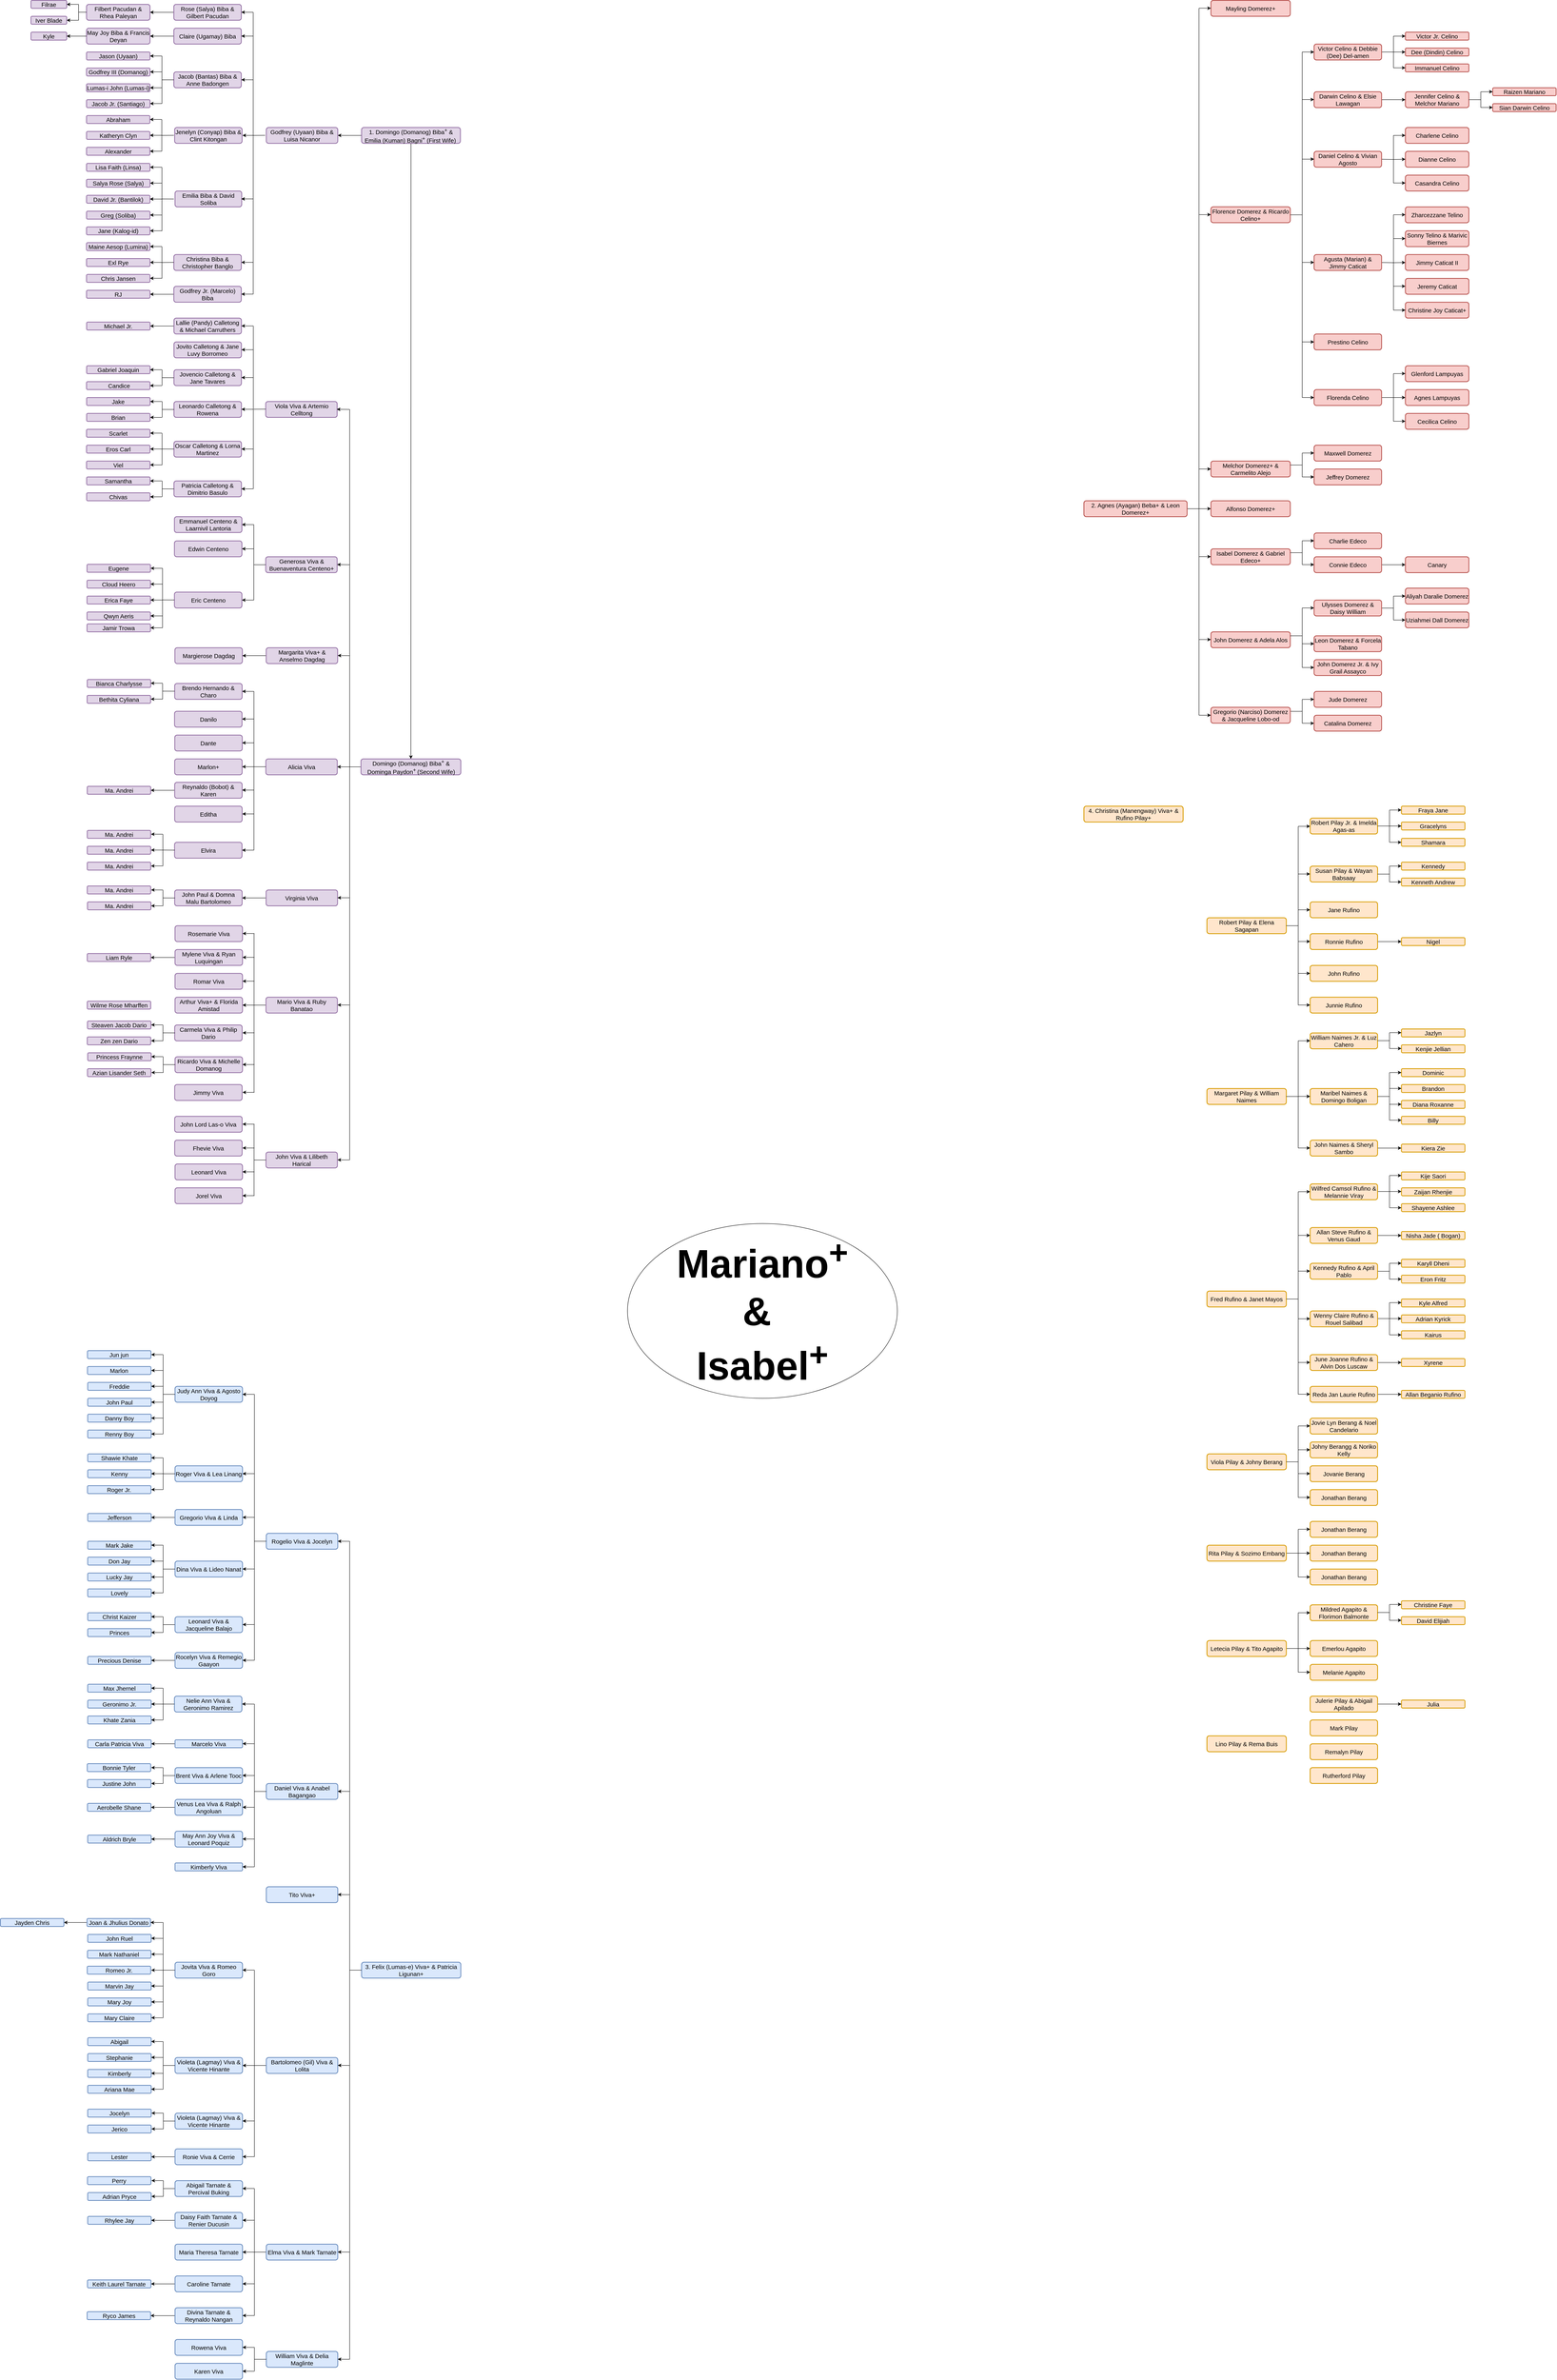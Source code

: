 <mxfile version="28.0.4">
  <diagram name="Page-1" id="LgF2EEBKUEtaE752DzGD">
    <mxGraphModel dx="2117" dy="1298" grid="1" gridSize="10" guides="1" tooltips="1" connect="1" arrows="1" fold="1" page="1" pageScale="1" pageWidth="1400" pageHeight="850" math="0" shadow="0">
      <root>
        <mxCell id="0" />
        <mxCell id="1" parent="0" />
        <mxCell id="iPQbSwLAwt5U1WuinnP0-3" value="&lt;font style=&quot;font-size: 100px;&quot;&gt;&lt;b style=&quot;&quot;&gt;Mariano&lt;sup&gt;+&lt;/sup&gt;&lt;br&gt;&lt;span style=&quot;background-color: transparent; color: light-dark(rgb(0, 0, 0), rgb(255, 255, 255));&quot;&gt;&amp;amp;&amp;nbsp;&lt;/span&gt;&lt;/b&gt;&lt;/font&gt;&lt;div&gt;&lt;span style=&quot;background-color: transparent; color: light-dark(rgb(0, 0, 0), rgb(255, 255, 255));&quot;&gt;&lt;font style=&quot;font-size: 100px;&quot;&gt;&lt;b style=&quot;&quot;&gt;Isabel&lt;sup style=&quot;&quot;&gt;+&lt;/sup&gt;&lt;/b&gt;&lt;/font&gt;&lt;/span&gt;&lt;/div&gt;" style="ellipse;whiteSpace=wrap;html=1;fontSize=15;" parent="1" vertex="1">
          <mxGeometry x="260" y="2290" width="680" height="440" as="geometry" />
        </mxCell>
        <mxCell id="geJAM1FH9w8emXUavwDb-674" value="" style="edgeStyle=orthogonalEdgeStyle;rounded=0;orthogonalLoop=1;jettySize=auto;html=1;fontFamily=Helvetica;fontSize=12;fontColor=default;" edge="1" parent="1" source="geJAM1FH9w8emXUavwDb-320" target="geJAM1FH9w8emXUavwDb-638">
          <mxGeometry relative="1" as="geometry" />
        </mxCell>
        <mxCell id="geJAM1FH9w8emXUavwDb-320" value="2. Agnes (Ayagan) Beba+ &amp;amp; Leon Domerez+" style="rounded=1;whiteSpace=wrap;html=1;strokeColor=#b85450;fillColor=#f8cecc;strokeWidth=2;fontSize=15;" vertex="1" parent="1">
          <mxGeometry x="1410" y="470" width="260" height="40" as="geometry" />
        </mxCell>
        <mxCell id="geJAM1FH9w8emXUavwDb-321" value="Mayling Domerez+" style="whiteSpace=wrap;html=1;rounded=1;strokeColor=#b85450;fillColor=#f8cecc;strokeWidth=2;fontSize=15;" vertex="1" parent="1">
          <mxGeometry x="1730" y="-790" width="200" height="40" as="geometry" />
        </mxCell>
        <mxCell id="geJAM1FH9w8emXUavwDb-322" value="Florence Domerez &amp;amp; Ricardo Celino+" style="whiteSpace=wrap;html=1;rounded=1;strokeColor=#b85450;fillColor=#f8cecc;strokeWidth=2;fontSize=15;" vertex="1" parent="1">
          <mxGeometry x="1730" y="-270.24" width="200" height="40" as="geometry" />
        </mxCell>
        <mxCell id="geJAM1FH9w8emXUavwDb-587" value="" style="edgeStyle=orthogonalEdgeStyle;rounded=0;orthogonalLoop=1;jettySize=auto;html=1;fontFamily=Helvetica;fontSize=12;fontColor=default;" edge="1" parent="1" source="geJAM1FH9w8emXUavwDb-323" target="geJAM1FH9w8emXUavwDb-329">
          <mxGeometry relative="1" as="geometry" />
        </mxCell>
        <mxCell id="geJAM1FH9w8emXUavwDb-323" value="Victor Celino &amp;amp; Debbie (Dee) Del-amen" style="rounded=1;whiteSpace=wrap;html=1;fillColor=#f8cecc;strokeColor=#b85450;strokeWidth=2;fontSize=15;" vertex="1" parent="1">
          <mxGeometry x="1990" y="-680" width="170" height="40" as="geometry" />
        </mxCell>
        <mxCell id="geJAM1FH9w8emXUavwDb-591" value="" style="edgeStyle=orthogonalEdgeStyle;rounded=0;orthogonalLoop=1;jettySize=auto;html=1;fontFamily=Helvetica;fontSize=12;fontColor=default;" edge="1" parent="1" source="geJAM1FH9w8emXUavwDb-324" target="geJAM1FH9w8emXUavwDb-331">
          <mxGeometry relative="1" as="geometry" />
        </mxCell>
        <mxCell id="geJAM1FH9w8emXUavwDb-324" value="Darwin Celino &amp;amp; Elsie Lawagan" style="rounded=1;whiteSpace=wrap;html=1;fillColor=#f8cecc;strokeColor=#b85450;strokeWidth=2;fontSize=15;" vertex="1" parent="1">
          <mxGeometry x="1990" y="-560" width="170" height="40" as="geometry" />
        </mxCell>
        <mxCell id="geJAM1FH9w8emXUavwDb-597" value="" style="edgeStyle=orthogonalEdgeStyle;rounded=0;orthogonalLoop=1;jettySize=auto;html=1;fontFamily=Helvetica;fontSize=12;fontColor=default;" edge="1" parent="1" target="geJAM1FH9w8emXUavwDb-584">
          <mxGeometry relative="1" as="geometry">
            <mxPoint x="2160" y="-390" as="sourcePoint" />
          </mxGeometry>
        </mxCell>
        <mxCell id="geJAM1FH9w8emXUavwDb-325" value="Daniel Celino &amp;amp; Vivian Agosto" style="rounded=1;whiteSpace=wrap;html=1;fillColor=#f8cecc;strokeColor=#b85450;strokeWidth=2;fontSize=15;" vertex="1" parent="1">
          <mxGeometry x="1990" y="-410" width="170" height="40" as="geometry" />
        </mxCell>
        <mxCell id="geJAM1FH9w8emXUavwDb-606" value="" style="edgeStyle=orthogonalEdgeStyle;rounded=0;orthogonalLoop=1;jettySize=auto;html=1;fontFamily=Helvetica;fontSize=12;fontColor=default;" edge="1" parent="1" target="geJAM1FH9w8emXUavwDb-603">
          <mxGeometry relative="1" as="geometry">
            <mxPoint x="2160" y="-130" as="sourcePoint" />
          </mxGeometry>
        </mxCell>
        <mxCell id="geJAM1FH9w8emXUavwDb-326" value="Agusta (Marian) &amp;amp; Jimmy Caticat" style="rounded=1;whiteSpace=wrap;html=1;fillColor=#f8cecc;strokeColor=#b85450;strokeWidth=2;fontSize=15;" vertex="1" parent="1">
          <mxGeometry x="1990" y="-150" width="170" height="40" as="geometry" />
        </mxCell>
        <mxCell id="geJAM1FH9w8emXUavwDb-328" value="Victor Jr. Celino" style="whiteSpace=wrap;html=1;rounded=1;fillColor=#f8cecc;strokeColor=#b85450;strokeWidth=2;fontSize=15;" vertex="1" parent="1">
          <mxGeometry x="2220" y="-710" width="160" height="20" as="geometry" />
        </mxCell>
        <mxCell id="geJAM1FH9w8emXUavwDb-329" value="Dee (Dindin) Celino" style="whiteSpace=wrap;html=1;rounded=1;fillColor=#f8cecc;strokeColor=#b85450;strokeWidth=2;fontSize=15;" vertex="1" parent="1">
          <mxGeometry x="2220" y="-670" width="160" height="20" as="geometry" />
        </mxCell>
        <mxCell id="geJAM1FH9w8emXUavwDb-330" value="Immanuel Celino" style="whiteSpace=wrap;html=1;rounded=1;fillColor=#f8cecc;strokeColor=#b85450;strokeWidth=2;fontSize=15;" vertex="1" parent="1">
          <mxGeometry x="2220" y="-630" width="160" height="20" as="geometry" />
        </mxCell>
        <mxCell id="geJAM1FH9w8emXUavwDb-331" value="Jennifer Celino &amp;amp; Melchor Mariano" style="whiteSpace=wrap;html=1;rounded=1;fillColor=#f8cecc;strokeColor=#b85450;strokeWidth=2;fontSize=15;" vertex="1" parent="1">
          <mxGeometry x="2220" y="-560" width="160" height="40" as="geometry" />
        </mxCell>
        <mxCell id="geJAM1FH9w8emXUavwDb-581" value="Raizen Mariano" style="rounded=1;whiteSpace=wrap;html=1;fillColor=#f8cecc;strokeColor=#b85450;strokeWidth=2;fontSize=15;" vertex="1" parent="1">
          <mxGeometry x="2440" y="-570" width="159.7" height="20" as="geometry" />
        </mxCell>
        <mxCell id="geJAM1FH9w8emXUavwDb-582" value="Sian Darwin Celino" style="rounded=1;whiteSpace=wrap;html=1;fillColor=#f8cecc;strokeColor=#b85450;strokeWidth=2;fontSize=15;" vertex="1" parent="1">
          <mxGeometry x="2440" y="-530" width="159.7" height="20" as="geometry" />
        </mxCell>
        <mxCell id="geJAM1FH9w8emXUavwDb-583" value="Charlene Celino" style="whiteSpace=wrap;html=1;rounded=1;fillColor=#f8cecc;strokeColor=#b85450;strokeWidth=2;fontSize=15;" vertex="1" parent="1">
          <mxGeometry x="2220" y="-470" width="160" height="40" as="geometry" />
        </mxCell>
        <mxCell id="geJAM1FH9w8emXUavwDb-584" value="Dianne Celino" style="whiteSpace=wrap;html=1;rounded=1;fillColor=#f8cecc;strokeColor=#b85450;strokeWidth=2;fontSize=15;" vertex="1" parent="1">
          <mxGeometry x="2220" y="-410" width="160" height="40" as="geometry" />
        </mxCell>
        <mxCell id="geJAM1FH9w8emXUavwDb-585" value="Casandra Celino" style="whiteSpace=wrap;html=1;rounded=1;fillColor=#f8cecc;strokeColor=#b85450;strokeWidth=2;fontSize=15;" vertex="1" parent="1">
          <mxGeometry x="2220" y="-350" width="160" height="40" as="geometry" />
        </mxCell>
        <mxCell id="geJAM1FH9w8emXUavwDb-588" value="" style="endArrow=none;html=1;rounded=0;fontFamily=Helvetica;fontSize=12;fontColor=default;" edge="1" parent="1">
          <mxGeometry width="50" height="50" relative="1" as="geometry">
            <mxPoint x="2190" y="-620" as="sourcePoint" />
            <mxPoint x="2190" y="-700" as="targetPoint" />
          </mxGeometry>
        </mxCell>
        <mxCell id="geJAM1FH9w8emXUavwDb-589" value="" style="endArrow=classic;html=1;rounded=0;fontFamily=Helvetica;fontSize=12;fontColor=default;" edge="1" parent="1">
          <mxGeometry width="50" height="50" relative="1" as="geometry">
            <mxPoint x="2190" y="-700" as="sourcePoint" />
            <mxPoint x="2220" y="-700" as="targetPoint" />
          </mxGeometry>
        </mxCell>
        <mxCell id="geJAM1FH9w8emXUavwDb-590" value="" style="endArrow=classic;html=1;rounded=0;fontFamily=Helvetica;fontSize=12;fontColor=default;" edge="1" parent="1">
          <mxGeometry width="50" height="50" relative="1" as="geometry">
            <mxPoint x="2190" y="-620.22" as="sourcePoint" />
            <mxPoint x="2220" y="-620.22" as="targetPoint" />
          </mxGeometry>
        </mxCell>
        <mxCell id="geJAM1FH9w8emXUavwDb-592" value="" style="endArrow=none;html=1;rounded=0;fontFamily=Helvetica;fontSize=12;fontColor=default;" edge="1" parent="1">
          <mxGeometry width="50" height="50" relative="1" as="geometry">
            <mxPoint x="2380" y="-540" as="sourcePoint" />
            <mxPoint x="2410" y="-540" as="targetPoint" />
          </mxGeometry>
        </mxCell>
        <mxCell id="geJAM1FH9w8emXUavwDb-594" value="" style="endArrow=none;html=1;rounded=0;fontFamily=Helvetica;fontSize=12;fontColor=default;" edge="1" parent="1">
          <mxGeometry width="50" height="50" relative="1" as="geometry">
            <mxPoint x="2410" y="-520" as="sourcePoint" />
            <mxPoint x="2410" y="-560" as="targetPoint" />
          </mxGeometry>
        </mxCell>
        <mxCell id="geJAM1FH9w8emXUavwDb-595" value="" style="endArrow=classic;html=1;rounded=0;fontFamily=Helvetica;fontSize=12;fontColor=default;entryX=0;entryY=0.5;entryDx=0;entryDy=0;" edge="1" parent="1" target="geJAM1FH9w8emXUavwDb-581">
          <mxGeometry width="50" height="50" relative="1" as="geometry">
            <mxPoint x="2410" y="-560" as="sourcePoint" />
            <mxPoint x="2460" y="-610" as="targetPoint" />
          </mxGeometry>
        </mxCell>
        <mxCell id="geJAM1FH9w8emXUavwDb-596" value="" style="endArrow=classic;html=1;rounded=0;fontFamily=Helvetica;fontSize=12;fontColor=default;entryX=0;entryY=0.5;entryDx=0;entryDy=0;" edge="1" parent="1">
          <mxGeometry width="50" height="50" relative="1" as="geometry">
            <mxPoint x="2410" y="-520.43" as="sourcePoint" />
            <mxPoint x="2440" y="-520.43" as="targetPoint" />
          </mxGeometry>
        </mxCell>
        <mxCell id="geJAM1FH9w8emXUavwDb-598" value="" style="endArrow=none;html=1;rounded=0;fontFamily=Helvetica;fontSize=12;fontColor=default;" edge="1" parent="1">
          <mxGeometry width="50" height="50" relative="1" as="geometry">
            <mxPoint x="2190" y="-330" as="sourcePoint" />
            <mxPoint x="2190" y="-450" as="targetPoint" />
          </mxGeometry>
        </mxCell>
        <mxCell id="geJAM1FH9w8emXUavwDb-599" value="" style="endArrow=classic;html=1;rounded=0;fontFamily=Helvetica;fontSize=12;fontColor=default;" edge="1" parent="1">
          <mxGeometry width="50" height="50" relative="1" as="geometry">
            <mxPoint x="2190" y="-450" as="sourcePoint" />
            <mxPoint x="2220" y="-450" as="targetPoint" />
          </mxGeometry>
        </mxCell>
        <mxCell id="geJAM1FH9w8emXUavwDb-600" value="" style="endArrow=classic;html=1;rounded=0;fontFamily=Helvetica;fontSize=12;fontColor=default;" edge="1" parent="1">
          <mxGeometry width="50" height="50" relative="1" as="geometry">
            <mxPoint x="2190" y="-330.23" as="sourcePoint" />
            <mxPoint x="2220" y="-330.23" as="targetPoint" />
          </mxGeometry>
        </mxCell>
        <mxCell id="geJAM1FH9w8emXUavwDb-601" value="Zharcezzane Telino" style="whiteSpace=wrap;html=1;rounded=1;fillColor=#f8cecc;strokeColor=#b85450;strokeWidth=2;fontSize=15;" vertex="1" parent="1">
          <mxGeometry x="2220" y="-270" width="160" height="40" as="geometry" />
        </mxCell>
        <mxCell id="geJAM1FH9w8emXUavwDb-602" value="Sonny Telino &amp;amp; Marivic Biernes" style="whiteSpace=wrap;html=1;rounded=1;fillColor=#f8cecc;strokeColor=#b85450;strokeWidth=2;fontSize=15;" vertex="1" parent="1">
          <mxGeometry x="2220" y="-210" width="160" height="40" as="geometry" />
        </mxCell>
        <mxCell id="geJAM1FH9w8emXUavwDb-603" value="Jimmy Caticat II" style="whiteSpace=wrap;html=1;rounded=1;fillColor=#f8cecc;strokeColor=#b85450;strokeWidth=2;fontSize=15;" vertex="1" parent="1">
          <mxGeometry x="2220" y="-150" width="160" height="40" as="geometry" />
        </mxCell>
        <mxCell id="geJAM1FH9w8emXUavwDb-604" value="Jeremy Caticat" style="whiteSpace=wrap;html=1;rounded=1;fillColor=#f8cecc;strokeColor=#b85450;strokeWidth=2;fontSize=15;" vertex="1" parent="1">
          <mxGeometry x="2220" y="-90" width="160" height="40" as="geometry" />
        </mxCell>
        <mxCell id="geJAM1FH9w8emXUavwDb-605" value="Christine Joy Caticat+" style="whiteSpace=wrap;html=1;rounded=1;fillColor=#f8cecc;strokeColor=#b85450;strokeWidth=2;fontSize=15;" vertex="1" parent="1">
          <mxGeometry x="2220" y="-30" width="160" height="40" as="geometry" />
        </mxCell>
        <mxCell id="geJAM1FH9w8emXUavwDb-607" value="" style="endArrow=none;html=1;rounded=0;fontFamily=Helvetica;fontSize=12;fontColor=default;" edge="1" parent="1">
          <mxGeometry width="50" height="50" relative="1" as="geometry">
            <mxPoint x="2190" y="-10" as="sourcePoint" />
            <mxPoint x="2190" y="-250" as="targetPoint" />
          </mxGeometry>
        </mxCell>
        <mxCell id="geJAM1FH9w8emXUavwDb-608" value="" style="endArrow=classic;html=1;rounded=0;fontFamily=Helvetica;fontSize=12;fontColor=default;" edge="1" parent="1">
          <mxGeometry width="50" height="50" relative="1" as="geometry">
            <mxPoint x="2190" y="-10" as="sourcePoint" />
            <mxPoint x="2220" y="-10" as="targetPoint" />
          </mxGeometry>
        </mxCell>
        <mxCell id="geJAM1FH9w8emXUavwDb-609" value="" style="endArrow=classic;html=1;rounded=0;fontFamily=Helvetica;fontSize=12;fontColor=default;" edge="1" parent="1">
          <mxGeometry width="50" height="50" relative="1" as="geometry">
            <mxPoint x="2190" y="-70.26" as="sourcePoint" />
            <mxPoint x="2220" y="-70.26" as="targetPoint" />
          </mxGeometry>
        </mxCell>
        <mxCell id="geJAM1FH9w8emXUavwDb-610" value="" style="endArrow=classic;html=1;rounded=0;fontFamily=Helvetica;fontSize=12;fontColor=default;" edge="1" parent="1">
          <mxGeometry width="50" height="50" relative="1" as="geometry">
            <mxPoint x="2190" y="-190.26" as="sourcePoint" />
            <mxPoint x="2220" y="-190.26" as="targetPoint" />
          </mxGeometry>
        </mxCell>
        <mxCell id="geJAM1FH9w8emXUavwDb-611" value="" style="endArrow=classic;html=1;rounded=0;fontFamily=Helvetica;fontSize=12;fontColor=default;" edge="1" parent="1">
          <mxGeometry width="50" height="50" relative="1" as="geometry">
            <mxPoint x="2190" y="-250.26" as="sourcePoint" />
            <mxPoint x="2220" y="-250.26" as="targetPoint" />
          </mxGeometry>
        </mxCell>
        <mxCell id="geJAM1FH9w8emXUavwDb-612" value="Prestino Celino" style="rounded=1;whiteSpace=wrap;html=1;fillColor=#f8cecc;strokeColor=#b85450;strokeWidth=2;fontSize=15;" vertex="1" parent="1">
          <mxGeometry x="1990" y="50" width="170" height="40" as="geometry" />
        </mxCell>
        <mxCell id="geJAM1FH9w8emXUavwDb-617" value="" style="edgeStyle=orthogonalEdgeStyle;rounded=0;orthogonalLoop=1;jettySize=auto;html=1;fontFamily=Helvetica;fontSize=12;fontColor=default;" edge="1" parent="1" source="geJAM1FH9w8emXUavwDb-613" target="geJAM1FH9w8emXUavwDb-615">
          <mxGeometry relative="1" as="geometry" />
        </mxCell>
        <mxCell id="geJAM1FH9w8emXUavwDb-613" value="Florenda Celino" style="rounded=1;whiteSpace=wrap;html=1;fillColor=#f8cecc;strokeColor=#b85450;strokeWidth=2;fontSize=15;" vertex="1" parent="1">
          <mxGeometry x="1990" y="190" width="170" height="40" as="geometry" />
        </mxCell>
        <mxCell id="geJAM1FH9w8emXUavwDb-614" value="Glenford Lampuyas" style="whiteSpace=wrap;html=1;rounded=1;fillColor=#f8cecc;strokeColor=#b85450;strokeWidth=2;fontSize=15;" vertex="1" parent="1">
          <mxGeometry x="2220" y="130" width="160" height="40" as="geometry" />
        </mxCell>
        <mxCell id="geJAM1FH9w8emXUavwDb-615" value="Agnes Lampuyas" style="whiteSpace=wrap;html=1;rounded=1;fillColor=#f8cecc;strokeColor=#b85450;strokeWidth=2;fontSize=15;" vertex="1" parent="1">
          <mxGeometry x="2220" y="190" width="160" height="40" as="geometry" />
        </mxCell>
        <mxCell id="geJAM1FH9w8emXUavwDb-616" value="Cecilica Celino" style="whiteSpace=wrap;html=1;rounded=1;fillColor=#f8cecc;strokeColor=#b85450;strokeWidth=2;fontSize=15;" vertex="1" parent="1">
          <mxGeometry x="2220" y="250" width="160" height="40" as="geometry" />
        </mxCell>
        <mxCell id="geJAM1FH9w8emXUavwDb-618" value="" style="endArrow=none;html=1;rounded=0;fontFamily=Helvetica;fontSize=12;fontColor=default;" edge="1" parent="1">
          <mxGeometry width="50" height="50" relative="1" as="geometry">
            <mxPoint x="2190" y="270" as="sourcePoint" />
            <mxPoint x="2190" y="150" as="targetPoint" />
          </mxGeometry>
        </mxCell>
        <mxCell id="geJAM1FH9w8emXUavwDb-619" value="" style="endArrow=classic;html=1;rounded=0;fontFamily=Helvetica;fontSize=12;fontColor=default;" edge="1" parent="1">
          <mxGeometry width="50" height="50" relative="1" as="geometry">
            <mxPoint x="2190" y="149.69" as="sourcePoint" />
            <mxPoint x="2220" y="149.69" as="targetPoint" />
          </mxGeometry>
        </mxCell>
        <mxCell id="geJAM1FH9w8emXUavwDb-620" value="" style="endArrow=classic;html=1;rounded=0;fontFamily=Helvetica;fontSize=12;fontColor=default;" edge="1" parent="1">
          <mxGeometry width="50" height="50" relative="1" as="geometry">
            <mxPoint x="2190" y="269.69" as="sourcePoint" />
            <mxPoint x="2220" y="269.69" as="targetPoint" />
          </mxGeometry>
        </mxCell>
        <mxCell id="geJAM1FH9w8emXUavwDb-621" value="" style="endArrow=classic;html=1;rounded=0;fontFamily=Helvetica;fontSize=12;fontColor=default;" edge="1" parent="1">
          <mxGeometry width="50" height="50" relative="1" as="geometry">
            <mxPoint x="1960" y="-390.2" as="sourcePoint" />
            <mxPoint x="1990" y="-390.2" as="targetPoint" />
          </mxGeometry>
        </mxCell>
        <mxCell id="geJAM1FH9w8emXUavwDb-622" value="" style="endArrow=classic;html=1;rounded=0;fontFamily=Helvetica;fontSize=12;fontColor=default;" edge="1" parent="1">
          <mxGeometry width="50" height="50" relative="1" as="geometry">
            <mxPoint x="1960" y="-660.0" as="sourcePoint" />
            <mxPoint x="1990" y="-660.0" as="targetPoint" />
          </mxGeometry>
        </mxCell>
        <mxCell id="geJAM1FH9w8emXUavwDb-623" value="" style="endArrow=classic;html=1;rounded=0;fontFamily=Helvetica;fontSize=12;fontColor=default;" edge="1" parent="1">
          <mxGeometry width="50" height="50" relative="1" as="geometry">
            <mxPoint x="1960" y="-540.34" as="sourcePoint" />
            <mxPoint x="1990" y="-540.34" as="targetPoint" />
          </mxGeometry>
        </mxCell>
        <mxCell id="geJAM1FH9w8emXUavwDb-624" value="" style="endArrow=classic;html=1;rounded=0;fontFamily=Helvetica;fontSize=12;fontColor=default;" edge="1" parent="1">
          <mxGeometry width="50" height="50" relative="1" as="geometry">
            <mxPoint x="1960" y="-130.31" as="sourcePoint" />
            <mxPoint x="1990" y="-130.31" as="targetPoint" />
          </mxGeometry>
        </mxCell>
        <mxCell id="geJAM1FH9w8emXUavwDb-625" value="" style="endArrow=classic;html=1;rounded=0;fontFamily=Helvetica;fontSize=12;fontColor=default;" edge="1" parent="1">
          <mxGeometry width="50" height="50" relative="1" as="geometry">
            <mxPoint x="1960" y="70" as="sourcePoint" />
            <mxPoint x="1990" y="70" as="targetPoint" />
          </mxGeometry>
        </mxCell>
        <mxCell id="geJAM1FH9w8emXUavwDb-626" value="" style="endArrow=classic;html=1;rounded=0;fontFamily=Helvetica;fontSize=12;fontColor=default;" edge="1" parent="1">
          <mxGeometry width="50" height="50" relative="1" as="geometry">
            <mxPoint x="1960" y="210.0" as="sourcePoint" />
            <mxPoint x="1990" y="210.0" as="targetPoint" />
          </mxGeometry>
        </mxCell>
        <mxCell id="geJAM1FH9w8emXUavwDb-627" value="" style="endArrow=none;html=1;rounded=0;fontFamily=Helvetica;fontSize=12;fontColor=default;" edge="1" parent="1">
          <mxGeometry width="50" height="50" relative="1" as="geometry">
            <mxPoint x="1960" y="210" as="sourcePoint" />
            <mxPoint x="1960" y="-660" as="targetPoint" />
          </mxGeometry>
        </mxCell>
        <mxCell id="geJAM1FH9w8emXUavwDb-628" value="" style="endArrow=none;html=1;rounded=0;fontFamily=Helvetica;fontSize=12;fontColor=default;" edge="1" parent="1">
          <mxGeometry width="50" height="50" relative="1" as="geometry">
            <mxPoint x="1930" y="-250" as="sourcePoint" />
            <mxPoint x="1960" y="-250" as="targetPoint" />
          </mxGeometry>
        </mxCell>
        <mxCell id="geJAM1FH9w8emXUavwDb-630" value="Melchor Domerez+ &amp;amp; Carmelito Alejo" style="whiteSpace=wrap;html=1;rounded=1;strokeColor=#b85450;fillColor=#f8cecc;strokeWidth=2;fontSize=15;" vertex="1" parent="1">
          <mxGeometry x="1730" y="370" width="200" height="40" as="geometry" />
        </mxCell>
        <mxCell id="geJAM1FH9w8emXUavwDb-631" value="Maxwell Domerez" style="rounded=1;whiteSpace=wrap;html=1;fillColor=#f8cecc;strokeColor=#b85450;strokeWidth=2;fontSize=15;" vertex="1" parent="1">
          <mxGeometry x="1990" y="330" width="170" height="40" as="geometry" />
        </mxCell>
        <mxCell id="geJAM1FH9w8emXUavwDb-632" value="Jeffrey Domerez" style="rounded=1;whiteSpace=wrap;html=1;fillColor=#f8cecc;strokeColor=#b85450;strokeWidth=2;fontSize=15;" vertex="1" parent="1">
          <mxGeometry x="1990" y="390" width="170" height="40" as="geometry" />
        </mxCell>
        <mxCell id="geJAM1FH9w8emXUavwDb-633" value="" style="endArrow=classic;html=1;rounded=0;fontFamily=Helvetica;fontSize=12;fontColor=default;" edge="1" parent="1">
          <mxGeometry width="50" height="50" relative="1" as="geometry">
            <mxPoint x="1960" y="410" as="sourcePoint" />
            <mxPoint x="1990" y="410" as="targetPoint" />
          </mxGeometry>
        </mxCell>
        <mxCell id="geJAM1FH9w8emXUavwDb-634" value="" style="endArrow=classic;html=1;rounded=0;fontFamily=Helvetica;fontSize=12;fontColor=default;" edge="1" parent="1">
          <mxGeometry width="50" height="50" relative="1" as="geometry">
            <mxPoint x="1960" y="349.8" as="sourcePoint" />
            <mxPoint x="1990" y="349.8" as="targetPoint" />
          </mxGeometry>
        </mxCell>
        <mxCell id="geJAM1FH9w8emXUavwDb-636" value="" style="endArrow=none;html=1;rounded=0;fontFamily=Helvetica;fontSize=12;fontColor=default;" edge="1" parent="1">
          <mxGeometry width="50" height="50" relative="1" as="geometry">
            <mxPoint x="1960" y="410" as="sourcePoint" />
            <mxPoint x="1960" y="350" as="targetPoint" />
          </mxGeometry>
        </mxCell>
        <mxCell id="geJAM1FH9w8emXUavwDb-637" value="" style="endArrow=none;html=1;rounded=0;fontFamily=Helvetica;fontSize=12;fontColor=default;exitX=1;exitY=0.5;exitDx=0;exitDy=0;" edge="1" parent="1">
          <mxGeometry width="50" height="50" relative="1" as="geometry">
            <mxPoint x="1930" y="380" as="sourcePoint" />
            <mxPoint x="1960" y="380" as="targetPoint" />
          </mxGeometry>
        </mxCell>
        <mxCell id="geJAM1FH9w8emXUavwDb-638" value="Alfonso Domerez+" style="whiteSpace=wrap;html=1;rounded=1;strokeColor=#b85450;fillColor=#f8cecc;strokeWidth=2;fontSize=15;" vertex="1" parent="1">
          <mxGeometry x="1730" y="470" width="200" height="40" as="geometry" />
        </mxCell>
        <mxCell id="geJAM1FH9w8emXUavwDb-639" value="Isabel Domerez &amp;amp; Gabriel Edeco+" style="whiteSpace=wrap;html=1;rounded=1;strokeColor=#b85450;fillColor=#f8cecc;strokeWidth=2;fontSize=15;" vertex="1" parent="1">
          <mxGeometry x="1730" y="591" width="200" height="40" as="geometry" />
        </mxCell>
        <mxCell id="geJAM1FH9w8emXUavwDb-640" value="Charlie Edeco" style="rounded=1;whiteSpace=wrap;html=1;fillColor=#f8cecc;strokeColor=#b85450;strokeWidth=2;fontSize=15;" vertex="1" parent="1">
          <mxGeometry x="1990" y="551" width="170" height="40" as="geometry" />
        </mxCell>
        <mxCell id="geJAM1FH9w8emXUavwDb-644" value="" style="edgeStyle=orthogonalEdgeStyle;rounded=0;orthogonalLoop=1;jettySize=auto;html=1;fontFamily=Helvetica;fontSize=12;fontColor=default;" edge="1" parent="1" source="geJAM1FH9w8emXUavwDb-641" target="geJAM1FH9w8emXUavwDb-643">
          <mxGeometry relative="1" as="geometry" />
        </mxCell>
        <mxCell id="geJAM1FH9w8emXUavwDb-641" value="Connie Edeco" style="rounded=1;whiteSpace=wrap;html=1;fillColor=#f8cecc;strokeColor=#b85450;strokeWidth=2;fontSize=15;" vertex="1" parent="1">
          <mxGeometry x="1990" y="611" width="170" height="40" as="geometry" />
        </mxCell>
        <mxCell id="geJAM1FH9w8emXUavwDb-643" value="Canary" style="whiteSpace=wrap;html=1;rounded=1;fillColor=#f8cecc;strokeColor=#b85450;strokeWidth=2;fontSize=15;" vertex="1" parent="1">
          <mxGeometry x="2220" y="611" width="160" height="40" as="geometry" />
        </mxCell>
        <mxCell id="geJAM1FH9w8emXUavwDb-645" value="" style="endArrow=classic;html=1;rounded=0;fontFamily=Helvetica;fontSize=12;fontColor=default;" edge="1" parent="1">
          <mxGeometry width="50" height="50" relative="1" as="geometry">
            <mxPoint x="1960" y="630.77" as="sourcePoint" />
            <mxPoint x="1990" y="630.77" as="targetPoint" />
          </mxGeometry>
        </mxCell>
        <mxCell id="geJAM1FH9w8emXUavwDb-646" value="" style="endArrow=classic;html=1;rounded=0;fontFamily=Helvetica;fontSize=12;fontColor=default;" edge="1" parent="1">
          <mxGeometry width="50" height="50" relative="1" as="geometry">
            <mxPoint x="1960" y="570.57" as="sourcePoint" />
            <mxPoint x="1990" y="570.57" as="targetPoint" />
          </mxGeometry>
        </mxCell>
        <mxCell id="geJAM1FH9w8emXUavwDb-647" value="" style="endArrow=none;html=1;rounded=0;fontFamily=Helvetica;fontSize=12;fontColor=default;" edge="1" parent="1">
          <mxGeometry width="50" height="50" relative="1" as="geometry">
            <mxPoint x="1960" y="630.77" as="sourcePoint" />
            <mxPoint x="1960" y="570.77" as="targetPoint" />
          </mxGeometry>
        </mxCell>
        <mxCell id="geJAM1FH9w8emXUavwDb-648" value="" style="endArrow=none;html=1;rounded=0;fontFamily=Helvetica;fontSize=12;fontColor=default;exitX=1;exitY=0.5;exitDx=0;exitDy=0;" edge="1" parent="1">
          <mxGeometry width="50" height="50" relative="1" as="geometry">
            <mxPoint x="1930" y="600.77" as="sourcePoint" />
            <mxPoint x="1960" y="600.77" as="targetPoint" />
          </mxGeometry>
        </mxCell>
        <mxCell id="geJAM1FH9w8emXUavwDb-649" value="John Domerez &amp;amp; Adela Alos" style="whiteSpace=wrap;html=1;rounded=1;strokeColor=#b85450;fillColor=#f8cecc;strokeWidth=2;fontSize=15;" vertex="1" parent="1">
          <mxGeometry x="1730" y="800" width="200" height="40" as="geometry" />
        </mxCell>
        <mxCell id="geJAM1FH9w8emXUavwDb-650" value="Aliyah Daralie Domerez" style="whiteSpace=wrap;html=1;rounded=1;fillColor=#f8cecc;strokeColor=#b85450;strokeWidth=2;fontSize=15;" vertex="1" parent="1">
          <mxGeometry x="2220" y="690" width="160" height="40" as="geometry" />
        </mxCell>
        <mxCell id="geJAM1FH9w8emXUavwDb-651" value="Uziahmei Dall Domerez" style="whiteSpace=wrap;html=1;rounded=1;fillColor=#f8cecc;strokeColor=#b85450;strokeWidth=2;fontSize=15;" vertex="1" parent="1">
          <mxGeometry x="2220" y="750" width="160" height="40" as="geometry" />
        </mxCell>
        <mxCell id="geJAM1FH9w8emXUavwDb-652" value="" style="endArrow=classic;html=1;rounded=0;fontFamily=Helvetica;fontSize=12;fontColor=default;" edge="1" parent="1">
          <mxGeometry width="50" height="50" relative="1" as="geometry">
            <mxPoint x="2190" y="770.2" as="sourcePoint" />
            <mxPoint x="2220" y="770.2" as="targetPoint" />
          </mxGeometry>
        </mxCell>
        <mxCell id="geJAM1FH9w8emXUavwDb-653" value="" style="endArrow=classic;html=1;rounded=0;fontFamily=Helvetica;fontSize=12;fontColor=default;" edge="1" parent="1">
          <mxGeometry width="50" height="50" relative="1" as="geometry">
            <mxPoint x="2190" y="710" as="sourcePoint" />
            <mxPoint x="2220" y="710" as="targetPoint" />
          </mxGeometry>
        </mxCell>
        <mxCell id="geJAM1FH9w8emXUavwDb-654" value="" style="endArrow=none;html=1;rounded=0;fontFamily=Helvetica;fontSize=12;fontColor=default;" edge="1" parent="1">
          <mxGeometry width="50" height="50" relative="1" as="geometry">
            <mxPoint x="2190" y="770.2" as="sourcePoint" />
            <mxPoint x="2190" y="710.2" as="targetPoint" />
          </mxGeometry>
        </mxCell>
        <mxCell id="geJAM1FH9w8emXUavwDb-655" value="" style="endArrow=none;html=1;rounded=0;fontFamily=Helvetica;fontSize=12;fontColor=default;exitX=1;exitY=0.5;exitDx=0;exitDy=0;" edge="1" parent="1">
          <mxGeometry width="50" height="50" relative="1" as="geometry">
            <mxPoint x="2160" y="740.2" as="sourcePoint" />
            <mxPoint x="2190" y="740.2" as="targetPoint" />
          </mxGeometry>
        </mxCell>
        <mxCell id="geJAM1FH9w8emXUavwDb-657" value="Ulysses Domerez &amp;amp; Daisy William" style="rounded=1;whiteSpace=wrap;html=1;fillColor=#f8cecc;strokeColor=#b85450;strokeWidth=2;fontSize=15;" vertex="1" parent="1">
          <mxGeometry x="1990" y="720" width="170" height="40" as="geometry" />
        </mxCell>
        <mxCell id="geJAM1FH9w8emXUavwDb-311" value="" style="edgeStyle=orthogonalEdgeStyle;rounded=0;orthogonalLoop=1;jettySize=auto;html=1;fontFamily=Helvetica;fontSize=12;fontColor=default;" edge="1" parent="1" source="iPQbSwLAwt5U1WuinnP0-55" target="iPQbSwLAwt5U1WuinnP0-58">
          <mxGeometry relative="1" as="geometry" />
        </mxCell>
        <mxCell id="iPQbSwLAwt5U1WuinnP0-55" value="1. Domingo (Domanog) Biba&lt;sup&gt;+&lt;/sup&gt; &amp;amp; Emilia (Kuman) Bagni&lt;span&gt;&lt;sup&gt;+&lt;/sup&gt;&lt;/span&gt;&amp;nbsp;(First Wife)&lt;sup&gt;&amp;nbsp;&lt;/sup&gt;" style="rounded=1;whiteSpace=wrap;html=1;strokeColor=#9673a6;fillColor=#e1d5e7;strokeWidth=2;fontSize=15;" parent="1" vertex="1">
          <mxGeometry x="-410" y="-470" width="249" height="40" as="geometry" />
        </mxCell>
        <mxCell id="iPQbSwLAwt5U1WuinnP0-58" value="Godfrey (Uyaan) Biba &amp;amp; Luisa Nicanor" style="whiteSpace=wrap;html=1;rounded=1;strokeColor=#9673a6;fillColor=#e1d5e7;strokeWidth=2;fontSize=15;" parent="1" vertex="1">
          <mxGeometry x="-650" y="-470" width="180" height="40" as="geometry" />
        </mxCell>
        <mxCell id="geJAM1FH9w8emXUavwDb-12" value="" style="endArrow=classic;html=1;rounded=0;entryX=0.5;entryY=0;entryDx=0;entryDy=0;exitX=0.5;exitY=1;exitDx=0;exitDy=0;fontSize=15;" edge="1" parent="1" source="iPQbSwLAwt5U1WuinnP0-55" target="geJAM1FH9w8emXUavwDb-3">
          <mxGeometry width="50" height="50" relative="1" as="geometry">
            <mxPoint x="-193" y="1.19" as="sourcePoint" />
            <mxPoint x="-233" y="1" as="targetPoint" />
          </mxGeometry>
        </mxCell>
        <mxCell id="geJAM1FH9w8emXUavwDb-25" value="Filbert Pacudan &amp;amp; Rhea Paleyan" style="whiteSpace=wrap;html=1;rounded=1;fillColor=#e1d5e7;strokeColor=#9673a6;strokeWidth=2;fontSize=15;" vertex="1" parent="1">
          <mxGeometry x="-1103" y="-780" width="160" height="40" as="geometry" />
        </mxCell>
        <mxCell id="geJAM1FH9w8emXUavwDb-26" value="" style="edgeStyle=orthogonalEdgeStyle;rounded=0;orthogonalLoop=1;jettySize=auto;html=1;fontSize=15;" edge="1" parent="1">
          <mxGeometry relative="1" as="geometry">
            <mxPoint x="-883" y="-760" as="sourcePoint" />
            <mxPoint x="-943" y="-760" as="targetPoint" />
          </mxGeometry>
        </mxCell>
        <mxCell id="iPQbSwLAwt5U1WuinnP0-29" value="&lt;font&gt;Rose (Salya) Biba &amp;amp; Gilbert Pacudan&lt;/font&gt;" style="rounded=1;whiteSpace=wrap;html=1;fillColor=#e1d5e7;strokeColor=#9673a6;strokeWidth=2;fontSize=15;" parent="1" vertex="1">
          <mxGeometry x="-883" y="-780" width="170" height="40" as="geometry" />
        </mxCell>
        <mxCell id="geJAM1FH9w8emXUavwDb-49" value="" style="edgeStyle=orthogonalEdgeStyle;rounded=0;orthogonalLoop=1;jettySize=auto;html=1;fontFamily=Helvetica;fontSize=15;fontColor=default;" edge="1" parent="1">
          <mxGeometry relative="1" as="geometry">
            <mxPoint x="-883" y="-700" as="sourcePoint" />
            <mxPoint x="-943" y="-700" as="targetPoint" />
          </mxGeometry>
        </mxCell>
        <mxCell id="iPQbSwLAwt5U1WuinnP0-30" value="&lt;font&gt;Claire (Ugamay) Biba&lt;/font&gt;" style="rounded=1;whiteSpace=wrap;html=1;fillColor=#e1d5e7;strokeColor=#9673a6;strokeWidth=2;fontSize=15;" parent="1" vertex="1">
          <mxGeometry x="-883" y="-720" width="170" height="40" as="geometry" />
        </mxCell>
        <mxCell id="iPQbSwLAwt5U1WuinnP0-31" value="&lt;span&gt;Jacob (Bantas) Biba &amp;amp; Anne Badongen&lt;/span&gt;" style="rounded=1;whiteSpace=wrap;html=1;fillColor=#e1d5e7;strokeColor=#9673a6;strokeWidth=2;fontSize=15;" parent="1" vertex="1">
          <mxGeometry x="-883" y="-610" width="170" height="40" as="geometry" />
        </mxCell>
        <mxCell id="geJAM1FH9w8emXUavwDb-48" value="May Joy Biba &amp;amp; Francis Deyan" style="rounded=1;whiteSpace=wrap;html=1;fillColor=#e1d5e7;strokeColor=#9673a6;strokeWidth=2;fontSize=15;" vertex="1" parent="1">
          <mxGeometry x="-1103" y="-720" width="160" height="40" as="geometry" />
        </mxCell>
        <mxCell id="geJAM1FH9w8emXUavwDb-116" value="" style="edgeStyle=orthogonalEdgeStyle;rounded=0;orthogonalLoop=1;jettySize=auto;html=1;fontFamily=Helvetica;fontSize=12;fontColor=default;" edge="1" parent="1" source="geJAM1FH9w8emXUavwDb-5" target="geJAM1FH9w8emXUavwDb-68">
          <mxGeometry relative="1" as="geometry" />
        </mxCell>
        <mxCell id="geJAM1FH9w8emXUavwDb-5" value="&lt;span&gt;Godfrey Jr. (Marcelo) Biba&lt;/span&gt;" style="rounded=1;whiteSpace=wrap;html=1;fillColor=#e1d5e7;strokeColor=#9673a6;strokeWidth=2;fontSize=15;" vertex="1" parent="1">
          <mxGeometry x="-883" y="-70" width="170" height="40" as="geometry" />
        </mxCell>
        <mxCell id="iPQbSwLAwt5U1WuinnP0-33" value="&lt;font&gt;Emilia Biba &amp;amp; David Soliba&lt;/font&gt;" style="rounded=1;whiteSpace=wrap;html=1;fillColor=#e1d5e7;strokeColor=#9673a6;strokeWidth=2;fontSize=15;" parent="1" vertex="1">
          <mxGeometry x="-880" y="-310" width="168" height="40" as="geometry" />
        </mxCell>
        <mxCell id="geJAM1FH9w8emXUavwDb-4" value="&lt;font&gt;Christina Biba &amp;amp; Christopher Banglo&lt;/font&gt;" style="rounded=1;whiteSpace=wrap;html=1;fillColor=#e1d5e7;strokeColor=#9673a6;strokeWidth=2;fontSize=15;" vertex="1" parent="1">
          <mxGeometry x="-883" y="-150" width="170" height="40" as="geometry" />
        </mxCell>
        <mxCell id="geJAM1FH9w8emXUavwDb-60" value="&lt;span&gt;Lisa Faith (Linsa)&lt;/span&gt;" style="rounded=1;whiteSpace=wrap;html=1;fillColor=#e1d5e7;strokeColor=#9673a6;strokeWidth=2;fontSize=15;" vertex="1" parent="1">
          <mxGeometry x="-1103" y="-379.62" width="160" height="20" as="geometry" />
        </mxCell>
        <mxCell id="geJAM1FH9w8emXUavwDb-61" value="&lt;span&gt;Salya Rose (Salya)&lt;/span&gt;" style="rounded=1;whiteSpace=wrap;html=1;fillColor=#e1d5e7;strokeColor=#9673a6;strokeWidth=2;fontSize=15;" vertex="1" parent="1">
          <mxGeometry x="-1103" y="-339.62" width="160" height="20" as="geometry" />
        </mxCell>
        <mxCell id="geJAM1FH9w8emXUavwDb-62" value="&lt;span&gt;David Jr. (Bantilok)&lt;/span&gt;" style="rounded=1;whiteSpace=wrap;html=1;fillColor=#e1d5e7;strokeColor=#9673a6;strokeWidth=2;fontSize=15;" vertex="1" parent="1">
          <mxGeometry x="-1103" y="-299.24" width="160" height="20" as="geometry" />
        </mxCell>
        <mxCell id="geJAM1FH9w8emXUavwDb-63" value="&lt;span&gt;Greg (Soliba)&lt;/span&gt;" style="rounded=1;whiteSpace=wrap;html=1;fillColor=#e1d5e7;strokeColor=#9673a6;strokeWidth=2;fontSize=15;" vertex="1" parent="1">
          <mxGeometry x="-1103" y="-259.24" width="160" height="20" as="geometry" />
        </mxCell>
        <mxCell id="geJAM1FH9w8emXUavwDb-64" value="&lt;span&gt;Jane (Kalog-id)&lt;/span&gt;" style="rounded=1;whiteSpace=wrap;html=1;fillColor=#e1d5e7;strokeColor=#9673a6;strokeWidth=2;fontSize=15;" vertex="1" parent="1">
          <mxGeometry x="-1103" y="-219.62" width="160" height="20" as="geometry" />
        </mxCell>
        <mxCell id="geJAM1FH9w8emXUavwDb-65" value="&lt;span&gt;Maine Aesop (Lumina)&lt;/span&gt;" style="rounded=1;whiteSpace=wrap;html=1;fillColor=#e1d5e7;strokeColor=#9673a6;strokeWidth=2;fontSize=15;" vertex="1" parent="1">
          <mxGeometry x="-1103" y="-180" width="160" height="20" as="geometry" />
        </mxCell>
        <mxCell id="geJAM1FH9w8emXUavwDb-66" value="&lt;span&gt;Exl Rye&lt;/span&gt;" style="rounded=1;whiteSpace=wrap;html=1;fillColor=#e1d5e7;strokeColor=#9673a6;strokeWidth=2;fontSize=15;" vertex="1" parent="1">
          <mxGeometry x="-1103" y="-140" width="160" height="20" as="geometry" />
        </mxCell>
        <mxCell id="geJAM1FH9w8emXUavwDb-67" value="&lt;span&gt;Chris Jansen&lt;/span&gt;" style="rounded=1;whiteSpace=wrap;html=1;fillColor=#e1d5e7;strokeColor=#9673a6;strokeWidth=2;fontSize=15;" vertex="1" parent="1">
          <mxGeometry x="-1103" y="-100" width="160" height="20" as="geometry" />
        </mxCell>
        <mxCell id="geJAM1FH9w8emXUavwDb-68" value="&lt;span&gt;RJ&lt;/span&gt;" style="rounded=1;whiteSpace=wrap;html=1;fillColor=#e1d5e7;strokeColor=#9673a6;strokeWidth=2;fontSize=15;" vertex="1" parent="1">
          <mxGeometry x="-1103" y="-60" width="160" height="20" as="geometry" />
        </mxCell>
        <mxCell id="geJAM1FH9w8emXUavwDb-71" value="" style="endArrow=none;html=1;rounded=0;fontFamily=Helvetica;fontSize=15;fontColor=default;" edge="1" parent="1">
          <mxGeometry width="50" height="50" relative="1" as="geometry">
            <mxPoint x="-913" y="-590" as="sourcePoint" />
            <mxPoint x="-883" y="-590" as="targetPoint" />
          </mxGeometry>
        </mxCell>
        <mxCell id="geJAM1FH9w8emXUavwDb-87" value="" style="endArrow=none;html=1;rounded=0;fontFamily=Helvetica;fontSize=15;fontColor=default;entryX=0;entryY=0.5;entryDx=0;entryDy=0;" edge="1" parent="1">
          <mxGeometry width="50" height="50" relative="1" as="geometry">
            <mxPoint x="-913" y="-130" as="sourcePoint" />
            <mxPoint x="-883.0" y="-130.32" as="targetPoint" />
          </mxGeometry>
        </mxCell>
        <mxCell id="geJAM1FH9w8emXUavwDb-88" value="" style="endArrow=classic;html=1;rounded=0;fontFamily=Helvetica;fontSize=15;fontColor=default;entryX=1;entryY=0.5;entryDx=0;entryDy=0;" edge="1" parent="1">
          <mxGeometry width="50" height="50" relative="1" as="geometry">
            <mxPoint x="-913" y="-369.92" as="sourcePoint" />
            <mxPoint x="-943" y="-369.92" as="targetPoint" />
          </mxGeometry>
        </mxCell>
        <mxCell id="geJAM1FH9w8emXUavwDb-89" value="" style="endArrow=classic;html=1;rounded=0;fontFamily=Helvetica;fontSize=15;fontColor=default;entryX=1;entryY=0.5;entryDx=0;entryDy=0;" edge="1" parent="1">
          <mxGeometry width="50" height="50" relative="1" as="geometry">
            <mxPoint x="-913" y="-329.92" as="sourcePoint" />
            <mxPoint x="-943" y="-329.92" as="targetPoint" />
          </mxGeometry>
        </mxCell>
        <mxCell id="geJAM1FH9w8emXUavwDb-90" value="" style="endArrow=classic;html=1;rounded=0;fontFamily=Helvetica;fontSize=15;fontColor=default;entryX=1;entryY=0.5;entryDx=0;entryDy=0;" edge="1" parent="1">
          <mxGeometry width="50" height="50" relative="1" as="geometry">
            <mxPoint x="-913.3" y="-289.8" as="sourcePoint" />
            <mxPoint x="-943.3" y="-289.8" as="targetPoint" />
          </mxGeometry>
        </mxCell>
        <mxCell id="geJAM1FH9w8emXUavwDb-91" value="" style="endArrow=classic;html=1;rounded=0;fontFamily=Helvetica;fontSize=15;fontColor=default;entryX=1;entryY=0.5;entryDx=0;entryDy=0;" edge="1" parent="1">
          <mxGeometry width="50" height="50" relative="1" as="geometry">
            <mxPoint x="-913" y="-249.54" as="sourcePoint" />
            <mxPoint x="-943" y="-249.54" as="targetPoint" />
          </mxGeometry>
        </mxCell>
        <mxCell id="geJAM1FH9w8emXUavwDb-92" value="" style="endArrow=classic;html=1;rounded=0;fontFamily=Helvetica;fontSize=15;fontColor=default;entryX=1;entryY=0.5;entryDx=0;entryDy=0;" edge="1" parent="1">
          <mxGeometry width="50" height="50" relative="1" as="geometry">
            <mxPoint x="-913" y="-209.92" as="sourcePoint" />
            <mxPoint x="-943" y="-209.92" as="targetPoint" />
          </mxGeometry>
        </mxCell>
        <mxCell id="geJAM1FH9w8emXUavwDb-93" value="" style="endArrow=none;html=1;rounded=0;fontFamily=Helvetica;fontSize=15;fontColor=default;" edge="1" parent="1">
          <mxGeometry width="50" height="50" relative="1" as="geometry">
            <mxPoint x="-913" y="-290" as="sourcePoint" />
            <mxPoint x="-883" y="-289.82" as="targetPoint" />
          </mxGeometry>
        </mxCell>
        <mxCell id="geJAM1FH9w8emXUavwDb-94" value="" style="endArrow=none;html=1;rounded=0;fontFamily=Helvetica;fontSize=15;fontColor=default;" edge="1" parent="1">
          <mxGeometry width="50" height="50" relative="1" as="geometry">
            <mxPoint x="-913" y="-209.24" as="sourcePoint" />
            <mxPoint x="-913" y="-269.24" as="targetPoint" />
            <Array as="points">
              <mxPoint x="-913" y="-269.24" />
              <mxPoint x="-913" y="-369.62" />
            </Array>
          </mxGeometry>
        </mxCell>
        <mxCell id="geJAM1FH9w8emXUavwDb-95" value="" style="endArrow=none;html=1;rounded=0;fontFamily=Helvetica;fontSize=15;fontColor=default;" edge="1" parent="1">
          <mxGeometry width="50" height="50" relative="1" as="geometry">
            <mxPoint x="-913" y="-89.81" as="sourcePoint" />
            <mxPoint x="-913" y="-149.81" as="targetPoint" />
            <Array as="points">
              <mxPoint x="-913" y="-149.81" />
              <mxPoint x="-913" y="-170" />
            </Array>
          </mxGeometry>
        </mxCell>
        <mxCell id="geJAM1FH9w8emXUavwDb-96" value="" style="endArrow=classic;html=1;rounded=0;fontFamily=Helvetica;fontSize=15;fontColor=default;entryX=1;entryY=0.5;entryDx=0;entryDy=0;" edge="1" parent="1">
          <mxGeometry width="50" height="50" relative="1" as="geometry">
            <mxPoint x="-913" y="-170.24" as="sourcePoint" />
            <mxPoint x="-943" y="-170.24" as="targetPoint" />
          </mxGeometry>
        </mxCell>
        <mxCell id="geJAM1FH9w8emXUavwDb-97" value="" style="endArrow=classic;html=1;rounded=0;fontFamily=Helvetica;fontSize=15;fontColor=default;entryX=1;entryY=0.5;entryDx=0;entryDy=0;" edge="1" parent="1">
          <mxGeometry width="50" height="50" relative="1" as="geometry">
            <mxPoint x="-913" y="-130.24" as="sourcePoint" />
            <mxPoint x="-943" y="-130.24" as="targetPoint" />
          </mxGeometry>
        </mxCell>
        <mxCell id="geJAM1FH9w8emXUavwDb-98" value="" style="endArrow=classic;html=1;rounded=0;fontFamily=Helvetica;fontSize=15;fontColor=default;entryX=1;entryY=0.5;entryDx=0;entryDy=0;" edge="1" parent="1">
          <mxGeometry width="50" height="50" relative="1" as="geometry">
            <mxPoint x="-913" y="-90.24" as="sourcePoint" />
            <mxPoint x="-943" y="-90.24" as="targetPoint" />
          </mxGeometry>
        </mxCell>
        <mxCell id="geJAM1FH9w8emXUavwDb-52" value="&lt;span&gt;Jason (Uyaan)&lt;/span&gt;" style="rounded=1;whiteSpace=wrap;html=1;fillColor=#e1d5e7;strokeColor=#9673a6;strokeWidth=2;fontSize=15;" vertex="1" parent="1">
          <mxGeometry x="-1103" y="-660" width="160" height="20" as="geometry" />
        </mxCell>
        <mxCell id="geJAM1FH9w8emXUavwDb-53" value="&lt;span&gt;Godfrey III (Domanog)&lt;/span&gt;" style="rounded=1;whiteSpace=wrap;html=1;fillColor=#e1d5e7;strokeColor=#9673a6;strokeWidth=2;fontSize=15;" vertex="1" parent="1">
          <mxGeometry x="-1103" y="-619.62" width="160" height="20" as="geometry" />
        </mxCell>
        <mxCell id="geJAM1FH9w8emXUavwDb-54" value="&lt;span&gt;Lumas-i John (Lumas-i)&lt;/span&gt;" style="rounded=1;whiteSpace=wrap;html=1;fillColor=#e1d5e7;strokeColor=#9673a6;strokeWidth=2;fontSize=15;" vertex="1" parent="1">
          <mxGeometry x="-1103" y="-580" width="160" height="20" as="geometry" />
        </mxCell>
        <mxCell id="geJAM1FH9w8emXUavwDb-55" value="&lt;span&gt;Jacob Jr. (Santiago)&lt;/span&gt;" style="rounded=1;whiteSpace=wrap;html=1;fillColor=#e1d5e7;strokeColor=#9673a6;strokeWidth=2;fontSize=15;" vertex="1" parent="1">
          <mxGeometry x="-1103" y="-540" width="160" height="20" as="geometry" />
        </mxCell>
        <mxCell id="geJAM1FH9w8emXUavwDb-74" value="" style="endArrow=none;html=1;rounded=0;fontFamily=Helvetica;fontSize=15;fontColor=default;" edge="1" parent="1">
          <mxGeometry width="50" height="50" relative="1" as="geometry">
            <mxPoint x="-913" y="-590" as="sourcePoint" />
            <mxPoint x="-913" y="-650" as="targetPoint" />
          </mxGeometry>
        </mxCell>
        <mxCell id="geJAM1FH9w8emXUavwDb-75" value="" style="endArrow=none;html=1;rounded=0;fontFamily=Helvetica;fontSize=15;fontColor=default;" edge="1" parent="1">
          <mxGeometry width="50" height="50" relative="1" as="geometry">
            <mxPoint x="-913" y="-530" as="sourcePoint" />
            <mxPoint x="-913" y="-590" as="targetPoint" />
            <Array as="points">
              <mxPoint x="-913" y="-590" />
            </Array>
          </mxGeometry>
        </mxCell>
        <mxCell id="geJAM1FH9w8emXUavwDb-77" value="" style="endArrow=classic;html=1;rounded=0;fontFamily=Helvetica;fontSize=15;fontColor=default;entryX=1;entryY=0.5;entryDx=0;entryDy=0;" edge="1" parent="1" target="geJAM1FH9w8emXUavwDb-52">
          <mxGeometry width="50" height="50" relative="1" as="geometry">
            <mxPoint x="-913" y="-650" as="sourcePoint" />
            <mxPoint x="-833" y="-590" as="targetPoint" />
          </mxGeometry>
        </mxCell>
        <mxCell id="geJAM1FH9w8emXUavwDb-78" value="" style="endArrow=classic;html=1;rounded=0;fontFamily=Helvetica;fontSize=15;fontColor=default;entryX=1;entryY=0.5;entryDx=0;entryDy=0;" edge="1" parent="1">
          <mxGeometry width="50" height="50" relative="1" as="geometry">
            <mxPoint x="-913" y="-610" as="sourcePoint" />
            <mxPoint x="-943" y="-610" as="targetPoint" />
          </mxGeometry>
        </mxCell>
        <mxCell id="geJAM1FH9w8emXUavwDb-79" value="" style="endArrow=classic;html=1;rounded=0;fontFamily=Helvetica;fontSize=15;fontColor=default;entryX=1;entryY=0.5;entryDx=0;entryDy=0;" edge="1" parent="1">
          <mxGeometry width="50" height="50" relative="1" as="geometry">
            <mxPoint x="-913" y="-570" as="sourcePoint" />
            <mxPoint x="-943" y="-570" as="targetPoint" />
          </mxGeometry>
        </mxCell>
        <mxCell id="geJAM1FH9w8emXUavwDb-80" value="" style="endArrow=classic;html=1;rounded=0;fontFamily=Helvetica;fontSize=15;fontColor=default;entryX=1;entryY=0.5;entryDx=0;entryDy=0;" edge="1" parent="1">
          <mxGeometry width="50" height="50" relative="1" as="geometry">
            <mxPoint x="-913" y="-530.27" as="sourcePoint" />
            <mxPoint x="-943" y="-530.27" as="targetPoint" />
          </mxGeometry>
        </mxCell>
        <mxCell id="geJAM1FH9w8emXUavwDb-57" value="&lt;span&gt;Abraham&lt;/span&gt;" style="rounded=1;whiteSpace=wrap;html=1;fillColor=#e1d5e7;strokeColor=#9673a6;strokeWidth=2;fontSize=15;" vertex="1" parent="1">
          <mxGeometry x="-1103" y="-500" width="159.7" height="20" as="geometry" />
        </mxCell>
        <mxCell id="geJAM1FH9w8emXUavwDb-58" value="&lt;span&gt;Katheryn Clyn&lt;/span&gt;" style="rounded=1;whiteSpace=wrap;html=1;fillColor=#e1d5e7;strokeColor=#9673a6;strokeWidth=2;fontSize=15;" vertex="1" parent="1">
          <mxGeometry x="-1103" y="-460" width="159.7" height="20" as="geometry" />
        </mxCell>
        <mxCell id="geJAM1FH9w8emXUavwDb-59" value="&lt;span&gt;Alexander&lt;/span&gt;" style="rounded=1;whiteSpace=wrap;html=1;fillColor=#e1d5e7;strokeColor=#9673a6;strokeWidth=2;fontSize=15;" vertex="1" parent="1">
          <mxGeometry x="-1103" y="-420" width="159.7" height="20" as="geometry" />
        </mxCell>
        <mxCell id="iPQbSwLAwt5U1WuinnP0-32" value="&lt;font&gt;Jenelyn (Conyap) Biba &amp;amp; Clint Kitongan&lt;/font&gt;" style="rounded=1;whiteSpace=wrap;html=1;fillColor=#e1d5e7;strokeColor=#9673a6;strokeWidth=2;fontSize=15;" parent="1" vertex="1">
          <mxGeometry x="-881" y="-470" width="170" height="40" as="geometry" />
        </mxCell>
        <mxCell id="geJAM1FH9w8emXUavwDb-81" value="" style="endArrow=classic;html=1;rounded=0;fontFamily=Helvetica;fontSize=15;fontColor=default;entryX=1;entryY=0.5;entryDx=0;entryDy=0;" edge="1" parent="1">
          <mxGeometry width="50" height="50" relative="1" as="geometry">
            <mxPoint x="-913.3" y="-490.19" as="sourcePoint" />
            <mxPoint x="-943.3" y="-490.19" as="targetPoint" />
          </mxGeometry>
        </mxCell>
        <mxCell id="geJAM1FH9w8emXUavwDb-82" value="" style="endArrow=classic;html=1;rounded=0;fontFamily=Helvetica;fontSize=15;fontColor=default;entryX=1;entryY=0.5;entryDx=0;entryDy=0;" edge="1" parent="1">
          <mxGeometry width="50" height="50" relative="1" as="geometry">
            <mxPoint x="-913.3" y="-450.19" as="sourcePoint" />
            <mxPoint x="-943.3" y="-450.19" as="targetPoint" />
          </mxGeometry>
        </mxCell>
        <mxCell id="geJAM1FH9w8emXUavwDb-83" value="" style="endArrow=classic;html=1;rounded=0;fontFamily=Helvetica;fontSize=15;fontColor=default;entryX=1;entryY=0.5;entryDx=0;entryDy=0;" edge="1" parent="1">
          <mxGeometry width="50" height="50" relative="1" as="geometry">
            <mxPoint x="-913.3" y="-410.19" as="sourcePoint" />
            <mxPoint x="-943.3" y="-410.19" as="targetPoint" />
          </mxGeometry>
        </mxCell>
        <mxCell id="geJAM1FH9w8emXUavwDb-84" value="" style="endArrow=none;html=1;rounded=0;fontFamily=Helvetica;fontSize=15;fontColor=default;" edge="1" parent="1">
          <mxGeometry width="50" height="50" relative="1" as="geometry">
            <mxPoint x="-913.3" y="-410" as="sourcePoint" />
            <mxPoint x="-913.3" y="-470" as="targetPoint" />
            <Array as="points">
              <mxPoint x="-913.3" y="-470" />
              <mxPoint x="-913.3" y="-490" />
            </Array>
          </mxGeometry>
        </mxCell>
        <mxCell id="geJAM1FH9w8emXUavwDb-85" value="" style="endArrow=none;html=1;rounded=0;fontFamily=Helvetica;fontSize=15;fontColor=default;" edge="1" parent="1">
          <mxGeometry width="50" height="50" relative="1" as="geometry">
            <mxPoint x="-913" y="-450" as="sourcePoint" />
            <mxPoint x="-883" y="-450.3" as="targetPoint" />
          </mxGeometry>
        </mxCell>
        <mxCell id="geJAM1FH9w8emXUavwDb-105" value="" style="endArrow=classic;html=1;rounded=0;fontFamily=Helvetica;fontSize=15;fontColor=default;" edge="1" parent="1">
          <mxGeometry width="50" height="50" relative="1" as="geometry">
            <mxPoint x="-683" y="-450.12" as="sourcePoint" />
            <mxPoint x="-710" y="-450" as="targetPoint" />
          </mxGeometry>
        </mxCell>
        <mxCell id="geJAM1FH9w8emXUavwDb-107" value="" style="endArrow=classic;html=1;rounded=0;fontFamily=Helvetica;fontSize=15;fontColor=default;entryX=1;entryY=0.5;entryDx=0;entryDy=0;" edge="1" parent="1">
          <mxGeometry width="50" height="50" relative="1" as="geometry">
            <mxPoint x="-683" y="-590.18" as="sourcePoint" />
            <mxPoint x="-713" y="-590.18" as="targetPoint" />
          </mxGeometry>
        </mxCell>
        <mxCell id="geJAM1FH9w8emXUavwDb-108" value="" style="endArrow=classic;html=1;rounded=0;fontFamily=Helvetica;fontSize=15;fontColor=default;entryX=1;entryY=0.5;entryDx=0;entryDy=0;" edge="1" parent="1">
          <mxGeometry width="50" height="50" relative="1" as="geometry">
            <mxPoint x="-683" y="-700.18" as="sourcePoint" />
            <mxPoint x="-713" y="-700.18" as="targetPoint" />
          </mxGeometry>
        </mxCell>
        <mxCell id="geJAM1FH9w8emXUavwDb-109" value="" style="endArrow=classic;html=1;rounded=0;fontFamily=Helvetica;fontSize=15;fontColor=default;entryX=1;entryY=0.5;entryDx=0;entryDy=0;" edge="1" parent="1">
          <mxGeometry width="50" height="50" relative="1" as="geometry">
            <mxPoint x="-683" y="-760.18" as="sourcePoint" />
            <mxPoint x="-713" y="-760.18" as="targetPoint" />
          </mxGeometry>
        </mxCell>
        <mxCell id="geJAM1FH9w8emXUavwDb-110" value="" style="endArrow=classic;html=1;rounded=0;fontFamily=Helvetica;fontSize=15;fontColor=default;entryX=1;entryY=0.5;entryDx=0;entryDy=0;" edge="1" parent="1">
          <mxGeometry width="50" height="50" relative="1" as="geometry">
            <mxPoint x="-683" y="-290.1" as="sourcePoint" />
            <mxPoint x="-713" y="-290.1" as="targetPoint" />
          </mxGeometry>
        </mxCell>
        <mxCell id="geJAM1FH9w8emXUavwDb-111" value="" style="endArrow=none;html=1;rounded=0;fontFamily=Helvetica;fontSize=15;fontColor=default;" edge="1" parent="1">
          <mxGeometry width="50" height="50" relative="1" as="geometry">
            <mxPoint x="-683" y="-450" as="sourcePoint" />
            <mxPoint x="-653" y="-450.26" as="targetPoint" />
          </mxGeometry>
        </mxCell>
        <mxCell id="geJAM1FH9w8emXUavwDb-112" value="" style="endArrow=none;html=1;rounded=0;fontFamily=Helvetica;fontSize=15;fontColor=default;" edge="1" parent="1">
          <mxGeometry width="50" height="50" relative="1" as="geometry">
            <mxPoint x="-683" y="-50" as="sourcePoint" />
            <mxPoint x="-683" y="-510" as="targetPoint" />
            <Array as="points">
              <mxPoint x="-683" y="-760" />
            </Array>
          </mxGeometry>
        </mxCell>
        <mxCell id="geJAM1FH9w8emXUavwDb-114" value="" style="endArrow=classic;html=1;rounded=0;fontFamily=Helvetica;fontSize=15;fontColor=default;entryX=1;entryY=0.5;entryDx=0;entryDy=0;" edge="1" parent="1">
          <mxGeometry width="50" height="50" relative="1" as="geometry">
            <mxPoint x="-683" y="-130.43" as="sourcePoint" />
            <mxPoint x="-713" y="-130.43" as="targetPoint" />
          </mxGeometry>
        </mxCell>
        <mxCell id="geJAM1FH9w8emXUavwDb-115" value="" style="endArrow=classic;html=1;rounded=0;fontFamily=Helvetica;fontSize=15;fontColor=default;entryX=1;entryY=0.5;entryDx=0;entryDy=0;" edge="1" parent="1">
          <mxGeometry width="50" height="50" relative="1" as="geometry">
            <mxPoint x="-683" y="-50.34" as="sourcePoint" />
            <mxPoint x="-713" y="-50.34" as="targetPoint" />
          </mxGeometry>
        </mxCell>
        <mxCell id="geJAM1FH9w8emXUavwDb-145" value="" style="edgeStyle=orthogonalEdgeStyle;rounded=0;orthogonalLoop=1;jettySize=auto;html=1;fontFamily=Helvetica;fontSize=12;fontColor=default;" edge="1" parent="1" source="geJAM1FH9w8emXUavwDb-126" target="geJAM1FH9w8emXUavwDb-144">
          <mxGeometry relative="1" as="geometry" />
        </mxCell>
        <mxCell id="geJAM1FH9w8emXUavwDb-126" value="Lallie (Pandy) Calletong &amp;amp; Michael Carruthers" style="rounded=1;whiteSpace=wrap;html=1;fillColor=#e1d5e7;strokeColor=#9673a6;strokeWidth=2;fontSize=15;" vertex="1" parent="1">
          <mxGeometry x="-882.7" y="10" width="170" height="40" as="geometry" />
        </mxCell>
        <mxCell id="geJAM1FH9w8emXUavwDb-135" value="" style="endArrow=none;html=1;rounded=0;fontFamily=Helvetica;fontSize=15;fontColor=default;" edge="1" parent="1">
          <mxGeometry width="50" height="50" relative="1" as="geometry">
            <mxPoint x="-682.7" y="440" as="sourcePoint" />
            <mxPoint x="-682.7" y="280" as="targetPoint" />
            <Array as="points">
              <mxPoint x="-682.7" y="30" />
            </Array>
          </mxGeometry>
        </mxCell>
        <mxCell id="geJAM1FH9w8emXUavwDb-136" value="" style="endArrow=classic;html=1;rounded=0;fontFamily=Helvetica;fontSize=15;fontColor=default;entryX=1;entryY=0.5;entryDx=0;entryDy=0;" edge="1" parent="1">
          <mxGeometry width="50" height="50" relative="1" as="geometry">
            <mxPoint x="-682.7" y="29.64" as="sourcePoint" />
            <mxPoint x="-712.7" y="29.64" as="targetPoint" />
          </mxGeometry>
        </mxCell>
        <mxCell id="geJAM1FH9w8emXUavwDb-144" value="Michael Jr." style="rounded=1;whiteSpace=wrap;html=1;fillColor=#e1d5e7;strokeColor=#9673a6;strokeWidth=2;fontSize=15;" vertex="1" parent="1">
          <mxGeometry x="-1102.7" y="20" width="160" height="20" as="geometry" />
        </mxCell>
        <mxCell id="geJAM1FH9w8emXUavwDb-128" value="Jovito Calletong &amp;amp; Jane Luvy Borromeo" style="rounded=1;whiteSpace=wrap;html=1;fillColor=#e1d5e7;strokeColor=#9673a6;strokeWidth=2;fontSize=15;" vertex="1" parent="1">
          <mxGeometry x="-882.7" y="70" width="170" height="40" as="geometry" />
        </mxCell>
        <mxCell id="geJAM1FH9w8emXUavwDb-137" value="" style="endArrow=classic;html=1;rounded=0;fontFamily=Helvetica;fontSize=15;fontColor=default;entryX=1;entryY=0.5;entryDx=0;entryDy=0;" edge="1" parent="1">
          <mxGeometry width="50" height="50" relative="1" as="geometry">
            <mxPoint x="-682.7" y="89.64" as="sourcePoint" />
            <mxPoint x="-712.7" y="89.64" as="targetPoint" />
          </mxGeometry>
        </mxCell>
        <mxCell id="geJAM1FH9w8emXUavwDb-147" value="Gabriel Joaquin" style="rounded=1;whiteSpace=wrap;html=1;fillColor=#e1d5e7;strokeColor=#9673a6;strokeWidth=2;fontSize=15;" vertex="1" parent="1">
          <mxGeometry x="-1102.7" y="130" width="160" height="20" as="geometry" />
        </mxCell>
        <mxCell id="geJAM1FH9w8emXUavwDb-148" value="&amp;nbsp;Candice" style="rounded=1;whiteSpace=wrap;html=1;fillColor=#e1d5e7;strokeColor=#9673a6;strokeWidth=2;fontSize=15;" vertex="1" parent="1">
          <mxGeometry x="-1103" y="170" width="160" height="20" as="geometry" />
        </mxCell>
        <mxCell id="geJAM1FH9w8emXUavwDb-129" value="Jovencio Calletong &amp;amp; Jane Tavares" style="rounded=1;whiteSpace=wrap;html=1;fillColor=#e1d5e7;strokeColor=#9673a6;strokeWidth=2;fontSize=15;" vertex="1" parent="1">
          <mxGeometry x="-882.7" y="140" width="170" height="40" as="geometry" />
        </mxCell>
        <mxCell id="geJAM1FH9w8emXUavwDb-138" value="" style="endArrow=classic;html=1;rounded=0;fontFamily=Helvetica;fontSize=15;fontColor=default;entryX=1;entryY=0.5;entryDx=0;entryDy=0;" edge="1" parent="1">
          <mxGeometry width="50" height="50" relative="1" as="geometry">
            <mxPoint x="-682.7" y="159.71" as="sourcePoint" />
            <mxPoint x="-712.7" y="159.71" as="targetPoint" />
          </mxGeometry>
        </mxCell>
        <mxCell id="geJAM1FH9w8emXUavwDb-150" value="" style="endArrow=none;html=1;rounded=0;fontFamily=Helvetica;fontSize=15;fontColor=default;" edge="1" parent="1">
          <mxGeometry width="50" height="50" relative="1" as="geometry">
            <mxPoint x="-912.7" y="160" as="sourcePoint" />
            <mxPoint x="-882.7" y="160.18" as="targetPoint" />
          </mxGeometry>
        </mxCell>
        <mxCell id="geJAM1FH9w8emXUavwDb-151" value="" style="endArrow=none;html=1;rounded=0;fontFamily=Helvetica;fontSize=15;fontColor=default;" edge="1" parent="1">
          <mxGeometry width="50" height="50" relative="1" as="geometry">
            <mxPoint x="-912.7" y="179.9" as="sourcePoint" />
            <mxPoint x="-912.7" y="159.9" as="targetPoint" />
            <Array as="points">
              <mxPoint x="-912.7" y="140" />
              <mxPoint x="-912.7" y="159.9" />
            </Array>
          </mxGeometry>
        </mxCell>
        <mxCell id="geJAM1FH9w8emXUavwDb-152" value="" style="endArrow=classic;html=1;rounded=0;fontFamily=Helvetica;fontSize=15;fontColor=default;entryX=1;entryY=0.5;entryDx=0;entryDy=0;" edge="1" parent="1">
          <mxGeometry width="50" height="50" relative="1" as="geometry">
            <mxPoint x="-913" y="140" as="sourcePoint" />
            <mxPoint x="-943" y="140" as="targetPoint" />
          </mxGeometry>
        </mxCell>
        <mxCell id="geJAM1FH9w8emXUavwDb-153" value="" style="endArrow=classic;html=1;rounded=0;fontFamily=Helvetica;fontSize=15;fontColor=default;entryX=1;entryY=0.5;entryDx=0;entryDy=0;" edge="1" parent="1">
          <mxGeometry width="50" height="50" relative="1" as="geometry">
            <mxPoint x="-913" y="180" as="sourcePoint" />
            <mxPoint x="-943" y="180" as="targetPoint" />
          </mxGeometry>
        </mxCell>
        <mxCell id="geJAM1FH9w8emXUavwDb-155" value="" style="group" vertex="1" connectable="0" parent="1">
          <mxGeometry x="-882.7" y="220" width="200" height="40" as="geometry" />
        </mxCell>
        <mxCell id="geJAM1FH9w8emXUavwDb-130" value="Leonardo Calletong &amp;amp; Rowena" style="rounded=1;whiteSpace=wrap;html=1;fillColor=#e1d5e7;strokeColor=#9673a6;strokeWidth=2;fontSize=15;" vertex="1" parent="geJAM1FH9w8emXUavwDb-155">
          <mxGeometry width="170" height="40" as="geometry" />
        </mxCell>
        <mxCell id="geJAM1FH9w8emXUavwDb-139" value="" style="endArrow=classic;html=1;rounded=0;fontFamily=Helvetica;fontSize=15;fontColor=default;entryX=1;entryY=0.5;entryDx=0;entryDy=0;" edge="1" parent="geJAM1FH9w8emXUavwDb-155">
          <mxGeometry width="50" height="50" relative="1" as="geometry">
            <mxPoint x="200" y="19.64" as="sourcePoint" />
            <mxPoint x="170" y="19.64" as="targetPoint" />
          </mxGeometry>
        </mxCell>
        <mxCell id="geJAM1FH9w8emXUavwDb-156" value="Jake" style="rounded=1;whiteSpace=wrap;html=1;fillColor=#e1d5e7;strokeColor=#9673a6;strokeWidth=2;fontSize=15;" vertex="1" parent="1">
          <mxGeometry x="-1102.7" y="210" width="160" height="20" as="geometry" />
        </mxCell>
        <mxCell id="geJAM1FH9w8emXUavwDb-157" value="Brian" style="rounded=1;whiteSpace=wrap;html=1;fillColor=#e1d5e7;strokeColor=#9673a6;strokeWidth=2;fontSize=15;" vertex="1" parent="1">
          <mxGeometry x="-1102.7" y="250" width="160" height="20" as="geometry" />
        </mxCell>
        <mxCell id="geJAM1FH9w8emXUavwDb-162" value="" style="group" vertex="1" connectable="0" parent="1">
          <mxGeometry x="-882.7" y="420" width="200" height="40" as="geometry" />
        </mxCell>
        <mxCell id="geJAM1FH9w8emXUavwDb-132" value="Patricia Calletong &amp;amp; Dimitrio Basulo" style="rounded=1;whiteSpace=wrap;html=1;fillColor=#e1d5e7;strokeColor=#9673a6;strokeWidth=2;fontSize=15;" vertex="1" parent="geJAM1FH9w8emXUavwDb-162">
          <mxGeometry width="170" height="40" as="geometry" />
        </mxCell>
        <mxCell id="geJAM1FH9w8emXUavwDb-141" value="" style="endArrow=classic;html=1;rounded=0;fontFamily=Helvetica;fontSize=15;fontColor=default;entryX=1;entryY=0.5;entryDx=0;entryDy=0;" edge="1" parent="geJAM1FH9w8emXUavwDb-162">
          <mxGeometry width="50" height="50" relative="1" as="geometry">
            <mxPoint x="200" y="20" as="sourcePoint" />
            <mxPoint x="170" y="20" as="targetPoint" />
          </mxGeometry>
        </mxCell>
        <mxCell id="geJAM1FH9w8emXUavwDb-163" value="" style="group" vertex="1" connectable="0" parent="1">
          <mxGeometry x="-882.7" y="320" width="200" height="40" as="geometry" />
        </mxCell>
        <mxCell id="geJAM1FH9w8emXUavwDb-131" value="Oscar Calletong &amp;amp; Lorna Martinez" style="rounded=1;whiteSpace=wrap;html=1;fillColor=#e1d5e7;strokeColor=#9673a6;strokeWidth=2;fontSize=15;" vertex="1" parent="geJAM1FH9w8emXUavwDb-163">
          <mxGeometry width="170" height="40" as="geometry" />
        </mxCell>
        <mxCell id="geJAM1FH9w8emXUavwDb-140" value="" style="endArrow=classic;html=1;rounded=0;fontFamily=Helvetica;fontSize=15;fontColor=default;entryX=1;entryY=0.5;entryDx=0;entryDy=0;" edge="1" parent="geJAM1FH9w8emXUavwDb-163">
          <mxGeometry width="50" height="50" relative="1" as="geometry">
            <mxPoint x="200" y="19.64" as="sourcePoint" />
            <mxPoint x="170" y="19.64" as="targetPoint" />
          </mxGeometry>
        </mxCell>
        <mxCell id="geJAM1FH9w8emXUavwDb-164" value="" style="group" vertex="1" connectable="0" parent="1">
          <mxGeometry x="-1243" y="-790" width="140" height="60" as="geometry" />
        </mxCell>
        <mxCell id="geJAM1FH9w8emXUavwDb-27" value="" style="endArrow=none;html=1;rounded=0;fontFamily=Helvetica;fontSize=15;fontColor=default;" edge="1" parent="geJAM1FH9w8emXUavwDb-164">
          <mxGeometry width="50" height="50" relative="1" as="geometry">
            <mxPoint x="120" y="29.7" as="sourcePoint" />
            <mxPoint x="140" y="29.7" as="targetPoint" />
          </mxGeometry>
        </mxCell>
        <mxCell id="geJAM1FH9w8emXUavwDb-32" value="" style="endArrow=classic;html=1;rounded=0;fontFamily=Helvetica;fontSize=15;fontColor=default;" edge="1" parent="geJAM1FH9w8emXUavwDb-164">
          <mxGeometry width="50" height="50" relative="1" as="geometry">
            <mxPoint x="120" y="10" as="sourcePoint" />
            <mxPoint x="90" y="10" as="targetPoint" />
          </mxGeometry>
        </mxCell>
        <mxCell id="geJAM1FH9w8emXUavwDb-34" value="" style="endArrow=classic;html=1;rounded=0;fontFamily=Helvetica;fontSize=15;fontColor=default;" edge="1" parent="geJAM1FH9w8emXUavwDb-164">
          <mxGeometry width="50" height="50" relative="1" as="geometry">
            <mxPoint x="120" y="50" as="sourcePoint" />
            <mxPoint x="90" y="50" as="targetPoint" />
          </mxGeometry>
        </mxCell>
        <mxCell id="geJAM1FH9w8emXUavwDb-42" value="Filrae" style="rounded=1;whiteSpace=wrap;html=1;pointerEvents=0;align=center;verticalAlign=middle;fontFamily=Helvetica;fontSize=15;fillColor=#e1d5e7;strokeColor=#9673a6;strokeWidth=2;" vertex="1" parent="geJAM1FH9w8emXUavwDb-164">
          <mxGeometry width="90" height="20" as="geometry" />
        </mxCell>
        <mxCell id="geJAM1FH9w8emXUavwDb-47" value="Iver Blade" style="rounded=1;whiteSpace=wrap;html=1;pointerEvents=0;align=center;verticalAlign=middle;fontFamily=Helvetica;fontSize=15;fillColor=#e1d5e7;strokeColor=#9673a6;strokeWidth=2;" vertex="1" parent="geJAM1FH9w8emXUavwDb-164">
          <mxGeometry y="40" width="90" height="20" as="geometry" />
        </mxCell>
        <mxCell id="geJAM1FH9w8emXUavwDb-72" value="" style="group;fontSize=15;" vertex="1" connectable="0" parent="geJAM1FH9w8emXUavwDb-164">
          <mxGeometry x="120" y="10" height="40" as="geometry" />
        </mxCell>
        <mxCell id="geJAM1FH9w8emXUavwDb-31" value="" style="endArrow=none;html=1;rounded=0;fontFamily=Helvetica;fontSize=15;fontColor=default;" edge="1" parent="geJAM1FH9w8emXUavwDb-72">
          <mxGeometry width="50" height="50" relative="1" as="geometry">
            <mxPoint y="20" as="sourcePoint" />
            <mxPoint as="targetPoint" />
          </mxGeometry>
        </mxCell>
        <mxCell id="geJAM1FH9w8emXUavwDb-33" value="" style="endArrow=none;html=1;rounded=0;fontFamily=Helvetica;fontSize=15;fontColor=default;" edge="1" parent="geJAM1FH9w8emXUavwDb-72">
          <mxGeometry width="50" height="50" relative="1" as="geometry">
            <mxPoint y="40" as="sourcePoint" />
            <mxPoint y="20" as="targetPoint" />
            <Array as="points">
              <mxPoint y="20" />
            </Array>
          </mxGeometry>
        </mxCell>
        <mxCell id="geJAM1FH9w8emXUavwDb-165" value="" style="group" vertex="1" connectable="0" parent="1">
          <mxGeometry x="-1243" y="-710" width="90" height="20" as="geometry" />
        </mxCell>
        <mxCell id="geJAM1FH9w8emXUavwDb-50" value="Kyle" style="whiteSpace=wrap;html=1;rounded=1;fillColor=#e1d5e7;strokeColor=#9673a6;strokeWidth=2;fontSize=15;" vertex="1" parent="geJAM1FH9w8emXUavwDb-165">
          <mxGeometry width="90" height="20" as="geometry" />
        </mxCell>
        <mxCell id="geJAM1FH9w8emXUavwDb-166" value="Scarlet" style="rounded=1;whiteSpace=wrap;html=1;fillColor=#e1d5e7;strokeColor=#9673a6;strokeWidth=2;fontSize=15;" vertex="1" parent="1">
          <mxGeometry x="-1103" y="290" width="160" height="20" as="geometry" />
        </mxCell>
        <mxCell id="geJAM1FH9w8emXUavwDb-167" value="Eros Carl" style="rounded=1;whiteSpace=wrap;html=1;fillColor=#e1d5e7;strokeColor=#9673a6;strokeWidth=2;fontSize=15;" vertex="1" parent="1">
          <mxGeometry x="-1103" y="330" width="160" height="20" as="geometry" />
        </mxCell>
        <mxCell id="geJAM1FH9w8emXUavwDb-168" value="Viel" style="rounded=1;whiteSpace=wrap;html=1;fillColor=#e1d5e7;strokeColor=#9673a6;strokeWidth=2;fontSize=15;" vertex="1" parent="1">
          <mxGeometry x="-1103" y="370" width="160" height="20" as="geometry" />
        </mxCell>
        <mxCell id="geJAM1FH9w8emXUavwDb-169" value="" style="endArrow=none;html=1;rounded=0;fontFamily=Helvetica;fontSize=15;fontColor=default;" edge="1" parent="1">
          <mxGeometry width="50" height="50" relative="1" as="geometry">
            <mxPoint x="-912.7" y="339.62" as="sourcePoint" />
            <mxPoint x="-882.7" y="339.8" as="targetPoint" />
          </mxGeometry>
        </mxCell>
        <mxCell id="geJAM1FH9w8emXUavwDb-170" value="" style="endArrow=none;html=1;rounded=0;fontFamily=Helvetica;fontSize=15;fontColor=default;" edge="1" parent="1">
          <mxGeometry width="50" height="50" relative="1" as="geometry">
            <mxPoint x="-912.7" y="380" as="sourcePoint" />
            <mxPoint x="-912.7" y="339.9" as="targetPoint" />
            <Array as="points">
              <mxPoint x="-912.7" y="300" />
              <mxPoint x="-912.7" y="339.9" />
            </Array>
          </mxGeometry>
        </mxCell>
        <mxCell id="geJAM1FH9w8emXUavwDb-171" value="" style="endArrow=classic;html=1;rounded=0;fontFamily=Helvetica;fontSize=15;fontColor=default;entryX=1;entryY=0.5;entryDx=0;entryDy=0;" edge="1" parent="1">
          <mxGeometry width="50" height="50" relative="1" as="geometry">
            <mxPoint x="-912.7" y="299.62" as="sourcePoint" />
            <mxPoint x="-942.7" y="299.62" as="targetPoint" />
          </mxGeometry>
        </mxCell>
        <mxCell id="geJAM1FH9w8emXUavwDb-172" value="" style="endArrow=classic;html=1;rounded=0;fontFamily=Helvetica;fontSize=15;fontColor=default;entryX=1;entryY=0.5;entryDx=0;entryDy=0;" edge="1" parent="1">
          <mxGeometry width="50" height="50" relative="1" as="geometry">
            <mxPoint x="-912.7" y="339.62" as="sourcePoint" />
            <mxPoint x="-942.7" y="339.62" as="targetPoint" />
          </mxGeometry>
        </mxCell>
        <mxCell id="geJAM1FH9w8emXUavwDb-173" value="" style="endArrow=classic;html=1;rounded=0;fontFamily=Helvetica;fontSize=15;fontColor=default;entryX=1;entryY=0.5;entryDx=0;entryDy=0;" edge="1" parent="1">
          <mxGeometry width="50" height="50" relative="1" as="geometry">
            <mxPoint x="-912.7" y="379.62" as="sourcePoint" />
            <mxPoint x="-942.7" y="379.62" as="targetPoint" />
          </mxGeometry>
        </mxCell>
        <mxCell id="geJAM1FH9w8emXUavwDb-174" value="Samantha" style="rounded=1;whiteSpace=wrap;html=1;fillColor=#e1d5e7;strokeColor=#9673a6;strokeWidth=2;fontSize=15;" vertex="1" parent="1">
          <mxGeometry x="-1102.7" y="410" width="160" height="20" as="geometry" />
        </mxCell>
        <mxCell id="geJAM1FH9w8emXUavwDb-175" value="Chivas" style="rounded=1;whiteSpace=wrap;html=1;fillColor=#e1d5e7;strokeColor=#9673a6;strokeWidth=2;fontSize=15;" vertex="1" parent="1">
          <mxGeometry x="-1102.7" y="450" width="160" height="20" as="geometry" />
        </mxCell>
        <mxCell id="geJAM1FH9w8emXUavwDb-176" value="" style="group" vertex="1" connectable="0" parent="1">
          <mxGeometry x="-942.7" y="220" width="60.3" height="40" as="geometry" />
        </mxCell>
        <mxCell id="geJAM1FH9w8emXUavwDb-158" value="" style="endArrow=none;html=1;rounded=0;fontFamily=Helvetica;fontSize=15;fontColor=default;" edge="1" parent="geJAM1FH9w8emXUavwDb-176">
          <mxGeometry width="50" height="50" relative="1" as="geometry">
            <mxPoint x="30.3" y="20" as="sourcePoint" />
            <mxPoint x="60.3" y="20.18" as="targetPoint" />
          </mxGeometry>
        </mxCell>
        <mxCell id="geJAM1FH9w8emXUavwDb-159" value="" style="endArrow=none;html=1;rounded=0;fontFamily=Helvetica;fontSize=15;fontColor=default;" edge="1" parent="geJAM1FH9w8emXUavwDb-176">
          <mxGeometry width="50" height="50" relative="1" as="geometry">
            <mxPoint x="30.3" y="39.9" as="sourcePoint" />
            <mxPoint x="30.3" y="19.9" as="targetPoint" />
            <Array as="points">
              <mxPoint x="30.3" />
              <mxPoint x="30.3" y="19.9" />
            </Array>
          </mxGeometry>
        </mxCell>
        <mxCell id="geJAM1FH9w8emXUavwDb-160" value="" style="endArrow=classic;html=1;rounded=0;fontFamily=Helvetica;fontSize=15;fontColor=default;entryX=1;entryY=0.5;entryDx=0;entryDy=0;" edge="1" parent="geJAM1FH9w8emXUavwDb-176">
          <mxGeometry width="50" height="50" relative="1" as="geometry">
            <mxPoint x="30" as="sourcePoint" />
            <mxPoint as="targetPoint" />
          </mxGeometry>
        </mxCell>
        <mxCell id="geJAM1FH9w8emXUavwDb-161" value="" style="endArrow=classic;html=1;rounded=0;fontFamily=Helvetica;fontSize=15;fontColor=default;entryX=1;entryY=0.5;entryDx=0;entryDy=0;" edge="1" parent="geJAM1FH9w8emXUavwDb-176">
          <mxGeometry width="50" height="50" relative="1" as="geometry">
            <mxPoint x="30" y="40" as="sourcePoint" />
            <mxPoint y="40" as="targetPoint" />
          </mxGeometry>
        </mxCell>
        <mxCell id="geJAM1FH9w8emXUavwDb-177" value="" style="group" vertex="1" connectable="0" parent="1">
          <mxGeometry x="-942.7" y="420" width="60.3" height="40" as="geometry" />
        </mxCell>
        <mxCell id="geJAM1FH9w8emXUavwDb-178" value="" style="endArrow=none;html=1;rounded=0;fontFamily=Helvetica;fontSize=15;fontColor=default;" edge="1" parent="geJAM1FH9w8emXUavwDb-177">
          <mxGeometry width="50" height="50" relative="1" as="geometry">
            <mxPoint x="30.3" y="20" as="sourcePoint" />
            <mxPoint x="60.3" y="20.18" as="targetPoint" />
          </mxGeometry>
        </mxCell>
        <mxCell id="geJAM1FH9w8emXUavwDb-179" value="" style="endArrow=none;html=1;rounded=0;fontFamily=Helvetica;fontSize=15;fontColor=default;" edge="1" parent="geJAM1FH9w8emXUavwDb-177">
          <mxGeometry width="50" height="50" relative="1" as="geometry">
            <mxPoint x="30.3" y="39.9" as="sourcePoint" />
            <mxPoint x="30.3" y="19.9" as="targetPoint" />
            <Array as="points">
              <mxPoint x="30.3" />
              <mxPoint x="30.3" y="19.9" />
            </Array>
          </mxGeometry>
        </mxCell>
        <mxCell id="geJAM1FH9w8emXUavwDb-180" value="" style="endArrow=classic;html=1;rounded=0;fontFamily=Helvetica;fontSize=15;fontColor=default;entryX=1;entryY=0.5;entryDx=0;entryDy=0;" edge="1" parent="geJAM1FH9w8emXUavwDb-177">
          <mxGeometry width="50" height="50" relative="1" as="geometry">
            <mxPoint x="30" as="sourcePoint" />
            <mxPoint as="targetPoint" />
          </mxGeometry>
        </mxCell>
        <mxCell id="geJAM1FH9w8emXUavwDb-181" value="" style="endArrow=classic;html=1;rounded=0;fontFamily=Helvetica;fontSize=15;fontColor=default;entryX=1;entryY=0.5;entryDx=0;entryDy=0;" edge="1" parent="geJAM1FH9w8emXUavwDb-177">
          <mxGeometry width="50" height="50" relative="1" as="geometry">
            <mxPoint x="30" y="40" as="sourcePoint" />
            <mxPoint y="40" as="targetPoint" />
          </mxGeometry>
        </mxCell>
        <mxCell id="geJAM1FH9w8emXUavwDb-182" value="" style="group" vertex="1" connectable="0" parent="1">
          <mxGeometry x="-681.5" y="220" width="210" height="40" as="geometry" />
        </mxCell>
        <mxCell id="geJAM1FH9w8emXUavwDb-117" value="Viola Viva &amp;amp; Artemio Celltong" style="whiteSpace=wrap;html=1;rounded=1;strokeColor=#9673a6;fillColor=#e1d5e7;strokeWidth=2;fontSize=15;" vertex="1" parent="geJAM1FH9w8emXUavwDb-182">
          <mxGeometry x="30" width="180" height="40" as="geometry" />
        </mxCell>
        <mxCell id="geJAM1FH9w8emXUavwDb-134" value="" style="endArrow=none;html=1;rounded=0;fontFamily=Helvetica;fontSize=15;fontColor=default;" edge="1" parent="geJAM1FH9w8emXUavwDb-182">
          <mxGeometry width="50" height="50" relative="1" as="geometry">
            <mxPoint y="19.55" as="sourcePoint" />
            <mxPoint x="30" y="19.29" as="targetPoint" />
          </mxGeometry>
        </mxCell>
        <mxCell id="geJAM1FH9w8emXUavwDb-316" value="" style="endArrow=classic;html=1;rounded=0;fontFamily=Helvetica;fontSize=12;fontColor=default;entryX=1;entryY=0.5;entryDx=0;entryDy=0;" edge="1" parent="1">
          <mxGeometry width="50" height="50" relative="1" as="geometry">
            <mxPoint x="-440" y="240" as="sourcePoint" />
            <mxPoint x="-472.4" y="239.72" as="targetPoint" />
          </mxGeometry>
        </mxCell>
        <mxCell id="geJAM1FH9w8emXUavwDb-318" value="" style="endArrow=none;html=1;rounded=0;fontFamily=Helvetica;fontSize=12;fontColor=default;" edge="1" parent="1">
          <mxGeometry width="50" height="50" relative="1" as="geometry">
            <mxPoint x="-440" y="2130" as="sourcePoint" />
            <mxPoint x="-440" y="240" as="targetPoint" />
          </mxGeometry>
        </mxCell>
        <mxCell id="geJAM1FH9w8emXUavwDb-51" value="" style="edgeStyle=orthogonalEdgeStyle;rounded=0;orthogonalLoop=1;jettySize=auto;html=1;fontFamily=Helvetica;fontSize=15;fontColor=default;" edge="1" parent="1" source="geJAM1FH9w8emXUavwDb-48" target="geJAM1FH9w8emXUavwDb-50">
          <mxGeometry relative="1" as="geometry" />
        </mxCell>
        <mxCell id="geJAM1FH9w8emXUavwDb-659" value="Leon Domerez &amp;amp; Forcela Tabano" style="rounded=1;whiteSpace=wrap;html=1;fillColor=#f8cecc;strokeColor=#b85450;strokeWidth=2;fontSize=15;" vertex="1" parent="1">
          <mxGeometry x="1990" y="810" width="170" height="40" as="geometry" />
        </mxCell>
        <mxCell id="geJAM1FH9w8emXUavwDb-660" value="John Domerez Jr. &amp;amp; Ivy Grail Assayco" style="rounded=1;whiteSpace=wrap;html=1;fillColor=#f8cecc;strokeColor=#b85450;strokeWidth=2;fontSize=15;" vertex="1" parent="1">
          <mxGeometry x="1990" y="870" width="170" height="40" as="geometry" />
        </mxCell>
        <mxCell id="geJAM1FH9w8emXUavwDb-661" value="" style="endArrow=classic;html=1;rounded=0;fontFamily=Helvetica;fontSize=12;fontColor=default;" edge="1" parent="1">
          <mxGeometry width="50" height="50" relative="1" as="geometry">
            <mxPoint x="1960" y="739.83" as="sourcePoint" />
            <mxPoint x="1990" y="739.83" as="targetPoint" />
          </mxGeometry>
        </mxCell>
        <mxCell id="geJAM1FH9w8emXUavwDb-662" value="" style="endArrow=classic;html=1;rounded=0;fontFamily=Helvetica;fontSize=12;fontColor=default;" edge="1" parent="1">
          <mxGeometry width="50" height="50" relative="1" as="geometry">
            <mxPoint x="1960" y="830" as="sourcePoint" />
            <mxPoint x="1990" y="830" as="targetPoint" />
          </mxGeometry>
        </mxCell>
        <mxCell id="geJAM1FH9w8emXUavwDb-663" value="" style="endArrow=classic;html=1;rounded=0;fontFamily=Helvetica;fontSize=12;fontColor=default;" edge="1" parent="1">
          <mxGeometry width="50" height="50" relative="1" as="geometry">
            <mxPoint x="1960" y="889.83" as="sourcePoint" />
            <mxPoint x="1990" y="889.83" as="targetPoint" />
          </mxGeometry>
        </mxCell>
        <mxCell id="geJAM1FH9w8emXUavwDb-664" value="" style="endArrow=none;html=1;rounded=0;fontFamily=Helvetica;fontSize=12;fontColor=default;" edge="1" parent="1">
          <mxGeometry width="50" height="50" relative="1" as="geometry">
            <mxPoint x="1960" y="890" as="sourcePoint" />
            <mxPoint x="1960" y="740" as="targetPoint" />
          </mxGeometry>
        </mxCell>
        <mxCell id="geJAM1FH9w8emXUavwDb-665" value="" style="endArrow=none;html=1;rounded=0;fontFamily=Helvetica;fontSize=12;fontColor=default;" edge="1" parent="1">
          <mxGeometry width="50" height="50" relative="1" as="geometry">
            <mxPoint x="1930" y="810" as="sourcePoint" />
            <mxPoint x="1960" y="810" as="targetPoint" />
          </mxGeometry>
        </mxCell>
        <mxCell id="geJAM1FH9w8emXUavwDb-189" value="" style="endArrow=classic;html=1;rounded=0;fontFamily=Helvetica;fontSize=15;fontColor=default;entryX=1;entryY=0.5;entryDx=0;entryDy=0;" edge="1" parent="1">
          <mxGeometry width="50" height="50" relative="1" as="geometry">
            <mxPoint x="-681.5" y="530" as="sourcePoint" />
            <mxPoint x="-711.5" y="530" as="targetPoint" />
          </mxGeometry>
        </mxCell>
        <mxCell id="geJAM1FH9w8emXUavwDb-190" value="" style="group" vertex="1" connectable="0" parent="1">
          <mxGeometry x="-881.5" y="571" width="200" height="40" as="geometry" />
        </mxCell>
        <mxCell id="geJAM1FH9w8emXUavwDb-191" value="Edwin Centeno" style="rounded=1;whiteSpace=wrap;html=1;fillColor=#e1d5e7;strokeColor=#9673a6;strokeWidth=2;fontSize=15;" vertex="1" parent="geJAM1FH9w8emXUavwDb-190">
          <mxGeometry width="170" height="40" as="geometry" />
        </mxCell>
        <mxCell id="geJAM1FH9w8emXUavwDb-192" value="" style="endArrow=classic;html=1;rounded=0;fontFamily=Helvetica;fontSize=15;fontColor=default;entryX=1;entryY=0.5;entryDx=0;entryDy=0;" edge="1" parent="geJAM1FH9w8emXUavwDb-190">
          <mxGeometry width="50" height="50" relative="1" as="geometry">
            <mxPoint x="200" y="20" as="sourcePoint" />
            <mxPoint x="170" y="20" as="targetPoint" />
          </mxGeometry>
        </mxCell>
        <mxCell id="geJAM1FH9w8emXUavwDb-193" value="" style="group" vertex="1" connectable="0" parent="1">
          <mxGeometry x="-881.5" y="700" width="200" height="40" as="geometry" />
        </mxCell>
        <mxCell id="geJAM1FH9w8emXUavwDb-194" value="Eric Centeno" style="rounded=1;whiteSpace=wrap;html=1;fillColor=#e1d5e7;strokeColor=#9673a6;strokeWidth=2;fontSize=15;" vertex="1" parent="geJAM1FH9w8emXUavwDb-193">
          <mxGeometry width="170" height="40" as="geometry" />
        </mxCell>
        <mxCell id="geJAM1FH9w8emXUavwDb-195" value="" style="endArrow=classic;html=1;rounded=0;fontFamily=Helvetica;fontSize=15;fontColor=default;entryX=1;entryY=0.5;entryDx=0;entryDy=0;" edge="1" parent="geJAM1FH9w8emXUavwDb-193">
          <mxGeometry width="50" height="50" relative="1" as="geometry">
            <mxPoint x="200" y="20" as="sourcePoint" />
            <mxPoint x="170" y="20" as="targetPoint" />
          </mxGeometry>
        </mxCell>
        <mxCell id="geJAM1FH9w8emXUavwDb-185" value="Generosa Viva &amp;amp; Buenaventura Centeno+" style="whiteSpace=wrap;html=1;rounded=1;strokeColor=#9673a6;fillColor=#e1d5e7;strokeWidth=2;fontSize=15;" vertex="1" parent="1">
          <mxGeometry x="-651.5" y="611" width="180" height="40" as="geometry" />
        </mxCell>
        <mxCell id="geJAM1FH9w8emXUavwDb-186" value="" style="endArrow=none;html=1;rounded=0;fontFamily=Helvetica;fontSize=15;fontColor=default;entryX=0;entryY=0.5;entryDx=0;entryDy=0;" edge="1" parent="1" target="geJAM1FH9w8emXUavwDb-185">
          <mxGeometry width="50" height="50" relative="1" as="geometry">
            <mxPoint x="-681.5" y="631" as="sourcePoint" />
            <mxPoint x="-651.5" y="630.29" as="targetPoint" />
          </mxGeometry>
        </mxCell>
        <mxCell id="geJAM1FH9w8emXUavwDb-197" value="" style="endArrow=none;html=1;rounded=0;fontFamily=Helvetica;fontSize=12;fontColor=default;" edge="1" parent="1">
          <mxGeometry width="50" height="50" relative="1" as="geometry">
            <mxPoint x="-681.5" y="720" as="sourcePoint" />
            <mxPoint x="-681.5" y="530" as="targetPoint" />
          </mxGeometry>
        </mxCell>
        <mxCell id="geJAM1FH9w8emXUavwDb-198" value="Eugene" style="rounded=1;whiteSpace=wrap;html=1;fillColor=#e1d5e7;strokeColor=#9673a6;strokeWidth=2;fontSize=15;" vertex="1" parent="1">
          <mxGeometry x="-1101.8" y="630" width="160" height="20" as="geometry" />
        </mxCell>
        <mxCell id="geJAM1FH9w8emXUavwDb-199" value="Cloud Heero" style="rounded=1;whiteSpace=wrap;html=1;fillColor=#e1d5e7;strokeColor=#9673a6;strokeWidth=2;fontSize=15;" vertex="1" parent="1">
          <mxGeometry x="-1101.8" y="670" width="160" height="20" as="geometry" />
        </mxCell>
        <mxCell id="geJAM1FH9w8emXUavwDb-200" value="Erica Faye" style="rounded=1;whiteSpace=wrap;html=1;fillColor=#e1d5e7;strokeColor=#9673a6;strokeWidth=2;fontSize=15;" vertex="1" parent="1">
          <mxGeometry x="-1101.8" y="710" width="160" height="20" as="geometry" />
        </mxCell>
        <mxCell id="geJAM1FH9w8emXUavwDb-201" value="Qwyn Aeris" style="rounded=1;whiteSpace=wrap;html=1;fillColor=#e1d5e7;strokeColor=#9673a6;strokeWidth=2;fontSize=15;" vertex="1" parent="1">
          <mxGeometry x="-1101.8" y="750" width="160" height="20" as="geometry" />
        </mxCell>
        <mxCell id="geJAM1FH9w8emXUavwDb-202" value="Jamir Trowa" style="rounded=1;whiteSpace=wrap;html=1;fillColor=#e1d5e7;strokeColor=#9673a6;strokeWidth=2;fontSize=15;" vertex="1" parent="1">
          <mxGeometry x="-1101.8" y="780" width="160" height="20" as="geometry" />
        </mxCell>
        <mxCell id="geJAM1FH9w8emXUavwDb-205" value="" style="endArrow=none;html=1;rounded=0;fontFamily=Helvetica;fontSize=15;fontColor=default;" edge="1" parent="1">
          <mxGeometry width="50" height="50" relative="1" as="geometry">
            <mxPoint x="-911.5" y="719.57" as="sourcePoint" />
            <mxPoint x="-881.5" y="719.75" as="targetPoint" />
          </mxGeometry>
        </mxCell>
        <mxCell id="geJAM1FH9w8emXUavwDb-206" value="" style="endArrow=none;html=1;rounded=0;fontFamily=Helvetica;fontSize=12;fontColor=default;" edge="1" parent="1">
          <mxGeometry width="50" height="50" relative="1" as="geometry">
            <mxPoint x="-911.5" y="790" as="sourcePoint" />
            <mxPoint x="-911.5" y="640" as="targetPoint" />
          </mxGeometry>
        </mxCell>
        <mxCell id="geJAM1FH9w8emXUavwDb-207" value="" style="endArrow=classic;html=1;rounded=0;fontFamily=Helvetica;fontSize=12;fontColor=default;" edge="1" parent="1">
          <mxGeometry width="50" height="50" relative="1" as="geometry">
            <mxPoint x="-911.5" y="640" as="sourcePoint" />
            <mxPoint x="-941.5" y="640" as="targetPoint" />
          </mxGeometry>
        </mxCell>
        <mxCell id="geJAM1FH9w8emXUavwDb-208" value="" style="endArrow=classic;html=1;rounded=0;fontFamily=Helvetica;fontSize=12;fontColor=default;" edge="1" parent="1">
          <mxGeometry width="50" height="50" relative="1" as="geometry">
            <mxPoint x="-911.8" y="679.83" as="sourcePoint" />
            <mxPoint x="-941.8" y="679.83" as="targetPoint" />
          </mxGeometry>
        </mxCell>
        <mxCell id="geJAM1FH9w8emXUavwDb-209" value="" style="endArrow=classic;html=1;rounded=0;fontFamily=Helvetica;fontSize=12;fontColor=default;" edge="1" parent="1">
          <mxGeometry width="50" height="50" relative="1" as="geometry">
            <mxPoint x="-911.8" y="719.83" as="sourcePoint" />
            <mxPoint x="-941.8" y="719.83" as="targetPoint" />
          </mxGeometry>
        </mxCell>
        <mxCell id="geJAM1FH9w8emXUavwDb-210" value="" style="endArrow=classic;html=1;rounded=0;fontFamily=Helvetica;fontSize=12;fontColor=default;" edge="1" parent="1">
          <mxGeometry width="50" height="50" relative="1" as="geometry">
            <mxPoint x="-911.8" y="759.83" as="sourcePoint" />
            <mxPoint x="-941.8" y="759.83" as="targetPoint" />
          </mxGeometry>
        </mxCell>
        <mxCell id="geJAM1FH9w8emXUavwDb-211" value="" style="endArrow=classic;html=1;rounded=0;fontFamily=Helvetica;fontSize=12;fontColor=default;" edge="1" parent="1">
          <mxGeometry width="50" height="50" relative="1" as="geometry">
            <mxPoint x="-911.8" y="789.83" as="sourcePoint" />
            <mxPoint x="-941.8" y="789.83" as="targetPoint" />
          </mxGeometry>
        </mxCell>
        <mxCell id="geJAM1FH9w8emXUavwDb-213" value="Margierose Dagdag" style="rounded=1;whiteSpace=wrap;html=1;fillColor=#e1d5e7;strokeColor=#9673a6;strokeWidth=2;fontSize=15;" vertex="1" parent="1">
          <mxGeometry x="-880.3" y="840" width="170" height="40" as="geometry" />
        </mxCell>
        <mxCell id="geJAM1FH9w8emXUavwDb-215" value="" style="edgeStyle=orthogonalEdgeStyle;rounded=0;orthogonalLoop=1;jettySize=auto;html=1;fontFamily=Helvetica;fontSize=12;fontColor=default;" edge="1" parent="1" source="geJAM1FH9w8emXUavwDb-214" target="geJAM1FH9w8emXUavwDb-213">
          <mxGeometry relative="1" as="geometry" />
        </mxCell>
        <mxCell id="geJAM1FH9w8emXUavwDb-214" value="Margarita Viva+ &amp;amp; Anselmo Dagdag" style="whiteSpace=wrap;html=1;rounded=1;strokeColor=#9673a6;fillColor=#e1d5e7;strokeWidth=2;fontSize=15;" vertex="1" parent="1">
          <mxGeometry x="-650.3" y="840" width="180" height="40" as="geometry" />
        </mxCell>
        <mxCell id="geJAM1FH9w8emXUavwDb-217" value="" style="endArrow=classic;html=1;rounded=0;fontFamily=Helvetica;fontSize=12;fontColor=default;" edge="1" parent="1">
          <mxGeometry width="50" height="50" relative="1" as="geometry">
            <mxPoint x="-440" y="860" as="sourcePoint" />
            <mxPoint x="-470.3" y="859.64" as="targetPoint" />
          </mxGeometry>
        </mxCell>
        <mxCell id="geJAM1FH9w8emXUavwDb-218" value="" style="endArrow=classic;html=1;rounded=0;fontFamily=Helvetica;fontSize=12;fontColor=default;" edge="1" parent="1">
          <mxGeometry width="50" height="50" relative="1" as="geometry">
            <mxPoint x="-440" y="631" as="sourcePoint" />
            <mxPoint x="-471.5" y="630.57" as="targetPoint" />
          </mxGeometry>
        </mxCell>
        <mxCell id="geJAM1FH9w8emXUavwDb-219" value="Alicia Viva" style="whiteSpace=wrap;html=1;rounded=1;strokeColor=#9673a6;fillColor=#e1d5e7;strokeWidth=2;fontSize=15;" vertex="1" parent="1">
          <mxGeometry x="-651.2" y="1120" width="180" height="40" as="geometry" />
        </mxCell>
        <mxCell id="geJAM1FH9w8emXUavwDb-220" value="Brendo Hernando &amp;amp; Charo" style="rounded=1;whiteSpace=wrap;html=1;fillColor=#e1d5e7;strokeColor=#9673a6;strokeWidth=2;fontSize=15;" vertex="1" parent="1">
          <mxGeometry x="-880.9" y="930" width="170" height="40" as="geometry" />
        </mxCell>
        <mxCell id="geJAM1FH9w8emXUavwDb-228" value="" style="endArrow=none;html=1;rounded=0;fontFamily=Helvetica;fontSize=12;fontColor=default;" edge="1" parent="1">
          <mxGeometry width="50" height="50" relative="1" as="geometry">
            <mxPoint x="-681.2" y="1139.78" as="sourcePoint" />
            <mxPoint x="-651.2" y="1139.78" as="targetPoint" />
          </mxGeometry>
        </mxCell>
        <mxCell id="geJAM1FH9w8emXUavwDb-229" value="" style="endArrow=none;html=1;rounded=0;fontFamily=Helvetica;fontSize=12;fontColor=default;" edge="1" parent="1">
          <mxGeometry width="50" height="50" relative="1" as="geometry">
            <mxPoint x="-681.2" y="1350" as="sourcePoint" />
            <mxPoint x="-681.2" y="950" as="targetPoint" />
          </mxGeometry>
        </mxCell>
        <mxCell id="geJAM1FH9w8emXUavwDb-230" value="" style="endArrow=classic;html=1;rounded=0;fontFamily=Helvetica;fontSize=12;fontColor=default;" edge="1" parent="1">
          <mxGeometry width="50" height="50" relative="1" as="geometry">
            <mxPoint x="-681.2" y="950" as="sourcePoint" />
            <mxPoint x="-710.9" y="950" as="targetPoint" />
          </mxGeometry>
        </mxCell>
        <mxCell id="geJAM1FH9w8emXUavwDb-237" value="Bianca Charlysse" style="rounded=1;whiteSpace=wrap;html=1;fillColor=#e1d5e7;strokeColor=#9673a6;strokeWidth=2;fontSize=15;" vertex="1" parent="1">
          <mxGeometry x="-1101.2" y="920" width="160" height="20" as="geometry" />
        </mxCell>
        <mxCell id="geJAM1FH9w8emXUavwDb-238" value="Bethita Cyliana" style="rounded=1;whiteSpace=wrap;html=1;fillColor=#e1d5e7;strokeColor=#9673a6;strokeWidth=2;fontSize=15;" vertex="1" parent="1">
          <mxGeometry x="-1101.5" y="960" width="160" height="20" as="geometry" />
        </mxCell>
        <mxCell id="geJAM1FH9w8emXUavwDb-240" value="" style="group" vertex="1" connectable="0" parent="1">
          <mxGeometry x="-881.2" y="1000" width="199.7" height="40" as="geometry" />
        </mxCell>
        <mxCell id="geJAM1FH9w8emXUavwDb-221" value="Danilo" style="rounded=1;whiteSpace=wrap;html=1;fillColor=#e1d5e7;strokeColor=#9673a6;strokeWidth=2;fontSize=15;" vertex="1" parent="geJAM1FH9w8emXUavwDb-240">
          <mxGeometry width="170" height="40" as="geometry" />
        </mxCell>
        <mxCell id="geJAM1FH9w8emXUavwDb-231" value="" style="endArrow=classic;html=1;rounded=0;fontFamily=Helvetica;fontSize=12;fontColor=default;" edge="1" parent="geJAM1FH9w8emXUavwDb-240">
          <mxGeometry width="50" height="50" relative="1" as="geometry">
            <mxPoint x="199.7" y="19.55" as="sourcePoint" />
            <mxPoint x="170" y="19.55" as="targetPoint" />
          </mxGeometry>
        </mxCell>
        <mxCell id="geJAM1FH9w8emXUavwDb-242" value="" style="endArrow=none;html=1;rounded=0;fontFamily=Helvetica;fontSize=15;fontColor=default;" edge="1" parent="1">
          <mxGeometry width="50" height="50" relative="1" as="geometry">
            <mxPoint x="-910.9" y="949.35" as="sourcePoint" />
            <mxPoint x="-880.9" y="949.53" as="targetPoint" />
          </mxGeometry>
        </mxCell>
        <mxCell id="geJAM1FH9w8emXUavwDb-243" value="" style="endArrow=none;html=1;rounded=0;fontFamily=Helvetica;fontSize=15;fontColor=default;" edge="1" parent="1">
          <mxGeometry width="50" height="50" relative="1" as="geometry">
            <mxPoint x="-911.37" y="969.9" as="sourcePoint" />
            <mxPoint x="-911.37" y="949.9" as="targetPoint" />
            <Array as="points">
              <mxPoint x="-911.37" y="930" />
              <mxPoint x="-911.37" y="949.9" />
            </Array>
          </mxGeometry>
        </mxCell>
        <mxCell id="geJAM1FH9w8emXUavwDb-244" value="" style="endArrow=classic;html=1;rounded=0;fontFamily=Helvetica;fontSize=15;fontColor=default;entryX=1;entryY=0.5;entryDx=0;entryDy=0;" edge="1" parent="1">
          <mxGeometry width="50" height="50" relative="1" as="geometry">
            <mxPoint x="-911.2" y="929.35" as="sourcePoint" />
            <mxPoint x="-941.2" y="929.35" as="targetPoint" />
          </mxGeometry>
        </mxCell>
        <mxCell id="geJAM1FH9w8emXUavwDb-245" value="" style="endArrow=classic;html=1;rounded=0;fontFamily=Helvetica;fontSize=15;fontColor=default;entryX=1;entryY=0.5;entryDx=0;entryDy=0;" edge="1" parent="1">
          <mxGeometry width="50" height="50" relative="1" as="geometry">
            <mxPoint x="-911.2" y="969.35" as="sourcePoint" />
            <mxPoint x="-941.2" y="969.35" as="targetPoint" />
          </mxGeometry>
        </mxCell>
        <mxCell id="geJAM1FH9w8emXUavwDb-222" value="Dante" style="rounded=1;whiteSpace=wrap;html=1;fillColor=#e1d5e7;strokeColor=#9673a6;strokeWidth=2;fontSize=15;" vertex="1" parent="1">
          <mxGeometry x="-880.6" y="1060" width="170" height="40" as="geometry" />
        </mxCell>
        <mxCell id="geJAM1FH9w8emXUavwDb-223" value="Marlon+" style="rounded=1;whiteSpace=wrap;html=1;fillColor=#e1d5e7;strokeColor=#9673a6;strokeWidth=2;fontSize=15;" vertex="1" parent="1">
          <mxGeometry x="-880.9" y="1120" width="170" height="40" as="geometry" />
        </mxCell>
        <mxCell id="geJAM1FH9w8emXUavwDb-247" value="" style="edgeStyle=orthogonalEdgeStyle;rounded=0;orthogonalLoop=1;jettySize=auto;html=1;fontFamily=Helvetica;fontSize=12;fontColor=default;" edge="1" parent="1" source="geJAM1FH9w8emXUavwDb-224" target="geJAM1FH9w8emXUavwDb-246">
          <mxGeometry relative="1" as="geometry" />
        </mxCell>
        <mxCell id="geJAM1FH9w8emXUavwDb-224" value="Reynaldo (Bobot) &amp;amp; Karen" style="rounded=1;whiteSpace=wrap;html=1;fillColor=#e1d5e7;strokeColor=#9673a6;strokeWidth=2;fontSize=15;" vertex="1" parent="1">
          <mxGeometry x="-880.9" y="1179" width="170" height="40" as="geometry" />
        </mxCell>
        <mxCell id="geJAM1FH9w8emXUavwDb-225" value="Editha" style="rounded=1;whiteSpace=wrap;html=1;fillColor=#e1d5e7;strokeColor=#9673a6;strokeWidth=2;fontSize=15;" vertex="1" parent="1">
          <mxGeometry x="-880.9" y="1239" width="170" height="40" as="geometry" />
        </mxCell>
        <mxCell id="geJAM1FH9w8emXUavwDb-226" value="Elvira" style="rounded=1;whiteSpace=wrap;html=1;fillColor=#e1d5e7;strokeColor=#9673a6;strokeWidth=2;fontSize=15;" vertex="1" parent="1">
          <mxGeometry x="-881.2" y="1330" width="170" height="40" as="geometry" />
        </mxCell>
        <mxCell id="geJAM1FH9w8emXUavwDb-232" value="" style="endArrow=classic;html=1;rounded=0;fontFamily=Helvetica;fontSize=12;fontColor=default;" edge="1" parent="1">
          <mxGeometry width="50" height="50" relative="1" as="geometry">
            <mxPoint x="-681.2" y="1079.55" as="sourcePoint" />
            <mxPoint x="-710.9" y="1079.55" as="targetPoint" />
          </mxGeometry>
        </mxCell>
        <mxCell id="geJAM1FH9w8emXUavwDb-233" value="" style="endArrow=classic;html=1;rounded=0;fontFamily=Helvetica;fontSize=12;fontColor=default;" edge="1" parent="1">
          <mxGeometry width="50" height="50" relative="1" as="geometry">
            <mxPoint x="-681.2" y="1139.75" as="sourcePoint" />
            <mxPoint x="-710.9" y="1139.75" as="targetPoint" />
          </mxGeometry>
        </mxCell>
        <mxCell id="geJAM1FH9w8emXUavwDb-234" value="" style="endArrow=classic;html=1;rounded=0;fontFamily=Helvetica;fontSize=12;fontColor=default;" edge="1" parent="1">
          <mxGeometry width="50" height="50" relative="1" as="geometry">
            <mxPoint x="-681.2" y="1198.55" as="sourcePoint" />
            <mxPoint x="-710.9" y="1198.55" as="targetPoint" />
          </mxGeometry>
        </mxCell>
        <mxCell id="geJAM1FH9w8emXUavwDb-235" value="" style="endArrow=classic;html=1;rounded=0;fontFamily=Helvetica;fontSize=12;fontColor=default;" edge="1" parent="1">
          <mxGeometry width="50" height="50" relative="1" as="geometry">
            <mxPoint x="-680.9" y="1258.55" as="sourcePoint" />
            <mxPoint x="-710.6" y="1258.55" as="targetPoint" />
          </mxGeometry>
        </mxCell>
        <mxCell id="geJAM1FH9w8emXUavwDb-236" value="" style="endArrow=classic;html=1;rounded=0;fontFamily=Helvetica;fontSize=12;fontColor=default;" edge="1" parent="1">
          <mxGeometry width="50" height="50" relative="1" as="geometry">
            <mxPoint x="-681.5" y="1349.81" as="sourcePoint" />
            <mxPoint x="-711.2" y="1349.81" as="targetPoint" />
          </mxGeometry>
        </mxCell>
        <mxCell id="geJAM1FH9w8emXUavwDb-246" value="Ma. Andrei" style="rounded=1;whiteSpace=wrap;html=1;fillColor=#e1d5e7;strokeColor=#9673a6;strokeWidth=2;fontSize=15;" vertex="1" parent="1">
          <mxGeometry x="-1101.2" y="1189" width="160" height="20" as="geometry" />
        </mxCell>
        <mxCell id="geJAM1FH9w8emXUavwDb-248" value="Ma. Andrei" style="rounded=1;whiteSpace=wrap;html=1;fillColor=#e1d5e7;strokeColor=#9673a6;strokeWidth=2;fontSize=15;" vertex="1" parent="1">
          <mxGeometry x="-1101.2" y="1300" width="160" height="20" as="geometry" />
        </mxCell>
        <mxCell id="geJAM1FH9w8emXUavwDb-249" value="Ma. Andrei" style="rounded=1;whiteSpace=wrap;html=1;fillColor=#e1d5e7;strokeColor=#9673a6;strokeWidth=2;fontSize=15;" vertex="1" parent="1">
          <mxGeometry x="-1101.2" y="1340" width="160" height="20" as="geometry" />
        </mxCell>
        <mxCell id="geJAM1FH9w8emXUavwDb-250" value="Ma. Andrei" style="rounded=1;whiteSpace=wrap;html=1;fillColor=#e1d5e7;strokeColor=#9673a6;strokeWidth=2;fontSize=15;" vertex="1" parent="1">
          <mxGeometry x="-1101.2" y="1380" width="160" height="20" as="geometry" />
        </mxCell>
        <mxCell id="geJAM1FH9w8emXUavwDb-251" value="" style="endArrow=none;html=1;rounded=0;fontFamily=Helvetica;fontSize=15;fontColor=default;" edge="1" parent="1">
          <mxGeometry width="50" height="50" relative="1" as="geometry">
            <mxPoint x="-910.6" y="1349.55" as="sourcePoint" />
            <mxPoint x="-880.6" y="1349.73" as="targetPoint" />
          </mxGeometry>
        </mxCell>
        <mxCell id="geJAM1FH9w8emXUavwDb-252" value="" style="endArrow=none;html=1;rounded=0;fontFamily=Helvetica;fontSize=15;fontColor=default;" edge="1" parent="1">
          <mxGeometry width="50" height="50" relative="1" as="geometry">
            <mxPoint x="-910.6" y="1389.93" as="sourcePoint" />
            <mxPoint x="-910.6" y="1349.83" as="targetPoint" />
            <Array as="points">
              <mxPoint x="-910.6" y="1309.93" />
              <mxPoint x="-910.6" y="1349.83" />
            </Array>
          </mxGeometry>
        </mxCell>
        <mxCell id="geJAM1FH9w8emXUavwDb-253" value="" style="endArrow=classic;html=1;rounded=0;fontFamily=Helvetica;fontSize=15;fontColor=default;entryX=1;entryY=0.5;entryDx=0;entryDy=0;" edge="1" parent="1">
          <mxGeometry width="50" height="50" relative="1" as="geometry">
            <mxPoint x="-910.6" y="1309.55" as="sourcePoint" />
            <mxPoint x="-940.6" y="1309.55" as="targetPoint" />
          </mxGeometry>
        </mxCell>
        <mxCell id="geJAM1FH9w8emXUavwDb-254" value="" style="endArrow=classic;html=1;rounded=0;fontFamily=Helvetica;fontSize=15;fontColor=default;entryX=1;entryY=0.5;entryDx=0;entryDy=0;" edge="1" parent="1">
          <mxGeometry width="50" height="50" relative="1" as="geometry">
            <mxPoint x="-910.6" y="1349.55" as="sourcePoint" />
            <mxPoint x="-940.6" y="1349.55" as="targetPoint" />
          </mxGeometry>
        </mxCell>
        <mxCell id="geJAM1FH9w8emXUavwDb-255" value="" style="endArrow=classic;html=1;rounded=0;fontFamily=Helvetica;fontSize=15;fontColor=default;entryX=1;entryY=0.5;entryDx=0;entryDy=0;" edge="1" parent="1">
          <mxGeometry width="50" height="50" relative="1" as="geometry">
            <mxPoint x="-910.6" y="1389.55" as="sourcePoint" />
            <mxPoint x="-940.6" y="1389.55" as="targetPoint" />
          </mxGeometry>
        </mxCell>
        <mxCell id="geJAM1FH9w8emXUavwDb-264" value="" style="edgeStyle=orthogonalEdgeStyle;rounded=0;orthogonalLoop=1;jettySize=auto;html=1;fontFamily=Helvetica;fontSize=12;fontColor=default;" edge="1" parent="1" source="geJAM1FH9w8emXUavwDb-256" target="geJAM1FH9w8emXUavwDb-257">
          <mxGeometry relative="1" as="geometry" />
        </mxCell>
        <mxCell id="geJAM1FH9w8emXUavwDb-256" value="Virginia Viva" style="whiteSpace=wrap;html=1;rounded=1;strokeColor=#9673a6;fillColor=#e1d5e7;strokeWidth=2;fontSize=15;" vertex="1" parent="1">
          <mxGeometry x="-650.6" y="1450" width="180" height="40" as="geometry" />
        </mxCell>
        <mxCell id="geJAM1FH9w8emXUavwDb-257" value="John Paul &amp;amp; Domna Malu Bartolomeo" style="rounded=1;whiteSpace=wrap;html=1;fillColor=#e1d5e7;strokeColor=#9673a6;strokeWidth=2;fontSize=15;" vertex="1" parent="1">
          <mxGeometry x="-880.9" y="1450" width="170" height="40" as="geometry" />
        </mxCell>
        <mxCell id="geJAM1FH9w8emXUavwDb-258" value="Ma. Andrei" style="rounded=1;whiteSpace=wrap;html=1;fillColor=#e1d5e7;strokeColor=#9673a6;strokeWidth=2;fontSize=15;" vertex="1" parent="1">
          <mxGeometry x="-1101.2" y="1440" width="160" height="20" as="geometry" />
        </mxCell>
        <mxCell id="geJAM1FH9w8emXUavwDb-259" value="Ma. Andrei" style="rounded=1;whiteSpace=wrap;html=1;fillColor=#e1d5e7;strokeColor=#9673a6;strokeWidth=2;fontSize=15;" vertex="1" parent="1">
          <mxGeometry x="-1100.6" y="1480" width="160" height="20" as="geometry" />
        </mxCell>
        <mxCell id="geJAM1FH9w8emXUavwDb-260" value="" style="endArrow=none;html=1;rounded=0;fontFamily=Helvetica;fontSize=15;fontColor=default;" edge="1" parent="1">
          <mxGeometry width="50" height="50" relative="1" as="geometry">
            <mxPoint x="-910" y="1470" as="sourcePoint" />
            <mxPoint x="-880" y="1470.18" as="targetPoint" />
          </mxGeometry>
        </mxCell>
        <mxCell id="geJAM1FH9w8emXUavwDb-261" value="" style="endArrow=none;html=1;rounded=0;fontFamily=Helvetica;fontSize=15;fontColor=default;" edge="1" parent="1">
          <mxGeometry width="50" height="50" relative="1" as="geometry">
            <mxPoint x="-910.47" y="1490.55" as="sourcePoint" />
            <mxPoint x="-910.47" y="1470.55" as="targetPoint" />
            <Array as="points">
              <mxPoint x="-910.47" y="1450.65" />
              <mxPoint x="-910.47" y="1470.55" />
            </Array>
          </mxGeometry>
        </mxCell>
        <mxCell id="geJAM1FH9w8emXUavwDb-262" value="" style="endArrow=classic;html=1;rounded=0;fontFamily=Helvetica;fontSize=15;fontColor=default;entryX=1;entryY=0.5;entryDx=0;entryDy=0;" edge="1" parent="1">
          <mxGeometry width="50" height="50" relative="1" as="geometry">
            <mxPoint x="-910.3" y="1450" as="sourcePoint" />
            <mxPoint x="-940.3" y="1450" as="targetPoint" />
          </mxGeometry>
        </mxCell>
        <mxCell id="geJAM1FH9w8emXUavwDb-263" value="" style="endArrow=classic;html=1;rounded=0;fontFamily=Helvetica;fontSize=15;fontColor=default;entryX=1;entryY=0.5;entryDx=0;entryDy=0;" edge="1" parent="1">
          <mxGeometry width="50" height="50" relative="1" as="geometry">
            <mxPoint x="-910.3" y="1490" as="sourcePoint" />
            <mxPoint x="-940.3" y="1490" as="targetPoint" />
          </mxGeometry>
        </mxCell>
        <mxCell id="geJAM1FH9w8emXUavwDb-298" value="" style="edgeStyle=orthogonalEdgeStyle;rounded=0;orthogonalLoop=1;jettySize=auto;html=1;fontFamily=Helvetica;fontSize=12;fontColor=default;" edge="1" parent="1" source="geJAM1FH9w8emXUavwDb-265" target="geJAM1FH9w8emXUavwDb-269">
          <mxGeometry relative="1" as="geometry" />
        </mxCell>
        <mxCell id="geJAM1FH9w8emXUavwDb-265" value="Mario Viva &amp;amp; Ruby Banatao" style="whiteSpace=wrap;html=1;rounded=1;strokeColor=#9673a6;fillColor=#e1d5e7;strokeWidth=2;fontSize=15;" vertex="1" parent="1">
          <mxGeometry x="-650.9" y="1720" width="180" height="40" as="geometry" />
        </mxCell>
        <mxCell id="geJAM1FH9w8emXUavwDb-266" value="Rosemarie Viva" style="rounded=1;whiteSpace=wrap;html=1;fillColor=#e1d5e7;strokeColor=#9673a6;strokeWidth=2;fontSize=15;" vertex="1" parent="1">
          <mxGeometry x="-880" y="1540" width="170" height="40" as="geometry" />
        </mxCell>
        <mxCell id="geJAM1FH9w8emXUavwDb-275" value="" style="edgeStyle=orthogonalEdgeStyle;rounded=0;orthogonalLoop=1;jettySize=auto;html=1;fontFamily=Helvetica;fontSize=12;fontColor=default;" edge="1" parent="1" source="geJAM1FH9w8emXUavwDb-267" target="geJAM1FH9w8emXUavwDb-274">
          <mxGeometry relative="1" as="geometry" />
        </mxCell>
        <mxCell id="geJAM1FH9w8emXUavwDb-267" value="Mylene Viva &amp;amp; Ryan Luquingan" style="rounded=1;whiteSpace=wrap;html=1;fillColor=#e1d5e7;strokeColor=#9673a6;strokeWidth=2;fontSize=15;" vertex="1" parent="1">
          <mxGeometry x="-880" y="1600" width="170" height="40" as="geometry" />
        </mxCell>
        <mxCell id="geJAM1FH9w8emXUavwDb-268" value="Romar Viva" style="rounded=1;whiteSpace=wrap;html=1;fillColor=#e1d5e7;strokeColor=#9673a6;strokeWidth=2;fontSize=15;" vertex="1" parent="1">
          <mxGeometry x="-880" y="1660" width="170" height="40" as="geometry" />
        </mxCell>
        <mxCell id="geJAM1FH9w8emXUavwDb-269" value="Arthur Viva+ &amp;amp; Florida Amistad" style="rounded=1;whiteSpace=wrap;html=1;fillColor=#e1d5e7;strokeColor=#9673a6;strokeWidth=2;fontSize=15;" vertex="1" parent="1">
          <mxGeometry x="-880" y="1720" width="170" height="40" as="geometry" />
        </mxCell>
        <mxCell id="geJAM1FH9w8emXUavwDb-270" value="Carmela Viva &amp;amp; Philip Dario" style="rounded=1;whiteSpace=wrap;html=1;fillColor=#e1d5e7;strokeColor=#9673a6;strokeWidth=2;fontSize=15;" vertex="1" parent="1">
          <mxGeometry x="-880.9" y="1790" width="170" height="40" as="geometry" />
        </mxCell>
        <mxCell id="geJAM1FH9w8emXUavwDb-271" value="Ricardo Viva &amp;amp; Michelle Domanog" style="rounded=1;whiteSpace=wrap;html=1;fillColor=#e1d5e7;strokeColor=#9673a6;strokeWidth=2;fontSize=15;" vertex="1" parent="1">
          <mxGeometry x="-880" y="1870" width="170" height="40" as="geometry" />
        </mxCell>
        <mxCell id="geJAM1FH9w8emXUavwDb-272" value="Jimmy Viva" style="rounded=1;whiteSpace=wrap;html=1;fillColor=#e1d5e7;strokeColor=#9673a6;strokeWidth=2;fontSize=15;" vertex="1" parent="1">
          <mxGeometry x="-880.9" y="1940" width="170" height="40" as="geometry" />
        </mxCell>
        <mxCell id="geJAM1FH9w8emXUavwDb-274" value="Liam Ryle" style="rounded=1;whiteSpace=wrap;html=1;fillColor=#e1d5e7;strokeColor=#9673a6;strokeWidth=2;fontSize=15;" vertex="1" parent="1">
          <mxGeometry x="-1101.2" y="1610" width="160" height="20" as="geometry" />
        </mxCell>
        <mxCell id="geJAM1FH9w8emXUavwDb-276" value="Wilme Rose Mharffen" style="rounded=1;whiteSpace=wrap;html=1;fillColor=#e1d5e7;strokeColor=#9673a6;strokeWidth=2;fontSize=15;" vertex="1" parent="1">
          <mxGeometry x="-1101.2" y="1730" width="160" height="20" as="geometry" />
        </mxCell>
        <mxCell id="geJAM1FH9w8emXUavwDb-277" value="Steaven Jacob Dario" style="rounded=1;whiteSpace=wrap;html=1;fillColor=#e1d5e7;strokeColor=#9673a6;strokeWidth=2;fontSize=15;" vertex="1" parent="1">
          <mxGeometry x="-1100.6" y="1780" width="160" height="20" as="geometry" />
        </mxCell>
        <mxCell id="geJAM1FH9w8emXUavwDb-278" value="Zen zen Dario" style="rounded=1;whiteSpace=wrap;html=1;fillColor=#e1d5e7;strokeColor=#9673a6;strokeWidth=2;fontSize=15;" vertex="1" parent="1">
          <mxGeometry x="-1101.2" y="1820" width="160" height="20" as="geometry" />
        </mxCell>
        <mxCell id="geJAM1FH9w8emXUavwDb-279" value="" style="endArrow=none;html=1;rounded=0;fontFamily=Helvetica;fontSize=15;fontColor=default;" edge="1" parent="1">
          <mxGeometry width="50" height="50" relative="1" as="geometry">
            <mxPoint x="-910" y="1809.69" as="sourcePoint" />
            <mxPoint x="-880" y="1809.87" as="targetPoint" />
          </mxGeometry>
        </mxCell>
        <mxCell id="geJAM1FH9w8emXUavwDb-280" value="" style="endArrow=none;html=1;rounded=0;fontFamily=Helvetica;fontSize=15;fontColor=default;" edge="1" parent="1">
          <mxGeometry width="50" height="50" relative="1" as="geometry">
            <mxPoint x="-910.47" y="1830.24" as="sourcePoint" />
            <mxPoint x="-910.47" y="1810.24" as="targetPoint" />
            <Array as="points">
              <mxPoint x="-910.47" y="1790.34" />
              <mxPoint x="-910.47" y="1810.24" />
            </Array>
          </mxGeometry>
        </mxCell>
        <mxCell id="geJAM1FH9w8emXUavwDb-281" value="" style="endArrow=classic;html=1;rounded=0;fontFamily=Helvetica;fontSize=15;fontColor=default;entryX=1;entryY=0.5;entryDx=0;entryDy=0;" edge="1" parent="1">
          <mxGeometry width="50" height="50" relative="1" as="geometry">
            <mxPoint x="-910.3" y="1789.69" as="sourcePoint" />
            <mxPoint x="-940.3" y="1789.69" as="targetPoint" />
          </mxGeometry>
        </mxCell>
        <mxCell id="geJAM1FH9w8emXUavwDb-282" value="" style="endArrow=classic;html=1;rounded=0;fontFamily=Helvetica;fontSize=15;fontColor=default;entryX=1;entryY=0.5;entryDx=0;entryDy=0;" edge="1" parent="1">
          <mxGeometry width="50" height="50" relative="1" as="geometry">
            <mxPoint x="-910.3" y="1829.69" as="sourcePoint" />
            <mxPoint x="-940.3" y="1829.69" as="targetPoint" />
          </mxGeometry>
        </mxCell>
        <mxCell id="geJAM1FH9w8emXUavwDb-283" value="Princess Fraynne" style="rounded=1;whiteSpace=wrap;html=1;fillColor=#e1d5e7;strokeColor=#9673a6;strokeWidth=2;fontSize=15;" vertex="1" parent="1">
          <mxGeometry x="-1100" y="1860" width="160" height="20" as="geometry" />
        </mxCell>
        <mxCell id="geJAM1FH9w8emXUavwDb-284" value="Azian Lisander Seth" style="rounded=1;whiteSpace=wrap;html=1;fillColor=#e1d5e7;strokeColor=#9673a6;strokeWidth=2;fontSize=15;" vertex="1" parent="1">
          <mxGeometry x="-1100.6" y="1900" width="160" height="20" as="geometry" />
        </mxCell>
        <mxCell id="geJAM1FH9w8emXUavwDb-285" value="" style="endArrow=none;html=1;rounded=0;fontFamily=Helvetica;fontSize=15;fontColor=default;" edge="1" parent="1">
          <mxGeometry width="50" height="50" relative="1" as="geometry">
            <mxPoint x="-909.4" y="1889.69" as="sourcePoint" />
            <mxPoint x="-879.4" y="1889.87" as="targetPoint" />
          </mxGeometry>
        </mxCell>
        <mxCell id="geJAM1FH9w8emXUavwDb-286" value="" style="endArrow=none;html=1;rounded=0;fontFamily=Helvetica;fontSize=15;fontColor=default;" edge="1" parent="1">
          <mxGeometry width="50" height="50" relative="1" as="geometry">
            <mxPoint x="-909.87" y="1910.24" as="sourcePoint" />
            <mxPoint x="-909.87" y="1890.24" as="targetPoint" />
            <Array as="points">
              <mxPoint x="-909.87" y="1870.34" />
              <mxPoint x="-909.87" y="1890.24" />
            </Array>
          </mxGeometry>
        </mxCell>
        <mxCell id="geJAM1FH9w8emXUavwDb-287" value="" style="endArrow=classic;html=1;rounded=0;fontFamily=Helvetica;fontSize=15;fontColor=default;entryX=1;entryY=0.5;entryDx=0;entryDy=0;" edge="1" parent="1">
          <mxGeometry width="50" height="50" relative="1" as="geometry">
            <mxPoint x="-909.7" y="1869.69" as="sourcePoint" />
            <mxPoint x="-939.7" y="1869.69" as="targetPoint" />
          </mxGeometry>
        </mxCell>
        <mxCell id="geJAM1FH9w8emXUavwDb-288" value="" style="endArrow=classic;html=1;rounded=0;fontFamily=Helvetica;fontSize=15;fontColor=default;entryX=1;entryY=0.5;entryDx=0;entryDy=0;" edge="1" parent="1">
          <mxGeometry width="50" height="50" relative="1" as="geometry">
            <mxPoint x="-909.7" y="1909.69" as="sourcePoint" />
            <mxPoint x="-939.7" y="1909.69" as="targetPoint" />
          </mxGeometry>
        </mxCell>
        <mxCell id="geJAM1FH9w8emXUavwDb-289" value="" style="endArrow=classic;html=1;rounded=0;fontFamily=Helvetica;fontSize=15;fontColor=default;entryX=1;entryY=0.5;entryDx=0;entryDy=0;" edge="1" parent="1">
          <mxGeometry width="50" height="50" relative="1" as="geometry">
            <mxPoint x="-680" y="1559.67" as="sourcePoint" />
            <mxPoint x="-710" y="1559.67" as="targetPoint" />
          </mxGeometry>
        </mxCell>
        <mxCell id="geJAM1FH9w8emXUavwDb-290" value="" style="endArrow=classic;html=1;rounded=0;fontFamily=Helvetica;fontSize=15;fontColor=default;entryX=1;entryY=0.5;entryDx=0;entryDy=0;" edge="1" parent="1">
          <mxGeometry width="50" height="50" relative="1" as="geometry">
            <mxPoint x="-680" y="1619.67" as="sourcePoint" />
            <mxPoint x="-710" y="1619.67" as="targetPoint" />
          </mxGeometry>
        </mxCell>
        <mxCell id="geJAM1FH9w8emXUavwDb-291" value="" style="endArrow=classic;html=1;rounded=0;fontFamily=Helvetica;fontSize=15;fontColor=default;entryX=1;entryY=0.5;entryDx=0;entryDy=0;" edge="1" parent="1">
          <mxGeometry width="50" height="50" relative="1" as="geometry">
            <mxPoint x="-680" y="1679.67" as="sourcePoint" />
            <mxPoint x="-710" y="1679.67" as="targetPoint" />
          </mxGeometry>
        </mxCell>
        <mxCell id="geJAM1FH9w8emXUavwDb-293" value="" style="endArrow=classic;html=1;rounded=0;fontFamily=Helvetica;fontSize=15;fontColor=default;entryX=1;entryY=0.5;entryDx=0;entryDy=0;" edge="1" parent="1">
          <mxGeometry width="50" height="50" relative="1" as="geometry">
            <mxPoint x="-680" y="1809.67" as="sourcePoint" />
            <mxPoint x="-710" y="1809.67" as="targetPoint" />
          </mxGeometry>
        </mxCell>
        <mxCell id="geJAM1FH9w8emXUavwDb-294" value="" style="endArrow=classic;html=1;rounded=0;fontFamily=Helvetica;fontSize=15;fontColor=default;entryX=1;entryY=0.5;entryDx=0;entryDy=0;" edge="1" parent="1">
          <mxGeometry width="50" height="50" relative="1" as="geometry">
            <mxPoint x="-680" y="1889.67" as="sourcePoint" />
            <mxPoint x="-710" y="1889.67" as="targetPoint" />
          </mxGeometry>
        </mxCell>
        <mxCell id="geJAM1FH9w8emXUavwDb-295" value="" style="endArrow=classic;html=1;rounded=0;fontFamily=Helvetica;fontSize=15;fontColor=default;entryX=1;entryY=0.5;entryDx=0;entryDy=0;" edge="1" parent="1">
          <mxGeometry width="50" height="50" relative="1" as="geometry">
            <mxPoint x="-680" y="1959.67" as="sourcePoint" />
            <mxPoint x="-710" y="1959.67" as="targetPoint" />
          </mxGeometry>
        </mxCell>
        <mxCell id="geJAM1FH9w8emXUavwDb-296" value="" style="endArrow=none;html=1;rounded=0;fontFamily=Helvetica;fontSize=12;fontColor=default;" edge="1" parent="1">
          <mxGeometry width="50" height="50" relative="1" as="geometry">
            <mxPoint x="-680.9" y="1960" as="sourcePoint" />
            <mxPoint x="-680.9" y="1560" as="targetPoint" />
          </mxGeometry>
        </mxCell>
        <mxCell id="geJAM1FH9w8emXUavwDb-299" value="John Viva &amp;amp; Lilibeth Harical" style="whiteSpace=wrap;html=1;rounded=1;strokeColor=#9673a6;fillColor=#e1d5e7;strokeWidth=2;fontSize=15;" vertex="1" parent="1">
          <mxGeometry x="-650.9" y="2110" width="180" height="40" as="geometry" />
        </mxCell>
        <mxCell id="geJAM1FH9w8emXUavwDb-300" value="John Lord Las-o Viva" style="rounded=1;whiteSpace=wrap;html=1;fillColor=#e1d5e7;strokeColor=#9673a6;strokeWidth=2;fontSize=15;" vertex="1" parent="1">
          <mxGeometry x="-880.9" y="2020" width="170" height="40" as="geometry" />
        </mxCell>
        <mxCell id="geJAM1FH9w8emXUavwDb-301" value="Fhevie Viva" style="rounded=1;whiteSpace=wrap;html=1;fillColor=#e1d5e7;strokeColor=#9673a6;strokeWidth=2;fontSize=15;" vertex="1" parent="1">
          <mxGeometry x="-880.9" y="2080" width="170" height="40" as="geometry" />
        </mxCell>
        <mxCell id="geJAM1FH9w8emXUavwDb-302" value="Leonard Viva" style="rounded=1;whiteSpace=wrap;html=1;fillColor=#e1d5e7;strokeColor=#9673a6;strokeWidth=2;fontSize=15;" vertex="1" parent="1">
          <mxGeometry x="-880" y="2140" width="170" height="40" as="geometry" />
        </mxCell>
        <mxCell id="geJAM1FH9w8emXUavwDb-303" value="Jorel Viva" style="rounded=1;whiteSpace=wrap;html=1;fillColor=#e1d5e7;strokeColor=#9673a6;strokeWidth=2;fontSize=15;" vertex="1" parent="1">
          <mxGeometry x="-880" y="2200" width="170" height="40" as="geometry" />
        </mxCell>
        <mxCell id="geJAM1FH9w8emXUavwDb-304" value="" style="endArrow=classic;html=1;rounded=0;fontFamily=Helvetica;fontSize=15;fontColor=default;entryX=1;entryY=0.5;entryDx=0;entryDy=0;" edge="1" parent="1">
          <mxGeometry width="50" height="50" relative="1" as="geometry">
            <mxPoint x="-680" y="2039.71" as="sourcePoint" />
            <mxPoint x="-710" y="2039.71" as="targetPoint" />
          </mxGeometry>
        </mxCell>
        <mxCell id="geJAM1FH9w8emXUavwDb-305" value="" style="endArrow=classic;html=1;rounded=0;fontFamily=Helvetica;fontSize=15;fontColor=default;entryX=1;entryY=0.5;entryDx=0;entryDy=0;" edge="1" parent="1">
          <mxGeometry width="50" height="50" relative="1" as="geometry">
            <mxPoint x="-680" y="2099.71" as="sourcePoint" />
            <mxPoint x="-710" y="2099.71" as="targetPoint" />
          </mxGeometry>
        </mxCell>
        <mxCell id="geJAM1FH9w8emXUavwDb-306" value="" style="endArrow=classic;html=1;rounded=0;fontFamily=Helvetica;fontSize=15;fontColor=default;entryX=1;entryY=0.5;entryDx=0;entryDy=0;" edge="1" parent="1">
          <mxGeometry width="50" height="50" relative="1" as="geometry">
            <mxPoint x="-680" y="2159.71" as="sourcePoint" />
            <mxPoint x="-710" y="2159.71" as="targetPoint" />
          </mxGeometry>
        </mxCell>
        <mxCell id="geJAM1FH9w8emXUavwDb-307" value="" style="endArrow=classic;html=1;rounded=0;fontFamily=Helvetica;fontSize=15;fontColor=default;entryX=1;entryY=0.5;entryDx=0;entryDy=0;" edge="1" parent="1">
          <mxGeometry width="50" height="50" relative="1" as="geometry">
            <mxPoint x="-680" y="2219.71" as="sourcePoint" />
            <mxPoint x="-710" y="2219.71" as="targetPoint" />
          </mxGeometry>
        </mxCell>
        <mxCell id="geJAM1FH9w8emXUavwDb-308" value="" style="endArrow=none;html=1;rounded=0;fontFamily=Helvetica;fontSize=12;fontColor=default;" edge="1" parent="1">
          <mxGeometry width="50" height="50" relative="1" as="geometry">
            <mxPoint x="-680.9" y="2220" as="sourcePoint" />
            <mxPoint x="-680.9" y="2040" as="targetPoint" />
          </mxGeometry>
        </mxCell>
        <mxCell id="geJAM1FH9w8emXUavwDb-309" value="" style="endArrow=none;html=1;rounded=0;fontFamily=Helvetica;fontSize=12;fontColor=default;" edge="1" parent="1">
          <mxGeometry width="50" height="50" relative="1" as="geometry">
            <mxPoint x="-680.9" y="2130" as="sourcePoint" />
            <mxPoint x="-650.9" y="2130" as="targetPoint" />
          </mxGeometry>
        </mxCell>
        <mxCell id="geJAM1FH9w8emXUavwDb-317" value="" style="edgeStyle=orthogonalEdgeStyle;rounded=0;orthogonalLoop=1;jettySize=auto;html=1;fontFamily=Helvetica;fontSize=12;fontColor=default;" edge="1" parent="1" source="geJAM1FH9w8emXUavwDb-3" target="geJAM1FH9w8emXUavwDb-219">
          <mxGeometry relative="1" as="geometry" />
        </mxCell>
        <mxCell id="geJAM1FH9w8emXUavwDb-3" value="&lt;font&gt;Domingo (Domanog) Biba&lt;sup&gt;+&lt;/sup&gt; &amp;amp; Dominga Paydon&lt;sup&gt;+&lt;/sup&gt;&lt;sup&gt;&amp;nbsp;&lt;/sup&gt;(Second Wife)&lt;/font&gt;" style="rounded=1;whiteSpace=wrap;html=1;fontSize=15;strokeWidth=2;fillColor=#e1d5e7;strokeColor=#9673a6;" vertex="1" parent="1">
          <mxGeometry x="-411.5" y="1120" width="251.5" height="40" as="geometry" />
        </mxCell>
        <mxCell id="geJAM1FH9w8emXUavwDb-313" value="" style="endArrow=classic;html=1;rounded=0;fontFamily=Helvetica;fontSize=12;fontColor=default;entryX=1;entryY=0.5;entryDx=0;entryDy=0;" edge="1" parent="1">
          <mxGeometry width="50" height="50" relative="1" as="geometry">
            <mxPoint x="-440.6" y="1469.57" as="sourcePoint" />
            <mxPoint x="-470.6" y="1469.57" as="targetPoint" />
          </mxGeometry>
        </mxCell>
        <mxCell id="geJAM1FH9w8emXUavwDb-314" value="" style="endArrow=classic;html=1;rounded=0;fontFamily=Helvetica;fontSize=12;fontColor=default;entryX=1;entryY=0.5;entryDx=0;entryDy=0;" edge="1" parent="1">
          <mxGeometry width="50" height="50" relative="1" as="geometry">
            <mxPoint x="-440.6" y="1739.57" as="sourcePoint" />
            <mxPoint x="-470.6" y="1739.57" as="targetPoint" />
          </mxGeometry>
        </mxCell>
        <mxCell id="geJAM1FH9w8emXUavwDb-315" value="" style="endArrow=classic;html=1;rounded=0;fontFamily=Helvetica;fontSize=12;fontColor=default;entryX=1;entryY=0.5;entryDx=0;entryDy=0;" edge="1" parent="1">
          <mxGeometry width="50" height="50" relative="1" as="geometry">
            <mxPoint x="-440.6" y="2129.74" as="sourcePoint" />
            <mxPoint x="-470.6" y="2129.74" as="targetPoint" />
          </mxGeometry>
        </mxCell>
        <mxCell id="geJAM1FH9w8emXUavwDb-188" value="Emmanuel Centeno &amp;amp; Laarnivil Lantoria" style="rounded=1;whiteSpace=wrap;html=1;fillColor=#e1d5e7;strokeColor=#9673a6;strokeWidth=2;fontSize=15;" vertex="1" parent="1">
          <mxGeometry x="-881.5" y="510" width="170" height="40" as="geometry" />
        </mxCell>
        <mxCell id="geJAM1FH9w8emXUavwDb-666" value="Jude Domerez" style="rounded=1;whiteSpace=wrap;html=1;fillColor=#f8cecc;strokeColor=#b85450;strokeWidth=2;fontSize=15;" vertex="1" parent="1">
          <mxGeometry x="1990" y="950" width="170" height="40" as="geometry" />
        </mxCell>
        <mxCell id="geJAM1FH9w8emXUavwDb-667" value="Catalina Domerez" style="rounded=1;whiteSpace=wrap;html=1;fillColor=#f8cecc;strokeColor=#b85450;strokeWidth=2;fontSize=15;" vertex="1" parent="1">
          <mxGeometry x="1990" y="1010" width="170" height="40" as="geometry" />
        </mxCell>
        <mxCell id="geJAM1FH9w8emXUavwDb-669" value="" style="endArrow=classic;html=1;rounded=0;fontFamily=Helvetica;fontSize=12;fontColor=default;" edge="1" parent="1">
          <mxGeometry width="50" height="50" relative="1" as="geometry">
            <mxPoint x="1960" y="1030.2" as="sourcePoint" />
            <mxPoint x="1990" y="1030.2" as="targetPoint" />
          </mxGeometry>
        </mxCell>
        <mxCell id="geJAM1FH9w8emXUavwDb-670" value="" style="endArrow=classic;html=1;rounded=0;fontFamily=Helvetica;fontSize=12;fontColor=default;" edge="1" parent="1">
          <mxGeometry width="50" height="50" relative="1" as="geometry">
            <mxPoint x="1960" y="970" as="sourcePoint" />
            <mxPoint x="1990" y="970" as="targetPoint" />
          </mxGeometry>
        </mxCell>
        <mxCell id="geJAM1FH9w8emXUavwDb-671" value="" style="endArrow=none;html=1;rounded=0;fontFamily=Helvetica;fontSize=12;fontColor=default;" edge="1" parent="1">
          <mxGeometry width="50" height="50" relative="1" as="geometry">
            <mxPoint x="1960" y="1030.2" as="sourcePoint" />
            <mxPoint x="1960" y="970.2" as="targetPoint" />
          </mxGeometry>
        </mxCell>
        <mxCell id="geJAM1FH9w8emXUavwDb-672" value="" style="endArrow=none;html=1;rounded=0;fontFamily=Helvetica;fontSize=12;fontColor=default;exitX=1;exitY=0.5;exitDx=0;exitDy=0;" edge="1" parent="1">
          <mxGeometry width="50" height="50" relative="1" as="geometry">
            <mxPoint x="1930" y="1000.2" as="sourcePoint" />
            <mxPoint x="1960" y="1000.2" as="targetPoint" />
          </mxGeometry>
        </mxCell>
        <mxCell id="geJAM1FH9w8emXUavwDb-673" value="Gregorio (Narciso) Domerez &amp;amp; Jacqueline Lobo-od" style="whiteSpace=wrap;html=1;rounded=1;strokeColor=#b85450;fillColor=#f8cecc;strokeWidth=2;fontSize=15;" vertex="1" parent="1">
          <mxGeometry x="1730" y="990" width="200" height="40" as="geometry" />
        </mxCell>
        <mxCell id="geJAM1FH9w8emXUavwDb-675" value="" style="endArrow=none;html=1;rounded=0;fontFamily=Helvetica;fontSize=12;fontColor=default;" edge="1" parent="1">
          <mxGeometry width="50" height="50" relative="1" as="geometry">
            <mxPoint x="1700" y="1010" as="sourcePoint" />
            <mxPoint x="1700" y="-770" as="targetPoint" />
          </mxGeometry>
        </mxCell>
        <mxCell id="geJAM1FH9w8emXUavwDb-676" value="" style="endArrow=classic;html=1;rounded=0;fontFamily=Helvetica;fontSize=12;fontColor=default;" edge="1" parent="1">
          <mxGeometry width="50" height="50" relative="1" as="geometry">
            <mxPoint x="1700" y="1010" as="sourcePoint" />
            <mxPoint x="1730" y="1010" as="targetPoint" />
          </mxGeometry>
        </mxCell>
        <mxCell id="geJAM1FH9w8emXUavwDb-677" value="" style="endArrow=classic;html=1;rounded=0;fontFamily=Helvetica;fontSize=12;fontColor=default;" edge="1" parent="1">
          <mxGeometry width="50" height="50" relative="1" as="geometry">
            <mxPoint x="1700" y="819.33" as="sourcePoint" />
            <mxPoint x="1730" y="819.33" as="targetPoint" />
          </mxGeometry>
        </mxCell>
        <mxCell id="geJAM1FH9w8emXUavwDb-678" value="" style="endArrow=classic;html=1;rounded=0;fontFamily=Helvetica;fontSize=12;fontColor=default;" edge="1" parent="1">
          <mxGeometry width="50" height="50" relative="1" as="geometry">
            <mxPoint x="1700" y="610.67" as="sourcePoint" />
            <mxPoint x="1730" y="610.67" as="targetPoint" />
          </mxGeometry>
        </mxCell>
        <mxCell id="geJAM1FH9w8emXUavwDb-679" value="" style="endArrow=classic;html=1;rounded=0;fontFamily=Helvetica;fontSize=12;fontColor=default;" edge="1" parent="1">
          <mxGeometry width="50" height="50" relative="1" as="geometry">
            <mxPoint x="1700" y="390.0" as="sourcePoint" />
            <mxPoint x="1730" y="390.0" as="targetPoint" />
          </mxGeometry>
        </mxCell>
        <mxCell id="geJAM1FH9w8emXUavwDb-680" value="" style="endArrow=classic;html=1;rounded=0;fontFamily=Helvetica;fontSize=12;fontColor=default;" edge="1" parent="1">
          <mxGeometry width="50" height="50" relative="1" as="geometry">
            <mxPoint x="1700" y="-250.56" as="sourcePoint" />
            <mxPoint x="1730" y="-250.56" as="targetPoint" />
          </mxGeometry>
        </mxCell>
        <mxCell id="geJAM1FH9w8emXUavwDb-681" value="" style="endArrow=classic;html=1;rounded=0;fontFamily=Helvetica;fontSize=12;fontColor=default;" edge="1" parent="1">
          <mxGeometry width="50" height="50" relative="1" as="geometry">
            <mxPoint x="1700" y="-770.33" as="sourcePoint" />
            <mxPoint x="1730" y="-770.33" as="targetPoint" />
          </mxGeometry>
        </mxCell>
        <mxCell id="geJAM1FH9w8emXUavwDb-682" value="3. Felix (Lumas-e) Viva+ &amp;amp; Patricia Ligunan+" style="rounded=1;whiteSpace=wrap;html=1;strokeColor=#6c8ebf;fillColor=#dae8fc;strokeWidth=2;fontSize=15;" vertex="1" parent="1">
          <mxGeometry x="-410" y="4150" width="250" height="40" as="geometry" />
        </mxCell>
        <mxCell id="geJAM1FH9w8emXUavwDb-683" value="Rogelio Viva &amp;amp; Jocelyn" style="whiteSpace=wrap;html=1;rounded=1;strokeColor=#6c8ebf;fillColor=#dae8fc;strokeWidth=2;fontSize=15;" vertex="1" parent="1">
          <mxGeometry x="-650" y="3070" width="180" height="40" as="geometry" />
        </mxCell>
        <mxCell id="geJAM1FH9w8emXUavwDb-684" value="Judy Ann Viva &amp;amp; Agosto Doyog" style="rounded=1;whiteSpace=wrap;html=1;fillColor=#dae8fc;strokeColor=#6c8ebf;strokeWidth=2;fontSize=15;" vertex="1" parent="1">
          <mxGeometry x="-880" y="2700" width="170" height="40" as="geometry" />
        </mxCell>
        <mxCell id="geJAM1FH9w8emXUavwDb-685" value="Jun jun" style="rounded=1;whiteSpace=wrap;html=1;fillColor=#dae8fc;strokeColor=#6c8ebf;strokeWidth=2;fontSize=15;" vertex="1" parent="1">
          <mxGeometry x="-1100.6" y="2610" width="160" height="20" as="geometry" />
        </mxCell>
        <mxCell id="geJAM1FH9w8emXUavwDb-686" value="Marlon" style="rounded=1;whiteSpace=wrap;html=1;fillColor=#dae8fc;strokeColor=#6c8ebf;strokeWidth=2;fontSize=15;" vertex="1" parent="1">
          <mxGeometry x="-1100.6" y="2650" width="160" height="20" as="geometry" />
        </mxCell>
        <mxCell id="geJAM1FH9w8emXUavwDb-688" value="Freddie" style="rounded=1;whiteSpace=wrap;html=1;fillColor=#dae8fc;strokeColor=#6c8ebf;strokeWidth=2;fontSize=15;" vertex="1" parent="1">
          <mxGeometry x="-1100" y="2690" width="160" height="20" as="geometry" />
        </mxCell>
        <mxCell id="geJAM1FH9w8emXUavwDb-689" value="John Paul" style="rounded=1;whiteSpace=wrap;html=1;fillColor=#dae8fc;strokeColor=#6c8ebf;strokeWidth=2;fontSize=15;" vertex="1" parent="1">
          <mxGeometry x="-1100" y="2730" width="160" height="20" as="geometry" />
        </mxCell>
        <mxCell id="geJAM1FH9w8emXUavwDb-690" value="Danny Boy" style="rounded=1;whiteSpace=wrap;html=1;fillColor=#dae8fc;strokeColor=#6c8ebf;strokeWidth=2;fontSize=15;" vertex="1" parent="1">
          <mxGeometry x="-1100" y="2770" width="160" height="20" as="geometry" />
        </mxCell>
        <mxCell id="geJAM1FH9w8emXUavwDb-691" value="Renny Boy" style="rounded=1;whiteSpace=wrap;html=1;fillColor=#dae8fc;strokeColor=#6c8ebf;strokeWidth=2;fontSize=15;" vertex="1" parent="1">
          <mxGeometry x="-1100" y="2810" width="160" height="20" as="geometry" />
        </mxCell>
        <mxCell id="geJAM1FH9w8emXUavwDb-692" value="" style="endArrow=classic;html=1;rounded=0;fontFamily=Helvetica;fontSize=12;fontColor=default;" edge="1" parent="1">
          <mxGeometry width="50" height="50" relative="1" as="geometry">
            <mxPoint x="-910" y="2620" as="sourcePoint" />
            <mxPoint x="-940" y="2620" as="targetPoint" />
          </mxGeometry>
        </mxCell>
        <mxCell id="geJAM1FH9w8emXUavwDb-693" value="" style="endArrow=classic;html=1;rounded=0;fontFamily=Helvetica;fontSize=12;fontColor=default;" edge="1" parent="1">
          <mxGeometry width="50" height="50" relative="1" as="geometry">
            <mxPoint x="-910" y="2659.84" as="sourcePoint" />
            <mxPoint x="-940" y="2659.84" as="targetPoint" />
          </mxGeometry>
        </mxCell>
        <mxCell id="geJAM1FH9w8emXUavwDb-694" value="" style="endArrow=classic;html=1;rounded=0;fontFamily=Helvetica;fontSize=12;fontColor=default;" edge="1" parent="1">
          <mxGeometry width="50" height="50" relative="1" as="geometry">
            <mxPoint x="-910" y="2699.84" as="sourcePoint" />
            <mxPoint x="-940" y="2699.84" as="targetPoint" />
          </mxGeometry>
        </mxCell>
        <mxCell id="geJAM1FH9w8emXUavwDb-695" value="" style="endArrow=classic;html=1;rounded=0;fontFamily=Helvetica;fontSize=12;fontColor=default;" edge="1" parent="1">
          <mxGeometry width="50" height="50" relative="1" as="geometry">
            <mxPoint x="-910" y="2739.84" as="sourcePoint" />
            <mxPoint x="-940" y="2739.84" as="targetPoint" />
          </mxGeometry>
        </mxCell>
        <mxCell id="geJAM1FH9w8emXUavwDb-696" value="" style="endArrow=classic;html=1;rounded=0;fontFamily=Helvetica;fontSize=12;fontColor=default;" edge="1" parent="1">
          <mxGeometry width="50" height="50" relative="1" as="geometry">
            <mxPoint x="-910" y="2779.84" as="sourcePoint" />
            <mxPoint x="-940" y="2779.84" as="targetPoint" />
          </mxGeometry>
        </mxCell>
        <mxCell id="geJAM1FH9w8emXUavwDb-697" value="" style="endArrow=classic;html=1;rounded=0;fontFamily=Helvetica;fontSize=12;fontColor=default;" edge="1" parent="1">
          <mxGeometry width="50" height="50" relative="1" as="geometry">
            <mxPoint x="-910" y="2819.84" as="sourcePoint" />
            <mxPoint x="-940" y="2819.84" as="targetPoint" />
          </mxGeometry>
        </mxCell>
        <mxCell id="geJAM1FH9w8emXUavwDb-698" value="" style="endArrow=none;html=1;rounded=0;fontFamily=Helvetica;fontSize=12;fontColor=default;" edge="1" parent="1">
          <mxGeometry width="50" height="50" relative="1" as="geometry">
            <mxPoint x="-910" y="2820" as="sourcePoint" />
            <mxPoint x="-910" y="2620" as="targetPoint" />
          </mxGeometry>
        </mxCell>
        <mxCell id="geJAM1FH9w8emXUavwDb-699" value="" style="endArrow=none;html=1;rounded=0;fontFamily=Helvetica;fontSize=12;fontColor=default;" edge="1" parent="1">
          <mxGeometry width="50" height="50" relative="1" as="geometry">
            <mxPoint x="-910" y="2720" as="sourcePoint" />
            <mxPoint x="-880" y="2720" as="targetPoint" />
          </mxGeometry>
        </mxCell>
        <mxCell id="geJAM1FH9w8emXUavwDb-700" value="Shawie Khate" style="rounded=1;whiteSpace=wrap;html=1;fillColor=#dae8fc;strokeColor=#6c8ebf;strokeWidth=2;fontSize=15;" vertex="1" parent="1">
          <mxGeometry x="-1100" y="2870" width="160" height="20" as="geometry" />
        </mxCell>
        <mxCell id="geJAM1FH9w8emXUavwDb-701" value="Kenny" style="rounded=1;whiteSpace=wrap;html=1;fillColor=#dae8fc;strokeColor=#6c8ebf;strokeWidth=2;fontSize=15;" vertex="1" parent="1">
          <mxGeometry x="-1100" y="2910" width="160" height="20" as="geometry" />
        </mxCell>
        <mxCell id="geJAM1FH9w8emXUavwDb-702" value="Roger Jr." style="rounded=1;whiteSpace=wrap;html=1;fillColor=#dae8fc;strokeColor=#6c8ebf;strokeWidth=2;fontSize=15;" vertex="1" parent="1">
          <mxGeometry x="-1100.6" y="2950" width="160" height="20" as="geometry" />
        </mxCell>
        <mxCell id="geJAM1FH9w8emXUavwDb-703" value="Roger Viva &amp;amp; Lea Linang" style="rounded=1;whiteSpace=wrap;html=1;fillColor=#dae8fc;strokeColor=#6c8ebf;strokeWidth=2;fontSize=15;" vertex="1" parent="1">
          <mxGeometry x="-880" y="2900" width="170" height="40" as="geometry" />
        </mxCell>
        <mxCell id="geJAM1FH9w8emXUavwDb-705" value="" style="endArrow=none;html=1;rounded=0;fontFamily=Helvetica;fontSize=12;fontColor=default;entryX=0;entryY=0.5;entryDx=0;entryDy=0;" edge="1" parent="1" target="geJAM1FH9w8emXUavwDb-703">
          <mxGeometry width="50" height="50" relative="1" as="geometry">
            <mxPoint x="-910" y="2920" as="sourcePoint" />
            <mxPoint x="-890" y="2940" as="targetPoint" />
          </mxGeometry>
        </mxCell>
        <mxCell id="geJAM1FH9w8emXUavwDb-706" value="" style="endArrow=none;html=1;rounded=0;fontFamily=Helvetica;fontSize=12;fontColor=default;" edge="1" parent="1">
          <mxGeometry width="50" height="50" relative="1" as="geometry">
            <mxPoint x="-910" y="2960" as="sourcePoint" />
            <mxPoint x="-910" y="2880" as="targetPoint" />
          </mxGeometry>
        </mxCell>
        <mxCell id="geJAM1FH9w8emXUavwDb-707" value="" style="endArrow=classic;html=1;rounded=0;fontFamily=Helvetica;fontSize=12;fontColor=default;" edge="1" parent="1">
          <mxGeometry width="50" height="50" relative="1" as="geometry">
            <mxPoint x="-910" y="2879.82" as="sourcePoint" />
            <mxPoint x="-940" y="2879.82" as="targetPoint" />
          </mxGeometry>
        </mxCell>
        <mxCell id="geJAM1FH9w8emXUavwDb-708" value="" style="endArrow=classic;html=1;rounded=0;fontFamily=Helvetica;fontSize=12;fontColor=default;" edge="1" parent="1">
          <mxGeometry width="50" height="50" relative="1" as="geometry">
            <mxPoint x="-910" y="2919.82" as="sourcePoint" />
            <mxPoint x="-940" y="2919.82" as="targetPoint" />
          </mxGeometry>
        </mxCell>
        <mxCell id="geJAM1FH9w8emXUavwDb-709" value="" style="endArrow=classic;html=1;rounded=0;fontFamily=Helvetica;fontSize=12;fontColor=default;" edge="1" parent="1">
          <mxGeometry width="50" height="50" relative="1" as="geometry">
            <mxPoint x="-910" y="2959.82" as="sourcePoint" />
            <mxPoint x="-940" y="2959.82" as="targetPoint" />
          </mxGeometry>
        </mxCell>
        <mxCell id="geJAM1FH9w8emXUavwDb-710" value="Jefferson" style="rounded=1;whiteSpace=wrap;html=1;fillColor=#dae8fc;strokeColor=#6c8ebf;strokeWidth=2;fontSize=15;" vertex="1" parent="1">
          <mxGeometry x="-1100" y="3020" width="160" height="20" as="geometry" />
        </mxCell>
        <mxCell id="geJAM1FH9w8emXUavwDb-712" value="" style="edgeStyle=orthogonalEdgeStyle;rounded=0;orthogonalLoop=1;jettySize=auto;html=1;fontFamily=Helvetica;fontSize=12;fontColor=default;" edge="1" parent="1" source="geJAM1FH9w8emXUavwDb-711" target="geJAM1FH9w8emXUavwDb-710">
          <mxGeometry relative="1" as="geometry" />
        </mxCell>
        <mxCell id="geJAM1FH9w8emXUavwDb-711" value="Gregorio Viva &amp;amp; Linda" style="rounded=1;whiteSpace=wrap;html=1;fillColor=#dae8fc;strokeColor=#6c8ebf;strokeWidth=2;fontSize=15;" vertex="1" parent="1">
          <mxGeometry x="-880" y="3010" width="170" height="40" as="geometry" />
        </mxCell>
        <mxCell id="geJAM1FH9w8emXUavwDb-713" value="Mark Jake" style="rounded=1;whiteSpace=wrap;html=1;fillColor=#dae8fc;strokeColor=#6c8ebf;strokeWidth=2;fontSize=15;" vertex="1" parent="1">
          <mxGeometry x="-1100" y="3090" width="160" height="20" as="geometry" />
        </mxCell>
        <mxCell id="geJAM1FH9w8emXUavwDb-714" value="Don Jay" style="rounded=1;whiteSpace=wrap;html=1;fillColor=#dae8fc;strokeColor=#6c8ebf;strokeWidth=2;fontSize=15;" vertex="1" parent="1">
          <mxGeometry x="-1100" y="3130" width="160" height="20" as="geometry" />
        </mxCell>
        <mxCell id="geJAM1FH9w8emXUavwDb-715" value="Lucky Jay" style="rounded=1;whiteSpace=wrap;html=1;fillColor=#dae8fc;strokeColor=#6c8ebf;strokeWidth=2;fontSize=15;" vertex="1" parent="1">
          <mxGeometry x="-1100" y="3170" width="160" height="20" as="geometry" />
        </mxCell>
        <mxCell id="geJAM1FH9w8emXUavwDb-716" value="Lovely" style="rounded=1;whiteSpace=wrap;html=1;fillColor=#dae8fc;strokeColor=#6c8ebf;strokeWidth=2;fontSize=15;" vertex="1" parent="1">
          <mxGeometry x="-1100" y="3210" width="160" height="20" as="geometry" />
        </mxCell>
        <mxCell id="geJAM1FH9w8emXUavwDb-717" value="Dina Viva &amp;amp; Lideo Nanat" style="rounded=1;whiteSpace=wrap;html=1;fillColor=#dae8fc;strokeColor=#6c8ebf;strokeWidth=2;fontSize=15;" vertex="1" parent="1">
          <mxGeometry x="-880" y="3140" width="170" height="40" as="geometry" />
        </mxCell>
        <mxCell id="geJAM1FH9w8emXUavwDb-718" value="" style="endArrow=none;html=1;rounded=0;fontFamily=Helvetica;fontSize=12;fontColor=default;entryX=0;entryY=0.5;entryDx=0;entryDy=0;" edge="1" parent="1" target="geJAM1FH9w8emXUavwDb-717">
          <mxGeometry width="50" height="50" relative="1" as="geometry">
            <mxPoint x="-910" y="3160" as="sourcePoint" />
            <mxPoint x="-883" y="3159.85" as="targetPoint" />
          </mxGeometry>
        </mxCell>
        <mxCell id="geJAM1FH9w8emXUavwDb-719" value="" style="endArrow=none;html=1;rounded=0;fontFamily=Helvetica;fontSize=12;fontColor=default;" edge="1" parent="1">
          <mxGeometry width="50" height="50" relative="1" as="geometry">
            <mxPoint x="-910" y="3220" as="sourcePoint" />
            <mxPoint x="-910" y="3100" as="targetPoint" />
          </mxGeometry>
        </mxCell>
        <mxCell id="geJAM1FH9w8emXUavwDb-720" value="" style="endArrow=classic;html=1;rounded=0;fontFamily=Helvetica;fontSize=12;fontColor=default;" edge="1" parent="1">
          <mxGeometry width="50" height="50" relative="1" as="geometry">
            <mxPoint x="-910" y="3099.88" as="sourcePoint" />
            <mxPoint x="-940" y="3099.88" as="targetPoint" />
          </mxGeometry>
        </mxCell>
        <mxCell id="geJAM1FH9w8emXUavwDb-721" value="" style="endArrow=classic;html=1;rounded=0;fontFamily=Helvetica;fontSize=12;fontColor=default;" edge="1" parent="1">
          <mxGeometry width="50" height="50" relative="1" as="geometry">
            <mxPoint x="-910" y="3219.88" as="sourcePoint" />
            <mxPoint x="-940" y="3219.88" as="targetPoint" />
          </mxGeometry>
        </mxCell>
        <mxCell id="geJAM1FH9w8emXUavwDb-722" value="" style="endArrow=classic;html=1;rounded=0;fontFamily=Helvetica;fontSize=12;fontColor=default;" edge="1" parent="1">
          <mxGeometry width="50" height="50" relative="1" as="geometry">
            <mxPoint x="-910" y="3180" as="sourcePoint" />
            <mxPoint x="-940" y="3180" as="targetPoint" />
          </mxGeometry>
        </mxCell>
        <mxCell id="geJAM1FH9w8emXUavwDb-723" value="" style="endArrow=classic;html=1;rounded=0;fontFamily=Helvetica;fontSize=12;fontColor=default;" edge="1" parent="1">
          <mxGeometry width="50" height="50" relative="1" as="geometry">
            <mxPoint x="-910" y="3140" as="sourcePoint" />
            <mxPoint x="-940" y="3140" as="targetPoint" />
          </mxGeometry>
        </mxCell>
        <mxCell id="geJAM1FH9w8emXUavwDb-724" value="Christ Kaizer" style="rounded=1;whiteSpace=wrap;html=1;fillColor=#dae8fc;strokeColor=#6c8ebf;strokeWidth=2;fontSize=15;" vertex="1" parent="1">
          <mxGeometry x="-1100" y="3270" width="160" height="20" as="geometry" />
        </mxCell>
        <mxCell id="geJAM1FH9w8emXUavwDb-725" value="Princes" style="rounded=1;whiteSpace=wrap;html=1;fillColor=#dae8fc;strokeColor=#6c8ebf;strokeWidth=2;fontSize=15;" vertex="1" parent="1">
          <mxGeometry x="-1100" y="3310" width="160" height="20" as="geometry" />
        </mxCell>
        <mxCell id="geJAM1FH9w8emXUavwDb-726" value="Leonard Viva &amp;amp; Jacqueline Balajo" style="rounded=1;whiteSpace=wrap;html=1;fillColor=#dae8fc;strokeColor=#6c8ebf;strokeWidth=2;fontSize=15;" vertex="1" parent="1">
          <mxGeometry x="-880" y="3280" width="170" height="40" as="geometry" />
        </mxCell>
        <mxCell id="geJAM1FH9w8emXUavwDb-727" value="" style="endArrow=none;html=1;rounded=0;fontFamily=Helvetica;fontSize=12;fontColor=default;" edge="1" parent="1">
          <mxGeometry width="50" height="50" relative="1" as="geometry">
            <mxPoint x="-910" y="3300" as="sourcePoint" />
            <mxPoint x="-880.6" y="3300" as="targetPoint" />
          </mxGeometry>
        </mxCell>
        <mxCell id="geJAM1FH9w8emXUavwDb-728" value="" style="endArrow=none;html=1;rounded=0;fontFamily=Helvetica;fontSize=12;fontColor=default;" edge="1" parent="1">
          <mxGeometry width="50" height="50" relative="1" as="geometry">
            <mxPoint x="-910" y="3320" as="sourcePoint" />
            <mxPoint x="-910" y="3280" as="targetPoint" />
          </mxGeometry>
        </mxCell>
        <mxCell id="geJAM1FH9w8emXUavwDb-729" value="" style="endArrow=classic;html=1;rounded=0;fontFamily=Helvetica;fontSize=12;fontColor=default;" edge="1" parent="1">
          <mxGeometry width="50" height="50" relative="1" as="geometry">
            <mxPoint x="-910" y="3280" as="sourcePoint" />
            <mxPoint x="-940" y="3280" as="targetPoint" />
          </mxGeometry>
        </mxCell>
        <mxCell id="geJAM1FH9w8emXUavwDb-730" value="" style="endArrow=classic;html=1;rounded=0;fontFamily=Helvetica;fontSize=12;fontColor=default;" edge="1" parent="1">
          <mxGeometry width="50" height="50" relative="1" as="geometry">
            <mxPoint x="-910" y="3319.78" as="sourcePoint" />
            <mxPoint x="-940" y="3319.78" as="targetPoint" />
          </mxGeometry>
        </mxCell>
        <mxCell id="geJAM1FH9w8emXUavwDb-732" value="Precious Denise" style="rounded=1;whiteSpace=wrap;html=1;fillColor=#dae8fc;strokeColor=#6c8ebf;strokeWidth=2;fontSize=15;" vertex="1" parent="1">
          <mxGeometry x="-1100" y="3380" width="160" height="20" as="geometry" />
        </mxCell>
        <mxCell id="geJAM1FH9w8emXUavwDb-734" value="" style="edgeStyle=orthogonalEdgeStyle;rounded=0;orthogonalLoop=1;jettySize=auto;html=1;fontFamily=Helvetica;fontSize=12;fontColor=default;" edge="1" parent="1" source="geJAM1FH9w8emXUavwDb-733" target="geJAM1FH9w8emXUavwDb-732">
          <mxGeometry relative="1" as="geometry" />
        </mxCell>
        <mxCell id="geJAM1FH9w8emXUavwDb-733" value="Rocelyn Viva &amp;amp; Remegio Gaayon" style="rounded=1;whiteSpace=wrap;html=1;fillColor=#dae8fc;strokeColor=#6c8ebf;strokeWidth=2;fontSize=15;" vertex="1" parent="1">
          <mxGeometry x="-880" y="3370" width="170" height="40" as="geometry" />
        </mxCell>
        <mxCell id="geJAM1FH9w8emXUavwDb-735" value="" style="endArrow=classic;html=1;rounded=0;fontFamily=Helvetica;fontSize=12;fontColor=default;entryX=1;entryY=0.5;entryDx=0;entryDy=0;" edge="1" parent="1" target="geJAM1FH9w8emXUavwDb-684">
          <mxGeometry width="50" height="50" relative="1" as="geometry">
            <mxPoint x="-680" y="2720" as="sourcePoint" />
            <mxPoint x="-460" y="3040" as="targetPoint" />
          </mxGeometry>
        </mxCell>
        <mxCell id="geJAM1FH9w8emXUavwDb-736" value="" style="endArrow=classic;html=1;rounded=0;fontFamily=Helvetica;fontSize=12;fontColor=default;entryX=1;entryY=0.5;entryDx=0;entryDy=0;" edge="1" parent="1">
          <mxGeometry width="50" height="50" relative="1" as="geometry">
            <mxPoint x="-680" y="2919.81" as="sourcePoint" />
            <mxPoint x="-710" y="2919.81" as="targetPoint" />
          </mxGeometry>
        </mxCell>
        <mxCell id="geJAM1FH9w8emXUavwDb-737" value="" style="endArrow=classic;html=1;rounded=0;fontFamily=Helvetica;fontSize=12;fontColor=default;entryX=1;entryY=0.5;entryDx=0;entryDy=0;" edge="1" parent="1">
          <mxGeometry width="50" height="50" relative="1" as="geometry">
            <mxPoint x="-680" y="3029.81" as="sourcePoint" />
            <mxPoint x="-710" y="3029.81" as="targetPoint" />
          </mxGeometry>
        </mxCell>
        <mxCell id="geJAM1FH9w8emXUavwDb-738" value="" style="endArrow=classic;html=1;rounded=0;fontFamily=Helvetica;fontSize=12;fontColor=default;entryX=1;entryY=0.5;entryDx=0;entryDy=0;" edge="1" parent="1">
          <mxGeometry width="50" height="50" relative="1" as="geometry">
            <mxPoint x="-680" y="3159.81" as="sourcePoint" />
            <mxPoint x="-710" y="3159.81" as="targetPoint" />
          </mxGeometry>
        </mxCell>
        <mxCell id="geJAM1FH9w8emXUavwDb-739" value="" style="endArrow=classic;html=1;rounded=0;fontFamily=Helvetica;fontSize=12;fontColor=default;entryX=1;entryY=0.5;entryDx=0;entryDy=0;" edge="1" parent="1">
          <mxGeometry width="50" height="50" relative="1" as="geometry">
            <mxPoint x="-680" y="3299.81" as="sourcePoint" />
            <mxPoint x="-710" y="3299.81" as="targetPoint" />
          </mxGeometry>
        </mxCell>
        <mxCell id="geJAM1FH9w8emXUavwDb-740" value="" style="endArrow=classic;html=1;rounded=0;fontFamily=Helvetica;fontSize=12;fontColor=default;entryX=1;entryY=0.5;entryDx=0;entryDy=0;" edge="1" parent="1">
          <mxGeometry width="50" height="50" relative="1" as="geometry">
            <mxPoint x="-680" y="3389.81" as="sourcePoint" />
            <mxPoint x="-710" y="3389.81" as="targetPoint" />
          </mxGeometry>
        </mxCell>
        <mxCell id="geJAM1FH9w8emXUavwDb-741" value="" style="endArrow=none;html=1;rounded=0;fontFamily=Helvetica;fontSize=12;fontColor=default;" edge="1" parent="1">
          <mxGeometry width="50" height="50" relative="1" as="geometry">
            <mxPoint x="-680" y="3390" as="sourcePoint" />
            <mxPoint x="-680" y="2720" as="targetPoint" />
          </mxGeometry>
        </mxCell>
        <mxCell id="geJAM1FH9w8emXUavwDb-742" value="" style="endArrow=none;html=1;rounded=0;fontFamily=Helvetica;fontSize=12;fontColor=default;" edge="1" parent="1">
          <mxGeometry width="50" height="50" relative="1" as="geometry">
            <mxPoint x="-680" y="3090" as="sourcePoint" />
            <mxPoint x="-650" y="3090" as="targetPoint" />
          </mxGeometry>
        </mxCell>
        <mxCell id="geJAM1FH9w8emXUavwDb-743" value="Daniel Viva &amp;amp; Anabel Bagangao" style="whiteSpace=wrap;html=1;rounded=1;strokeColor=#6c8ebf;fillColor=#dae8fc;strokeWidth=2;fontSize=15;" vertex="1" parent="1">
          <mxGeometry x="-650" y="3700" width="180" height="40" as="geometry" />
        </mxCell>
        <mxCell id="geJAM1FH9w8emXUavwDb-744" value="Max Jhernel" style="rounded=1;whiteSpace=wrap;html=1;fillColor=#dae8fc;strokeColor=#6c8ebf;strokeWidth=2;fontSize=15;" vertex="1" parent="1">
          <mxGeometry x="-1100" y="3450" width="160" height="20" as="geometry" />
        </mxCell>
        <mxCell id="geJAM1FH9w8emXUavwDb-745" value="Geronimo Jr." style="rounded=1;whiteSpace=wrap;html=1;fillColor=#dae8fc;strokeColor=#6c8ebf;strokeWidth=2;fontSize=15;" vertex="1" parent="1">
          <mxGeometry x="-1100" y="3490" width="160" height="20" as="geometry" />
        </mxCell>
        <mxCell id="geJAM1FH9w8emXUavwDb-746" value="Khate Zania" style="rounded=1;whiteSpace=wrap;html=1;fillColor=#dae8fc;strokeColor=#6c8ebf;strokeWidth=2;fontSize=15;" vertex="1" parent="1">
          <mxGeometry x="-1100" y="3530" width="160" height="20" as="geometry" />
        </mxCell>
        <mxCell id="geJAM1FH9w8emXUavwDb-747" value="Nelie Ann Viva &amp;amp; Geronimo Ramirez" style="rounded=1;whiteSpace=wrap;html=1;fillColor=#dae8fc;strokeColor=#6c8ebf;strokeWidth=2;fontSize=15;" vertex="1" parent="1">
          <mxGeometry x="-881.5" y="3480" width="170" height="40" as="geometry" />
        </mxCell>
        <mxCell id="geJAM1FH9w8emXUavwDb-751" value="" style="endArrow=classic;html=1;rounded=0;fontFamily=Helvetica;fontSize=12;fontColor=default;entryX=1;entryY=0.5;entryDx=0;entryDy=0;exitX=0;exitY=0.5;exitDx=0;exitDy=0;" edge="1" parent="1" source="geJAM1FH9w8emXUavwDb-747" target="geJAM1FH9w8emXUavwDb-745">
          <mxGeometry width="50" height="50" relative="1" as="geometry">
            <mxPoint x="-1000" y="3510" as="sourcePoint" />
            <mxPoint x="-950" y="3460" as="targetPoint" />
          </mxGeometry>
        </mxCell>
        <mxCell id="geJAM1FH9w8emXUavwDb-752" value="" style="endArrow=none;html=1;rounded=0;fontFamily=Helvetica;fontSize=12;fontColor=default;" edge="1" parent="1">
          <mxGeometry width="50" height="50" relative="1" as="geometry">
            <mxPoint x="-910" y="3540" as="sourcePoint" />
            <mxPoint x="-910" y="3460" as="targetPoint" />
          </mxGeometry>
        </mxCell>
        <mxCell id="geJAM1FH9w8emXUavwDb-753" value="" style="endArrow=classic;html=1;rounded=0;fontFamily=Helvetica;fontSize=12;fontColor=default;entryX=1.015;entryY=0.543;entryDx=0;entryDy=0;entryPerimeter=0;" edge="1" parent="1">
          <mxGeometry width="50" height="50" relative="1" as="geometry">
            <mxPoint x="-910" y="3460" as="sourcePoint" />
            <mxPoint x="-940" y="3459.87" as="targetPoint" />
          </mxGeometry>
        </mxCell>
        <mxCell id="geJAM1FH9w8emXUavwDb-754" value="" style="endArrow=classic;html=1;rounded=0;fontFamily=Helvetica;fontSize=12;fontColor=default;entryX=1.015;entryY=0.543;entryDx=0;entryDy=0;entryPerimeter=0;" edge="1" parent="1">
          <mxGeometry width="50" height="50" relative="1" as="geometry">
            <mxPoint x="-910" y="3540.13" as="sourcePoint" />
            <mxPoint x="-940" y="3540" as="targetPoint" />
          </mxGeometry>
        </mxCell>
        <mxCell id="geJAM1FH9w8emXUavwDb-755" value="Carla Patricia Viva" style="rounded=1;whiteSpace=wrap;html=1;fillColor=#dae8fc;strokeColor=#6c8ebf;strokeWidth=2;fontSize=15;" vertex="1" parent="1">
          <mxGeometry x="-1100" y="3590" width="160" height="20" as="geometry" />
        </mxCell>
        <mxCell id="geJAM1FH9w8emXUavwDb-757" value="" style="edgeStyle=orthogonalEdgeStyle;rounded=0;orthogonalLoop=1;jettySize=auto;html=1;fontFamily=Helvetica;fontSize=12;fontColor=default;" edge="1" parent="1" source="geJAM1FH9w8emXUavwDb-756" target="geJAM1FH9w8emXUavwDb-755">
          <mxGeometry relative="1" as="geometry" />
        </mxCell>
        <mxCell id="geJAM1FH9w8emXUavwDb-756" value="Marcelo Viva" style="rounded=1;whiteSpace=wrap;html=1;fillColor=#dae8fc;strokeColor=#6c8ebf;strokeWidth=2;fontSize=15;" vertex="1" parent="1">
          <mxGeometry x="-880" y="3590" width="170" height="20" as="geometry" />
        </mxCell>
        <mxCell id="geJAM1FH9w8emXUavwDb-758" value="Bonnie Tyler" style="rounded=1;whiteSpace=wrap;html=1;fillColor=#dae8fc;strokeColor=#6c8ebf;strokeWidth=2;fontSize=15;" vertex="1" parent="1">
          <mxGeometry x="-1101.2" y="3650" width="160" height="20" as="geometry" />
        </mxCell>
        <mxCell id="geJAM1FH9w8emXUavwDb-759" value="Justine John" style="rounded=1;whiteSpace=wrap;html=1;fillColor=#dae8fc;strokeColor=#6c8ebf;strokeWidth=2;fontSize=15;" vertex="1" parent="1">
          <mxGeometry x="-1100.6" y="3690" width="160" height="20" as="geometry" />
        </mxCell>
        <mxCell id="geJAM1FH9w8emXUavwDb-761" value="Brent Viva &amp;amp; Arlene Tooc" style="rounded=1;whiteSpace=wrap;html=1;fillColor=#dae8fc;strokeColor=#6c8ebf;strokeWidth=2;fontSize=15;" vertex="1" parent="1">
          <mxGeometry x="-880" y="3660" width="170" height="40" as="geometry" />
        </mxCell>
        <mxCell id="geJAM1FH9w8emXUavwDb-762" value="" style="endArrow=none;html=1;rounded=0;fontFamily=Helvetica;fontSize=12;fontColor=default;exitX=0;exitY=0.5;exitDx=0;exitDy=0;" edge="1" parent="1" source="geJAM1FH9w8emXUavwDb-761">
          <mxGeometry width="50" height="50" relative="1" as="geometry">
            <mxPoint x="-900" y="3680" as="sourcePoint" />
            <mxPoint x="-910" y="3680" as="targetPoint" />
          </mxGeometry>
        </mxCell>
        <mxCell id="geJAM1FH9w8emXUavwDb-763" value="" style="endArrow=none;html=1;rounded=0;fontFamily=Helvetica;fontSize=12;fontColor=default;" edge="1" parent="1">
          <mxGeometry width="50" height="50" relative="1" as="geometry">
            <mxPoint x="-910" y="3700" as="sourcePoint" />
            <mxPoint x="-910" y="3660" as="targetPoint" />
          </mxGeometry>
        </mxCell>
        <mxCell id="geJAM1FH9w8emXUavwDb-764" value="" style="endArrow=classic;html=1;rounded=0;fontFamily=Helvetica;fontSize=12;fontColor=default;entryX=1.015;entryY=0.543;entryDx=0;entryDy=0;entryPerimeter=0;" edge="1" parent="1">
          <mxGeometry width="50" height="50" relative="1" as="geometry">
            <mxPoint x="-910" y="3660.13" as="sourcePoint" />
            <mxPoint x="-940" y="3660" as="targetPoint" />
          </mxGeometry>
        </mxCell>
        <mxCell id="geJAM1FH9w8emXUavwDb-765" value="" style="endArrow=classic;html=1;rounded=0;fontFamily=Helvetica;fontSize=12;fontColor=default;entryX=1.015;entryY=0.543;entryDx=0;entryDy=0;entryPerimeter=0;" edge="1" parent="1">
          <mxGeometry width="50" height="50" relative="1" as="geometry">
            <mxPoint x="-910" y="3700.13" as="sourcePoint" />
            <mxPoint x="-940" y="3700" as="targetPoint" />
          </mxGeometry>
        </mxCell>
        <mxCell id="geJAM1FH9w8emXUavwDb-766" value="Aerobelle Shane" style="rounded=1;whiteSpace=wrap;html=1;fillColor=#dae8fc;strokeColor=#6c8ebf;strokeWidth=2;fontSize=15;" vertex="1" parent="1">
          <mxGeometry x="-1100.6" y="3750" width="160" height="20" as="geometry" />
        </mxCell>
        <mxCell id="geJAM1FH9w8emXUavwDb-768" value="" style="edgeStyle=orthogonalEdgeStyle;rounded=0;orthogonalLoop=1;jettySize=auto;html=1;fontFamily=Helvetica;fontSize=12;fontColor=default;" edge="1" parent="1" source="geJAM1FH9w8emXUavwDb-767" target="geJAM1FH9w8emXUavwDb-766">
          <mxGeometry relative="1" as="geometry" />
        </mxCell>
        <mxCell id="geJAM1FH9w8emXUavwDb-767" value="Venus Lea Viva &amp;amp; Ralph Angoluan" style="rounded=1;whiteSpace=wrap;html=1;fillColor=#dae8fc;strokeColor=#6c8ebf;strokeWidth=2;fontSize=15;" vertex="1" parent="1">
          <mxGeometry x="-880" y="3740" width="170" height="40" as="geometry" />
        </mxCell>
        <mxCell id="geJAM1FH9w8emXUavwDb-769" value="Aldrich Bryle" style="rounded=1;whiteSpace=wrap;html=1;fillColor=#dae8fc;strokeColor=#6c8ebf;strokeWidth=2;fontSize=15;" vertex="1" parent="1">
          <mxGeometry x="-1100" y="3830" width="160" height="20" as="geometry" />
        </mxCell>
        <mxCell id="geJAM1FH9w8emXUavwDb-771" value="" style="edgeStyle=orthogonalEdgeStyle;rounded=0;orthogonalLoop=1;jettySize=auto;html=1;fontFamily=Helvetica;fontSize=12;fontColor=default;" edge="1" parent="1" source="geJAM1FH9w8emXUavwDb-770" target="geJAM1FH9w8emXUavwDb-769">
          <mxGeometry relative="1" as="geometry" />
        </mxCell>
        <mxCell id="geJAM1FH9w8emXUavwDb-770" value="May Ann Joy Viva &amp;amp; Leonard Poquiz" style="rounded=1;whiteSpace=wrap;html=1;fillColor=#dae8fc;strokeColor=#6c8ebf;strokeWidth=2;fontSize=15;" vertex="1" parent="1">
          <mxGeometry x="-880" y="3820" width="170" height="40" as="geometry" />
        </mxCell>
        <mxCell id="geJAM1FH9w8emXUavwDb-773" value="Kimberly Viva" style="rounded=1;whiteSpace=wrap;html=1;fillColor=#dae8fc;strokeColor=#6c8ebf;strokeWidth=2;fontSize=15;" vertex="1" parent="1">
          <mxGeometry x="-880" y="3900" width="170" height="20" as="geometry" />
        </mxCell>
        <mxCell id="geJAM1FH9w8emXUavwDb-774" value="" style="endArrow=classic;html=1;rounded=0;fontFamily=Helvetica;fontSize=12;fontColor=default;entryX=1.015;entryY=0.543;entryDx=0;entryDy=0;entryPerimeter=0;" edge="1" parent="1">
          <mxGeometry width="50" height="50" relative="1" as="geometry">
            <mxPoint x="-680" y="3909.86" as="sourcePoint" />
            <mxPoint x="-710" y="3909.73" as="targetPoint" />
          </mxGeometry>
        </mxCell>
        <mxCell id="geJAM1FH9w8emXUavwDb-775" value="" style="endArrow=classic;html=1;rounded=0;fontFamily=Helvetica;fontSize=12;fontColor=default;entryX=1.015;entryY=0.543;entryDx=0;entryDy=0;entryPerimeter=0;" edge="1" parent="1">
          <mxGeometry width="50" height="50" relative="1" as="geometry">
            <mxPoint x="-680" y="3839.86" as="sourcePoint" />
            <mxPoint x="-710" y="3839.73" as="targetPoint" />
          </mxGeometry>
        </mxCell>
        <mxCell id="geJAM1FH9w8emXUavwDb-776" value="" style="endArrow=classic;html=1;rounded=0;fontFamily=Helvetica;fontSize=12;fontColor=default;entryX=1.015;entryY=0.543;entryDx=0;entryDy=0;entryPerimeter=0;" edge="1" parent="1">
          <mxGeometry width="50" height="50" relative="1" as="geometry">
            <mxPoint x="-680" y="3759.86" as="sourcePoint" />
            <mxPoint x="-710" y="3759.73" as="targetPoint" />
          </mxGeometry>
        </mxCell>
        <mxCell id="geJAM1FH9w8emXUavwDb-777" value="" style="endArrow=classic;html=1;rounded=0;fontFamily=Helvetica;fontSize=12;fontColor=default;entryX=1.015;entryY=0.543;entryDx=0;entryDy=0;entryPerimeter=0;" edge="1" parent="1">
          <mxGeometry width="50" height="50" relative="1" as="geometry">
            <mxPoint x="-680" y="3679.86" as="sourcePoint" />
            <mxPoint x="-710" y="3679.73" as="targetPoint" />
          </mxGeometry>
        </mxCell>
        <mxCell id="geJAM1FH9w8emXUavwDb-778" value="" style="endArrow=classic;html=1;rounded=0;fontFamily=Helvetica;fontSize=12;fontColor=default;entryX=1.015;entryY=0.543;entryDx=0;entryDy=0;entryPerimeter=0;" edge="1" parent="1">
          <mxGeometry width="50" height="50" relative="1" as="geometry">
            <mxPoint x="-680" y="3599.86" as="sourcePoint" />
            <mxPoint x="-710" y="3599.73" as="targetPoint" />
          </mxGeometry>
        </mxCell>
        <mxCell id="geJAM1FH9w8emXUavwDb-779" value="" style="endArrow=none;html=1;rounded=0;fontFamily=Helvetica;fontSize=12;fontColor=default;" edge="1" parent="1">
          <mxGeometry width="50" height="50" relative="1" as="geometry">
            <mxPoint x="-680" y="3910" as="sourcePoint" />
            <mxPoint x="-680" y="3500" as="targetPoint" />
          </mxGeometry>
        </mxCell>
        <mxCell id="geJAM1FH9w8emXUavwDb-780" value="" style="endArrow=none;html=1;rounded=0;fontFamily=Helvetica;fontSize=12;fontColor=default;" edge="1" parent="1">
          <mxGeometry width="50" height="50" relative="1" as="geometry">
            <mxPoint x="-680" y="3720" as="sourcePoint" />
            <mxPoint x="-650" y="3720" as="targetPoint" />
          </mxGeometry>
        </mxCell>
        <mxCell id="geJAM1FH9w8emXUavwDb-781" value="" style="endArrow=classic;html=1;rounded=0;fontFamily=Helvetica;fontSize=12;fontColor=default;entryX=1.015;entryY=0.543;entryDx=0;entryDy=0;entryPerimeter=0;" edge="1" parent="1">
          <mxGeometry width="50" height="50" relative="1" as="geometry">
            <mxPoint x="-680" y="3500" as="sourcePoint" />
            <mxPoint x="-711.2" y="3499.84" as="targetPoint" />
          </mxGeometry>
        </mxCell>
        <mxCell id="geJAM1FH9w8emXUavwDb-782" value="Tito Viva+" style="whiteSpace=wrap;html=1;rounded=1;strokeColor=#6c8ebf;fillColor=#dae8fc;strokeWidth=2;fontSize=15;" vertex="1" parent="1">
          <mxGeometry x="-650" y="3960" width="180" height="40" as="geometry" />
        </mxCell>
        <mxCell id="geJAM1FH9w8emXUavwDb-831" value="" style="edgeStyle=orthogonalEdgeStyle;rounded=0;orthogonalLoop=1;jettySize=auto;html=1;fontFamily=Helvetica;fontSize=12;fontColor=default;" edge="1" parent="1" source="geJAM1FH9w8emXUavwDb-783" target="geJAM1FH9w8emXUavwDb-805">
          <mxGeometry relative="1" as="geometry" />
        </mxCell>
        <mxCell id="geJAM1FH9w8emXUavwDb-783" value="Bartolomeo (Gil) Viva &amp;amp; Lolita" style="whiteSpace=wrap;html=1;rounded=1;strokeColor=#6c8ebf;fillColor=#dae8fc;strokeWidth=2;fontSize=15;" vertex="1" parent="1">
          <mxGeometry x="-650" y="4390" width="180" height="40" as="geometry" />
        </mxCell>
        <mxCell id="geJAM1FH9w8emXUavwDb-784" value="Jovita Viva &amp;amp; Romeo Goro" style="rounded=1;whiteSpace=wrap;html=1;fillColor=#dae8fc;strokeColor=#6c8ebf;strokeWidth=2;fontSize=15;" vertex="1" parent="1">
          <mxGeometry x="-880" y="4150" width="170" height="40" as="geometry" />
        </mxCell>
        <mxCell id="geJAM1FH9w8emXUavwDb-787" value="" style="edgeStyle=orthogonalEdgeStyle;rounded=0;orthogonalLoop=1;jettySize=auto;html=1;fontFamily=Helvetica;fontSize=12;fontColor=default;" edge="1" parent="1" source="geJAM1FH9w8emXUavwDb-785" target="geJAM1FH9w8emXUavwDb-786">
          <mxGeometry relative="1" as="geometry" />
        </mxCell>
        <mxCell id="geJAM1FH9w8emXUavwDb-785" value="Joan &amp;amp; Jhulius Donato" style="rounded=1;whiteSpace=wrap;html=1;fillColor=#dae8fc;strokeColor=#6c8ebf;strokeWidth=2;fontSize=15;" vertex="1" parent="1">
          <mxGeometry x="-1101.8" y="4040" width="160" height="20" as="geometry" />
        </mxCell>
        <mxCell id="geJAM1FH9w8emXUavwDb-786" value="Jayden Chris" style="rounded=1;whiteSpace=wrap;html=1;fillColor=#dae8fc;strokeColor=#6c8ebf;strokeWidth=2;fontSize=15;" vertex="1" parent="1">
          <mxGeometry x="-1320" y="4040" width="160" height="20" as="geometry" />
        </mxCell>
        <mxCell id="geJAM1FH9w8emXUavwDb-788" value="John Ruel" style="rounded=1;whiteSpace=wrap;html=1;fillColor=#dae8fc;strokeColor=#6c8ebf;strokeWidth=2;fontSize=15;" vertex="1" parent="1">
          <mxGeometry x="-1100" y="4080" width="160" height="20" as="geometry" />
        </mxCell>
        <mxCell id="geJAM1FH9w8emXUavwDb-789" value="Mark Nathaniel" style="rounded=1;whiteSpace=wrap;html=1;fillColor=#dae8fc;strokeColor=#6c8ebf;strokeWidth=2;fontSize=15;" vertex="1" parent="1">
          <mxGeometry x="-1100.6" y="4120" width="160" height="20" as="geometry" />
        </mxCell>
        <mxCell id="geJAM1FH9w8emXUavwDb-791" value="Romeo Jr." style="rounded=1;whiteSpace=wrap;html=1;fillColor=#dae8fc;strokeColor=#6c8ebf;strokeWidth=2;fontSize=15;" vertex="1" parent="1">
          <mxGeometry x="-1101.2" y="4160" width="160" height="20" as="geometry" />
        </mxCell>
        <mxCell id="geJAM1FH9w8emXUavwDb-792" value="Marvin Jay" style="rounded=1;whiteSpace=wrap;html=1;fillColor=#dae8fc;strokeColor=#6c8ebf;strokeWidth=2;fontSize=15;" vertex="1" parent="1">
          <mxGeometry x="-1100" y="4200" width="160" height="20" as="geometry" />
        </mxCell>
        <mxCell id="geJAM1FH9w8emXUavwDb-793" value="Mary Joy" style="rounded=1;whiteSpace=wrap;html=1;fillColor=#dae8fc;strokeColor=#6c8ebf;strokeWidth=2;fontSize=15;" vertex="1" parent="1">
          <mxGeometry x="-1100" y="4240" width="160" height="20" as="geometry" />
        </mxCell>
        <mxCell id="geJAM1FH9w8emXUavwDb-794" value="Mary Claire" style="rounded=1;whiteSpace=wrap;html=1;fillColor=#dae8fc;strokeColor=#6c8ebf;strokeWidth=2;fontSize=15;" vertex="1" parent="1">
          <mxGeometry x="-1100" y="4280" width="160" height="20" as="geometry" />
        </mxCell>
        <mxCell id="geJAM1FH9w8emXUavwDb-795" value="" style="endArrow=classic;html=1;rounded=0;fontFamily=Helvetica;fontSize=12;fontColor=default;entryX=1;entryY=0.5;entryDx=0;entryDy=0;" edge="1" parent="1" target="geJAM1FH9w8emXUavwDb-785">
          <mxGeometry width="50" height="50" relative="1" as="geometry">
            <mxPoint x="-910" y="4050" as="sourcePoint" />
            <mxPoint x="-1020" y="4130" as="targetPoint" />
          </mxGeometry>
        </mxCell>
        <mxCell id="geJAM1FH9w8emXUavwDb-796" value="" style="endArrow=classic;html=1;rounded=0;fontFamily=Helvetica;fontSize=12;fontColor=default;entryX=1;entryY=0.5;entryDx=0;entryDy=0;" edge="1" parent="1">
          <mxGeometry width="50" height="50" relative="1" as="geometry">
            <mxPoint x="-910" y="4090" as="sourcePoint" />
            <mxPoint x="-940" y="4089.8" as="targetPoint" />
          </mxGeometry>
        </mxCell>
        <mxCell id="geJAM1FH9w8emXUavwDb-797" value="" style="endArrow=classic;html=1;rounded=0;fontFamily=Helvetica;fontSize=12;fontColor=default;entryX=1;entryY=0.5;entryDx=0;entryDy=0;" edge="1" parent="1">
          <mxGeometry width="50" height="50" relative="1" as="geometry">
            <mxPoint x="-910" y="4130" as="sourcePoint" />
            <mxPoint x="-940" y="4129.8" as="targetPoint" />
          </mxGeometry>
        </mxCell>
        <mxCell id="geJAM1FH9w8emXUavwDb-799" value="" style="endArrow=classic;html=1;rounded=0;fontFamily=Helvetica;fontSize=12;fontColor=default;entryX=1;entryY=0.5;entryDx=0;entryDy=0;" edge="1" parent="1">
          <mxGeometry width="50" height="50" relative="1" as="geometry">
            <mxPoint x="-910" y="4210" as="sourcePoint" />
            <mxPoint x="-940" y="4209.8" as="targetPoint" />
          </mxGeometry>
        </mxCell>
        <mxCell id="geJAM1FH9w8emXUavwDb-800" value="" style="endArrow=classic;html=1;rounded=0;fontFamily=Helvetica;fontSize=12;fontColor=default;entryX=1;entryY=0.5;entryDx=0;entryDy=0;" edge="1" parent="1">
          <mxGeometry width="50" height="50" relative="1" as="geometry">
            <mxPoint x="-910" y="4250" as="sourcePoint" />
            <mxPoint x="-940" y="4250" as="targetPoint" />
          </mxGeometry>
        </mxCell>
        <mxCell id="geJAM1FH9w8emXUavwDb-801" value="" style="endArrow=classic;html=1;rounded=0;fontFamily=Helvetica;fontSize=12;fontColor=default;entryX=1;entryY=0.5;entryDx=0;entryDy=0;" edge="1" parent="1">
          <mxGeometry width="50" height="50" relative="1" as="geometry">
            <mxPoint x="-910" y="4290" as="sourcePoint" />
            <mxPoint x="-940" y="4289.8" as="targetPoint" />
          </mxGeometry>
        </mxCell>
        <mxCell id="geJAM1FH9w8emXUavwDb-802" value="" style="endArrow=none;html=1;rounded=0;fontFamily=Helvetica;fontSize=12;fontColor=default;" edge="1" parent="1">
          <mxGeometry width="50" height="50" relative="1" as="geometry">
            <mxPoint x="-910" y="4290" as="sourcePoint" />
            <mxPoint x="-910" y="4050" as="targetPoint" />
          </mxGeometry>
        </mxCell>
        <mxCell id="geJAM1FH9w8emXUavwDb-804" value="" style="endArrow=classic;html=1;rounded=0;fontFamily=Helvetica;fontSize=12;fontColor=default;exitX=0;exitY=0.5;exitDx=0;exitDy=0;" edge="1" parent="1" source="geJAM1FH9w8emXUavwDb-784">
          <mxGeometry width="50" height="50" relative="1" as="geometry">
            <mxPoint x="-950" y="4190" as="sourcePoint" />
            <mxPoint x="-940" y="4170" as="targetPoint" />
          </mxGeometry>
        </mxCell>
        <mxCell id="geJAM1FH9w8emXUavwDb-805" value="Violeta (Lagmay) Viva &amp;amp; Vicente Hinante" style="rounded=1;whiteSpace=wrap;html=1;fillColor=#dae8fc;strokeColor=#6c8ebf;strokeWidth=2;fontSize=15;" vertex="1" parent="1">
          <mxGeometry x="-880" y="4390" width="170" height="40" as="geometry" />
        </mxCell>
        <mxCell id="geJAM1FH9w8emXUavwDb-806" value="Abigail" style="rounded=1;whiteSpace=wrap;html=1;fillColor=#dae8fc;strokeColor=#6c8ebf;strokeWidth=2;fontSize=15;" vertex="1" parent="1">
          <mxGeometry x="-1100" y="4340" width="160" height="20" as="geometry" />
        </mxCell>
        <mxCell id="geJAM1FH9w8emXUavwDb-807" value="Stephanie" style="rounded=1;whiteSpace=wrap;html=1;fillColor=#dae8fc;strokeColor=#6c8ebf;strokeWidth=2;fontSize=15;" vertex="1" parent="1">
          <mxGeometry x="-1100" y="4380" width="160" height="20" as="geometry" />
        </mxCell>
        <mxCell id="geJAM1FH9w8emXUavwDb-808" value="Kimberly" style="rounded=1;whiteSpace=wrap;html=1;fillColor=#dae8fc;strokeColor=#6c8ebf;strokeWidth=2;fontSize=15;" vertex="1" parent="1">
          <mxGeometry x="-1100" y="4420" width="160" height="20" as="geometry" />
        </mxCell>
        <mxCell id="geJAM1FH9w8emXUavwDb-809" value="Ariana Mae" style="rounded=1;whiteSpace=wrap;html=1;fillColor=#dae8fc;strokeColor=#6c8ebf;strokeWidth=2;fontSize=15;" vertex="1" parent="1">
          <mxGeometry x="-1100" y="4460" width="160" height="20" as="geometry" />
        </mxCell>
        <mxCell id="geJAM1FH9w8emXUavwDb-810" value="" style="endArrow=classic;html=1;rounded=0;fontFamily=Helvetica;fontSize=12;fontColor=default;entryX=1;entryY=0.5;entryDx=0;entryDy=0;" edge="1" parent="1">
          <mxGeometry width="50" height="50" relative="1" as="geometry">
            <mxPoint x="-910" y="4349.91" as="sourcePoint" />
            <mxPoint x="-940" y="4349.71" as="targetPoint" />
          </mxGeometry>
        </mxCell>
        <mxCell id="geJAM1FH9w8emXUavwDb-811" value="" style="endArrow=classic;html=1;rounded=0;fontFamily=Helvetica;fontSize=12;fontColor=default;entryX=1;entryY=0.5;entryDx=0;entryDy=0;" edge="1" parent="1">
          <mxGeometry width="50" height="50" relative="1" as="geometry">
            <mxPoint x="-910" y="4389.91" as="sourcePoint" />
            <mxPoint x="-940" y="4389.71" as="targetPoint" />
          </mxGeometry>
        </mxCell>
        <mxCell id="geJAM1FH9w8emXUavwDb-812" value="" style="endArrow=classic;html=1;rounded=0;fontFamily=Helvetica;fontSize=12;fontColor=default;entryX=1;entryY=0.5;entryDx=0;entryDy=0;" edge="1" parent="1">
          <mxGeometry width="50" height="50" relative="1" as="geometry">
            <mxPoint x="-910" y="4429.91" as="sourcePoint" />
            <mxPoint x="-940" y="4429.71" as="targetPoint" />
          </mxGeometry>
        </mxCell>
        <mxCell id="geJAM1FH9w8emXUavwDb-813" value="" style="endArrow=classic;html=1;rounded=0;fontFamily=Helvetica;fontSize=12;fontColor=default;entryX=1;entryY=0.5;entryDx=0;entryDy=0;" edge="1" parent="1">
          <mxGeometry width="50" height="50" relative="1" as="geometry">
            <mxPoint x="-910" y="4469.91" as="sourcePoint" />
            <mxPoint x="-940" y="4469.71" as="targetPoint" />
          </mxGeometry>
        </mxCell>
        <mxCell id="geJAM1FH9w8emXUavwDb-814" value="" style="endArrow=none;html=1;rounded=0;fontFamily=Helvetica;fontSize=12;fontColor=default;" edge="1" parent="1">
          <mxGeometry width="50" height="50" relative="1" as="geometry">
            <mxPoint x="-910" y="4470" as="sourcePoint" />
            <mxPoint x="-910" y="4350" as="targetPoint" />
          </mxGeometry>
        </mxCell>
        <mxCell id="geJAM1FH9w8emXUavwDb-815" value="" style="endArrow=none;html=1;rounded=0;fontFamily=Helvetica;fontSize=12;fontColor=default;entryX=0;entryY=0.5;entryDx=0;entryDy=0;" edge="1" parent="1" target="geJAM1FH9w8emXUavwDb-805">
          <mxGeometry width="50" height="50" relative="1" as="geometry">
            <mxPoint x="-910" y="4410" as="sourcePoint" />
            <mxPoint x="-870" y="4410" as="targetPoint" />
          </mxGeometry>
        </mxCell>
        <mxCell id="geJAM1FH9w8emXUavwDb-816" value="Jocelyn" style="rounded=1;whiteSpace=wrap;html=1;fillColor=#dae8fc;strokeColor=#6c8ebf;strokeWidth=2;fontSize=15;" vertex="1" parent="1">
          <mxGeometry x="-1100" y="4520" width="160" height="20" as="geometry" />
        </mxCell>
        <mxCell id="geJAM1FH9w8emXUavwDb-817" value="Jerico" style="rounded=1;whiteSpace=wrap;html=1;fillColor=#dae8fc;strokeColor=#6c8ebf;strokeWidth=2;fontSize=15;" vertex="1" parent="1">
          <mxGeometry x="-1100" y="4560" width="160" height="20" as="geometry" />
        </mxCell>
        <mxCell id="geJAM1FH9w8emXUavwDb-818" value="Violeta (Lagmay) Viva &amp;amp; Vicente Hinante" style="rounded=1;whiteSpace=wrap;html=1;fillColor=#dae8fc;strokeColor=#6c8ebf;strokeWidth=2;fontSize=15;" vertex="1" parent="1">
          <mxGeometry x="-880" y="4530" width="170" height="40" as="geometry" />
        </mxCell>
        <mxCell id="geJAM1FH9w8emXUavwDb-819" value="" style="endArrow=none;html=1;rounded=0;fontFamily=Helvetica;fontSize=12;fontColor=default;" edge="1" parent="1">
          <mxGeometry width="50" height="50" relative="1" as="geometry">
            <mxPoint x="-909.4" y="4550" as="sourcePoint" />
            <mxPoint x="-880" y="4550" as="targetPoint" />
          </mxGeometry>
        </mxCell>
        <mxCell id="geJAM1FH9w8emXUavwDb-820" value="" style="endArrow=none;html=1;rounded=0;fontFamily=Helvetica;fontSize=12;fontColor=default;" edge="1" parent="1">
          <mxGeometry width="50" height="50" relative="1" as="geometry">
            <mxPoint x="-909.4" y="4570" as="sourcePoint" />
            <mxPoint x="-909.4" y="4530" as="targetPoint" />
          </mxGeometry>
        </mxCell>
        <mxCell id="geJAM1FH9w8emXUavwDb-821" value="" style="endArrow=classic;html=1;rounded=0;fontFamily=Helvetica;fontSize=12;fontColor=default;" edge="1" parent="1">
          <mxGeometry width="50" height="50" relative="1" as="geometry">
            <mxPoint x="-909.4" y="4530" as="sourcePoint" />
            <mxPoint x="-939.4" y="4530" as="targetPoint" />
          </mxGeometry>
        </mxCell>
        <mxCell id="geJAM1FH9w8emXUavwDb-822" value="" style="endArrow=classic;html=1;rounded=0;fontFamily=Helvetica;fontSize=12;fontColor=default;" edge="1" parent="1">
          <mxGeometry width="50" height="50" relative="1" as="geometry">
            <mxPoint x="-909.4" y="4569.78" as="sourcePoint" />
            <mxPoint x="-939.4" y="4569.78" as="targetPoint" />
          </mxGeometry>
        </mxCell>
        <mxCell id="geJAM1FH9w8emXUavwDb-825" value="" style="edgeStyle=orthogonalEdgeStyle;rounded=0;orthogonalLoop=1;jettySize=auto;html=1;fontFamily=Helvetica;fontSize=12;fontColor=default;" edge="1" parent="1" source="geJAM1FH9w8emXUavwDb-823" target="geJAM1FH9w8emXUavwDb-824">
          <mxGeometry relative="1" as="geometry" />
        </mxCell>
        <mxCell id="geJAM1FH9w8emXUavwDb-823" value="Ronie Viva &amp;amp; Cerrie" style="rounded=1;whiteSpace=wrap;html=1;fillColor=#dae8fc;strokeColor=#6c8ebf;strokeWidth=2;fontSize=15;" vertex="1" parent="1">
          <mxGeometry x="-880" y="4620" width="170" height="40" as="geometry" />
        </mxCell>
        <mxCell id="geJAM1FH9w8emXUavwDb-824" value="Lester" style="rounded=1;whiteSpace=wrap;html=1;fillColor=#dae8fc;strokeColor=#6c8ebf;strokeWidth=2;fontSize=15;" vertex="1" parent="1">
          <mxGeometry x="-1100" y="4630" width="160" height="20" as="geometry" />
        </mxCell>
        <mxCell id="geJAM1FH9w8emXUavwDb-826" value="" style="endArrow=classic;html=1;rounded=0;fontFamily=Helvetica;fontSize=12;fontColor=default;" edge="1" parent="1">
          <mxGeometry width="50" height="50" relative="1" as="geometry">
            <mxPoint x="-680" y="4639.76" as="sourcePoint" />
            <mxPoint x="-710" y="4639.76" as="targetPoint" />
          </mxGeometry>
        </mxCell>
        <mxCell id="geJAM1FH9w8emXUavwDb-827" value="" style="endArrow=classic;html=1;rounded=0;fontFamily=Helvetica;fontSize=12;fontColor=default;" edge="1" parent="1">
          <mxGeometry width="50" height="50" relative="1" as="geometry">
            <mxPoint x="-680" y="4549.76" as="sourcePoint" />
            <mxPoint x="-710" y="4549.76" as="targetPoint" />
          </mxGeometry>
        </mxCell>
        <mxCell id="geJAM1FH9w8emXUavwDb-829" value="" style="endArrow=classic;html=1;rounded=0;fontFamily=Helvetica;fontSize=12;fontColor=default;" edge="1" parent="1">
          <mxGeometry width="50" height="50" relative="1" as="geometry">
            <mxPoint x="-680" y="4169.76" as="sourcePoint" />
            <mxPoint x="-710" y="4169.76" as="targetPoint" />
          </mxGeometry>
        </mxCell>
        <mxCell id="geJAM1FH9w8emXUavwDb-830" value="" style="endArrow=none;html=1;rounded=0;fontFamily=Helvetica;fontSize=12;fontColor=default;" edge="1" parent="1">
          <mxGeometry width="50" height="50" relative="1" as="geometry">
            <mxPoint x="-680" y="4640" as="sourcePoint" />
            <mxPoint x="-680" y="4170" as="targetPoint" />
          </mxGeometry>
        </mxCell>
        <mxCell id="geJAM1FH9w8emXUavwDb-832" value="Perry" style="rounded=1;whiteSpace=wrap;html=1;fillColor=#dae8fc;strokeColor=#6c8ebf;strokeWidth=2;fontSize=15;" vertex="1" parent="1">
          <mxGeometry x="-1100.6" y="4690" width="160" height="20" as="geometry" />
        </mxCell>
        <mxCell id="geJAM1FH9w8emXUavwDb-833" value="Adrian Pryce" style="rounded=1;whiteSpace=wrap;html=1;fillColor=#dae8fc;strokeColor=#6c8ebf;strokeWidth=2;fontSize=15;" vertex="1" parent="1">
          <mxGeometry x="-1100" y="4730" width="160" height="20" as="geometry" />
        </mxCell>
        <mxCell id="geJAM1FH9w8emXUavwDb-834" value="" style="endArrow=none;html=1;rounded=0;fontFamily=Helvetica;fontSize=12;fontColor=default;" edge="1" parent="1">
          <mxGeometry width="50" height="50" relative="1" as="geometry">
            <mxPoint x="-909.4" y="4720" as="sourcePoint" />
            <mxPoint x="-880" y="4720" as="targetPoint" />
          </mxGeometry>
        </mxCell>
        <mxCell id="geJAM1FH9w8emXUavwDb-835" value="" style="endArrow=none;html=1;rounded=0;fontFamily=Helvetica;fontSize=12;fontColor=default;" edge="1" parent="1">
          <mxGeometry width="50" height="50" relative="1" as="geometry">
            <mxPoint x="-909.4" y="4740" as="sourcePoint" />
            <mxPoint x="-909.4" y="4700" as="targetPoint" />
          </mxGeometry>
        </mxCell>
        <mxCell id="geJAM1FH9w8emXUavwDb-836" value="" style="endArrow=classic;html=1;rounded=0;fontFamily=Helvetica;fontSize=12;fontColor=default;" edge="1" parent="1">
          <mxGeometry width="50" height="50" relative="1" as="geometry">
            <mxPoint x="-909.4" y="4700" as="sourcePoint" />
            <mxPoint x="-939.4" y="4700" as="targetPoint" />
          </mxGeometry>
        </mxCell>
        <mxCell id="geJAM1FH9w8emXUavwDb-837" value="" style="endArrow=classic;html=1;rounded=0;fontFamily=Helvetica;fontSize=12;fontColor=default;" edge="1" parent="1">
          <mxGeometry width="50" height="50" relative="1" as="geometry">
            <mxPoint x="-909.4" y="4739.78" as="sourcePoint" />
            <mxPoint x="-939.4" y="4739.78" as="targetPoint" />
          </mxGeometry>
        </mxCell>
        <mxCell id="geJAM1FH9w8emXUavwDb-838" value="Abigail Tarnate &amp;amp; Percival Buking" style="rounded=1;whiteSpace=wrap;html=1;fillColor=#dae8fc;strokeColor=#6c8ebf;strokeWidth=2;fontSize=15;" vertex="1" parent="1">
          <mxGeometry x="-880" y="4700" width="170" height="40" as="geometry" />
        </mxCell>
        <mxCell id="geJAM1FH9w8emXUavwDb-839" value="Rhylee Jay" style="rounded=1;whiteSpace=wrap;html=1;fillColor=#dae8fc;strokeColor=#6c8ebf;strokeWidth=2;fontSize=15;" vertex="1" parent="1">
          <mxGeometry x="-1100" y="4790" width="160" height="20" as="geometry" />
        </mxCell>
        <mxCell id="geJAM1FH9w8emXUavwDb-841" value="" style="edgeStyle=orthogonalEdgeStyle;rounded=0;orthogonalLoop=1;jettySize=auto;html=1;fontFamily=Helvetica;fontSize=12;fontColor=default;" edge="1" parent="1" source="geJAM1FH9w8emXUavwDb-840" target="geJAM1FH9w8emXUavwDb-839">
          <mxGeometry relative="1" as="geometry" />
        </mxCell>
        <mxCell id="geJAM1FH9w8emXUavwDb-840" value="Daisy Faith Tarnate &amp;amp; Renier Ducusin" style="rounded=1;whiteSpace=wrap;html=1;fillColor=#dae8fc;strokeColor=#6c8ebf;strokeWidth=2;fontSize=15;" vertex="1" parent="1">
          <mxGeometry x="-880" y="4780" width="170" height="40" as="geometry" />
        </mxCell>
        <mxCell id="geJAM1FH9w8emXUavwDb-842" value="Maria Theresa Tarnate" style="rounded=1;whiteSpace=wrap;html=1;fillColor=#dae8fc;strokeColor=#6c8ebf;strokeWidth=2;fontSize=15;" vertex="1" parent="1">
          <mxGeometry x="-880" y="4860" width="170" height="40" as="geometry" />
        </mxCell>
        <mxCell id="geJAM1FH9w8emXUavwDb-845" value="" style="edgeStyle=orthogonalEdgeStyle;rounded=0;orthogonalLoop=1;jettySize=auto;html=1;fontFamily=Helvetica;fontSize=12;fontColor=default;" edge="1" parent="1" source="geJAM1FH9w8emXUavwDb-843" target="geJAM1FH9w8emXUavwDb-844">
          <mxGeometry relative="1" as="geometry" />
        </mxCell>
        <mxCell id="geJAM1FH9w8emXUavwDb-843" value="Caroline Tarnate" style="rounded=1;whiteSpace=wrap;html=1;fillColor=#dae8fc;strokeColor=#6c8ebf;strokeWidth=2;fontSize=15;" vertex="1" parent="1">
          <mxGeometry x="-880" y="4940" width="170" height="40" as="geometry" />
        </mxCell>
        <mxCell id="geJAM1FH9w8emXUavwDb-844" value="Keith Laurel Tarnate" style="rounded=1;whiteSpace=wrap;html=1;fillColor=#dae8fc;strokeColor=#6c8ebf;strokeWidth=2;fontSize=15;" vertex="1" parent="1">
          <mxGeometry x="-1100.6" y="4950" width="160" height="20" as="geometry" />
        </mxCell>
        <mxCell id="geJAM1FH9w8emXUavwDb-848" value="" style="edgeStyle=orthogonalEdgeStyle;rounded=0;orthogonalLoop=1;jettySize=auto;html=1;fontFamily=Helvetica;fontSize=12;fontColor=default;" edge="1" parent="1" source="geJAM1FH9w8emXUavwDb-846" target="geJAM1FH9w8emXUavwDb-847">
          <mxGeometry relative="1" as="geometry" />
        </mxCell>
        <mxCell id="geJAM1FH9w8emXUavwDb-846" value="Divina Tarnate &amp;amp; Reynaldo Nangan" style="rounded=1;whiteSpace=wrap;html=1;fillColor=#dae8fc;strokeColor=#6c8ebf;strokeWidth=2;fontSize=15;" vertex="1" parent="1">
          <mxGeometry x="-880" y="5020" width="170" height="40" as="geometry" />
        </mxCell>
        <mxCell id="geJAM1FH9w8emXUavwDb-847" value="Ryco James" style="rounded=1;whiteSpace=wrap;html=1;fillColor=#dae8fc;strokeColor=#6c8ebf;strokeWidth=2;fontSize=15;" vertex="1" parent="1">
          <mxGeometry x="-1101.5" y="5030" width="160" height="20" as="geometry" />
        </mxCell>
        <mxCell id="geJAM1FH9w8emXUavwDb-857" value="" style="edgeStyle=orthogonalEdgeStyle;rounded=0;orthogonalLoop=1;jettySize=auto;html=1;fontFamily=Helvetica;fontSize=12;fontColor=default;" edge="1" parent="1" source="geJAM1FH9w8emXUavwDb-849" target="geJAM1FH9w8emXUavwDb-842">
          <mxGeometry relative="1" as="geometry" />
        </mxCell>
        <mxCell id="geJAM1FH9w8emXUavwDb-849" value="Elma Viva &amp;amp; Mark Tarnate" style="whiteSpace=wrap;html=1;rounded=1;strokeColor=#6c8ebf;fillColor=#dae8fc;strokeWidth=2;fontSize=15;" vertex="1" parent="1">
          <mxGeometry x="-650" y="4860" width="180" height="40" as="geometry" />
        </mxCell>
        <mxCell id="geJAM1FH9w8emXUavwDb-850" value="" style="endArrow=classic;html=1;rounded=0;fontFamily=Helvetica;fontSize=12;fontColor=default;" edge="1" parent="1">
          <mxGeometry width="50" height="50" relative="1" as="geometry">
            <mxPoint x="-680" y="4719.8" as="sourcePoint" />
            <mxPoint x="-710" y="4719.8" as="targetPoint" />
          </mxGeometry>
        </mxCell>
        <mxCell id="geJAM1FH9w8emXUavwDb-851" value="" style="endArrow=classic;html=1;rounded=0;fontFamily=Helvetica;fontSize=12;fontColor=default;" edge="1" parent="1">
          <mxGeometry width="50" height="50" relative="1" as="geometry">
            <mxPoint x="-680" y="4799.8" as="sourcePoint" />
            <mxPoint x="-710" y="4799.8" as="targetPoint" />
          </mxGeometry>
        </mxCell>
        <mxCell id="geJAM1FH9w8emXUavwDb-853" value="" style="endArrow=classic;html=1;rounded=0;fontFamily=Helvetica;fontSize=12;fontColor=default;" edge="1" parent="1">
          <mxGeometry width="50" height="50" relative="1" as="geometry">
            <mxPoint x="-680" y="4959.8" as="sourcePoint" />
            <mxPoint x="-710" y="4959.8" as="targetPoint" />
          </mxGeometry>
        </mxCell>
        <mxCell id="geJAM1FH9w8emXUavwDb-854" value="" style="endArrow=classic;html=1;rounded=0;fontFamily=Helvetica;fontSize=12;fontColor=default;" edge="1" parent="1">
          <mxGeometry width="50" height="50" relative="1" as="geometry">
            <mxPoint x="-680" y="5039.8" as="sourcePoint" />
            <mxPoint x="-710" y="5039.8" as="targetPoint" />
          </mxGeometry>
        </mxCell>
        <mxCell id="geJAM1FH9w8emXUavwDb-855" value="" style="endArrow=none;html=1;rounded=0;fontFamily=Helvetica;fontSize=12;fontColor=default;" edge="1" parent="1">
          <mxGeometry width="50" height="50" relative="1" as="geometry">
            <mxPoint x="-680" y="5040" as="sourcePoint" />
            <mxPoint x="-680" y="4720" as="targetPoint" />
          </mxGeometry>
        </mxCell>
        <mxCell id="geJAM1FH9w8emXUavwDb-858" value="William Viva &amp;amp; Delia Maglinte" style="whiteSpace=wrap;html=1;rounded=1;strokeColor=#6c8ebf;fillColor=#dae8fc;strokeWidth=2;fontSize=15;" vertex="1" parent="1">
          <mxGeometry x="-650" y="5130" width="180" height="40" as="geometry" />
        </mxCell>
        <mxCell id="geJAM1FH9w8emXUavwDb-859" value="Rowena Viva" style="rounded=1;whiteSpace=wrap;html=1;fillColor=#dae8fc;strokeColor=#6c8ebf;strokeWidth=2;fontSize=15;" vertex="1" parent="1">
          <mxGeometry x="-880" y="5100" width="170" height="40" as="geometry" />
        </mxCell>
        <mxCell id="geJAM1FH9w8emXUavwDb-860" value="Karen Viva" style="rounded=1;whiteSpace=wrap;html=1;fillColor=#dae8fc;strokeColor=#6c8ebf;strokeWidth=2;fontSize=15;" vertex="1" parent="1">
          <mxGeometry x="-880" y="5160" width="170" height="40" as="geometry" />
        </mxCell>
        <mxCell id="geJAM1FH9w8emXUavwDb-861" value="" style="endArrow=none;html=1;rounded=0;fontFamily=Helvetica;fontSize=12;fontColor=default;exitX=0;exitY=0.5;exitDx=0;exitDy=0;" edge="1" parent="1">
          <mxGeometry width="50" height="50" relative="1" as="geometry">
            <mxPoint x="-650" y="5149.86" as="sourcePoint" />
            <mxPoint x="-680" y="5149.86" as="targetPoint" />
          </mxGeometry>
        </mxCell>
        <mxCell id="geJAM1FH9w8emXUavwDb-862" value="" style="endArrow=none;html=1;rounded=0;fontFamily=Helvetica;fontSize=12;fontColor=default;" edge="1" parent="1">
          <mxGeometry width="50" height="50" relative="1" as="geometry">
            <mxPoint x="-680" y="5180" as="sourcePoint" />
            <mxPoint x="-680" y="5119.72" as="targetPoint" />
          </mxGeometry>
        </mxCell>
        <mxCell id="geJAM1FH9w8emXUavwDb-863" value="" style="endArrow=classic;html=1;rounded=0;fontFamily=Helvetica;fontSize=12;fontColor=default;entryX=1.015;entryY=0.543;entryDx=0;entryDy=0;entryPerimeter=0;" edge="1" parent="1">
          <mxGeometry width="50" height="50" relative="1" as="geometry">
            <mxPoint x="-680" y="5119.85" as="sourcePoint" />
            <mxPoint x="-710" y="5119.72" as="targetPoint" />
          </mxGeometry>
        </mxCell>
        <mxCell id="geJAM1FH9w8emXUavwDb-864" value="" style="endArrow=classic;html=1;rounded=0;fontFamily=Helvetica;fontSize=12;fontColor=default;entryX=1.015;entryY=0.543;entryDx=0;entryDy=0;entryPerimeter=0;" edge="1" parent="1">
          <mxGeometry width="50" height="50" relative="1" as="geometry">
            <mxPoint x="-680" y="5179.99" as="sourcePoint" />
            <mxPoint x="-710" y="5179.86" as="targetPoint" />
          </mxGeometry>
        </mxCell>
        <mxCell id="geJAM1FH9w8emXUavwDb-865" value="" style="endArrow=classic;html=1;rounded=0;fontFamily=Helvetica;fontSize=12;fontColor=default;entryX=1.015;entryY=0.543;entryDx=0;entryDy=0;entryPerimeter=0;" edge="1" parent="1">
          <mxGeometry width="50" height="50" relative="1" as="geometry">
            <mxPoint x="-440" y="5149.83" as="sourcePoint" />
            <mxPoint x="-470" y="5149.7" as="targetPoint" />
          </mxGeometry>
        </mxCell>
        <mxCell id="geJAM1FH9w8emXUavwDb-866" value="" style="endArrow=classic;html=1;rounded=0;fontFamily=Helvetica;fontSize=12;fontColor=default;entryX=1.015;entryY=0.543;entryDx=0;entryDy=0;entryPerimeter=0;" edge="1" parent="1">
          <mxGeometry width="50" height="50" relative="1" as="geometry">
            <mxPoint x="-440" y="4879.83" as="sourcePoint" />
            <mxPoint x="-470" y="4879.7" as="targetPoint" />
          </mxGeometry>
        </mxCell>
        <mxCell id="geJAM1FH9w8emXUavwDb-868" value="" style="endArrow=classic;html=1;rounded=0;fontFamily=Helvetica;fontSize=12;fontColor=default;entryX=1.015;entryY=0.543;entryDx=0;entryDy=0;entryPerimeter=0;" edge="1" parent="1">
          <mxGeometry width="50" height="50" relative="1" as="geometry">
            <mxPoint x="-440" y="4409.83" as="sourcePoint" />
            <mxPoint x="-470" y="4409.7" as="targetPoint" />
          </mxGeometry>
        </mxCell>
        <mxCell id="geJAM1FH9w8emXUavwDb-869" value="" style="endArrow=classic;html=1;rounded=0;fontFamily=Helvetica;fontSize=12;fontColor=default;entryX=1.015;entryY=0.543;entryDx=0;entryDy=0;entryPerimeter=0;" edge="1" parent="1">
          <mxGeometry width="50" height="50" relative="1" as="geometry">
            <mxPoint x="-440" y="3979.83" as="sourcePoint" />
            <mxPoint x="-470" y="3979.7" as="targetPoint" />
          </mxGeometry>
        </mxCell>
        <mxCell id="geJAM1FH9w8emXUavwDb-870" value="" style="endArrow=classic;html=1;rounded=0;fontFamily=Helvetica;fontSize=12;fontColor=default;entryX=1.015;entryY=0.543;entryDx=0;entryDy=0;entryPerimeter=0;" edge="1" parent="1">
          <mxGeometry width="50" height="50" relative="1" as="geometry">
            <mxPoint x="-440" y="3719.83" as="sourcePoint" />
            <mxPoint x="-470" y="3719.7" as="targetPoint" />
          </mxGeometry>
        </mxCell>
        <mxCell id="geJAM1FH9w8emXUavwDb-871" value="" style="endArrow=classic;html=1;rounded=0;fontFamily=Helvetica;fontSize=12;fontColor=default;entryX=1.015;entryY=0.543;entryDx=0;entryDy=0;entryPerimeter=0;" edge="1" parent="1">
          <mxGeometry width="50" height="50" relative="1" as="geometry">
            <mxPoint x="-440" y="3090.13" as="sourcePoint" />
            <mxPoint x="-470" y="3090" as="targetPoint" />
          </mxGeometry>
        </mxCell>
        <mxCell id="geJAM1FH9w8emXUavwDb-872" value="" style="endArrow=none;html=1;rounded=0;fontFamily=Helvetica;fontSize=12;fontColor=default;" edge="1" parent="1">
          <mxGeometry width="50" height="50" relative="1" as="geometry">
            <mxPoint x="-440" y="5150" as="sourcePoint" />
            <mxPoint x="-440" y="3090" as="targetPoint" />
          </mxGeometry>
        </mxCell>
        <mxCell id="geJAM1FH9w8emXUavwDb-874" value="" style="endArrow=none;html=1;rounded=0;fontFamily=Helvetica;fontSize=12;fontColor=default;entryX=0;entryY=0.5;entryDx=0;entryDy=0;" edge="1" parent="1" target="geJAM1FH9w8emXUavwDb-682">
          <mxGeometry width="50" height="50" relative="1" as="geometry">
            <mxPoint x="-440" y="4170" as="sourcePoint" />
            <mxPoint x="-290" y="4120" as="targetPoint" />
          </mxGeometry>
        </mxCell>
        <mxCell id="geJAM1FH9w8emXUavwDb-875" value="4.&amp;nbsp;Christina (Manengway) Viva+ &amp;amp; Rufino Pilay+" style="rounded=1;whiteSpace=wrap;html=1;strokeColor=#d79b00;fillColor=#ffe6cc;strokeWidth=2;fontSize=15;" vertex="1" parent="1">
          <mxGeometry x="1410" y="1239" width="250" height="40" as="geometry" />
        </mxCell>
        <mxCell id="geJAM1FH9w8emXUavwDb-876" value="Robert Pilay &amp;amp; Elena Sagapan" style="whiteSpace=wrap;html=1;rounded=1;strokeColor=#d79b00;fillColor=#ffe6cc;strokeWidth=2;fontSize=15;" vertex="1" parent="1">
          <mxGeometry x="1720" y="1520" width="200" height="40" as="geometry" />
        </mxCell>
        <mxCell id="geJAM1FH9w8emXUavwDb-877" value="Robert Pilay Jr. &amp;amp; Imelda Agas-as" style="rounded=1;whiteSpace=wrap;html=1;fillColor=#ffe6cc;strokeColor=#d79b00;strokeWidth=2;fontSize=15;" vertex="1" parent="1">
          <mxGeometry x="1980.0" y="1269" width="170" height="40" as="geometry" />
        </mxCell>
        <mxCell id="geJAM1FH9w8emXUavwDb-878" value="Fraya Jane" style="rounded=1;whiteSpace=wrap;html=1;fillColor=#ffe6cc;strokeColor=#d79b00;strokeWidth=2;fontSize=15;" vertex="1" parent="1">
          <mxGeometry x="2210" y="1239" width="160" height="20" as="geometry" />
        </mxCell>
        <mxCell id="geJAM1FH9w8emXUavwDb-879" value="Gracelyns" style="rounded=1;whiteSpace=wrap;html=1;fillColor=#ffe6cc;strokeColor=#d79b00;strokeWidth=2;fontSize=15;" vertex="1" parent="1">
          <mxGeometry x="2210" y="1279" width="160" height="20" as="geometry" />
        </mxCell>
        <mxCell id="geJAM1FH9w8emXUavwDb-880" value="Shamara" style="rounded=1;whiteSpace=wrap;html=1;fillColor=#ffe6cc;strokeColor=#d79b00;strokeWidth=2;fontSize=15;" vertex="1" parent="1">
          <mxGeometry x="2210" y="1320" width="160" height="20" as="geometry" />
        </mxCell>
        <mxCell id="geJAM1FH9w8emXUavwDb-882" value="" style="endArrow=classic;html=1;rounded=0;fontFamily=Helvetica;fontSize=12;fontColor=default;" edge="1" parent="1">
          <mxGeometry width="50" height="50" relative="1" as="geometry">
            <mxPoint x="2180" y="1248.81" as="sourcePoint" />
            <mxPoint x="2210" y="1248.81" as="targetPoint" />
          </mxGeometry>
        </mxCell>
        <mxCell id="geJAM1FH9w8emXUavwDb-884" value="" style="endArrow=classic;html=1;rounded=0;fontFamily=Helvetica;fontSize=12;fontColor=default;" edge="1" parent="1">
          <mxGeometry width="50" height="50" relative="1" as="geometry">
            <mxPoint x="2180" y="1330" as="sourcePoint" />
            <mxPoint x="2210" y="1330" as="targetPoint" />
          </mxGeometry>
        </mxCell>
        <mxCell id="geJAM1FH9w8emXUavwDb-885" value="" style="endArrow=none;html=1;rounded=0;fontFamily=Helvetica;fontSize=12;fontColor=default;" edge="1" parent="1">
          <mxGeometry width="50" height="50" relative="1" as="geometry">
            <mxPoint x="2180" y="1330" as="sourcePoint" />
            <mxPoint x="2180" y="1249" as="targetPoint" />
          </mxGeometry>
        </mxCell>
        <mxCell id="geJAM1FH9w8emXUavwDb-887" value="" style="endArrow=classic;html=1;rounded=0;fontFamily=Helvetica;fontSize=12;fontColor=default;exitX=1;exitY=0.5;exitDx=0;exitDy=0;entryX=0;entryY=0.5;entryDx=0;entryDy=0;" edge="1" parent="1" source="geJAM1FH9w8emXUavwDb-877" target="geJAM1FH9w8emXUavwDb-879">
          <mxGeometry width="50" height="50" relative="1" as="geometry">
            <mxPoint x="2210" y="1310" as="sourcePoint" />
            <mxPoint x="2260" y="1260" as="targetPoint" />
          </mxGeometry>
        </mxCell>
        <mxCell id="geJAM1FH9w8emXUavwDb-888" value="Kennedy" style="rounded=1;whiteSpace=wrap;html=1;fillColor=#ffe6cc;strokeColor=#d79b00;strokeWidth=2;fontSize=15;" vertex="1" parent="1">
          <mxGeometry x="2210" y="1380" width="160" height="20" as="geometry" />
        </mxCell>
        <mxCell id="geJAM1FH9w8emXUavwDb-889" value="Kenneth Andrew" style="rounded=1;whiteSpace=wrap;html=1;fillColor=#ffe6cc;strokeColor=#d79b00;strokeWidth=2;fontSize=15;" vertex="1" parent="1">
          <mxGeometry x="2210" y="1420" width="160" height="20" as="geometry" />
        </mxCell>
        <mxCell id="geJAM1FH9w8emXUavwDb-890" value="" style="endArrow=classic;html=1;rounded=0;fontFamily=Helvetica;fontSize=12;fontColor=default;" edge="1" parent="1">
          <mxGeometry width="50" height="50" relative="1" as="geometry">
            <mxPoint x="2180" y="1389.82" as="sourcePoint" />
            <mxPoint x="2210" y="1389.82" as="targetPoint" />
          </mxGeometry>
        </mxCell>
        <mxCell id="geJAM1FH9w8emXUavwDb-891" value="" style="endArrow=classic;html=1;rounded=0;fontFamily=Helvetica;fontSize=12;fontColor=default;" edge="1" parent="1">
          <mxGeometry width="50" height="50" relative="1" as="geometry">
            <mxPoint x="2180" y="1429.82" as="sourcePoint" />
            <mxPoint x="2210" y="1429.82" as="targetPoint" />
          </mxGeometry>
        </mxCell>
        <mxCell id="geJAM1FH9w8emXUavwDb-892" value="" style="endArrow=none;html=1;rounded=0;fontFamily=Helvetica;fontSize=12;fontColor=default;" edge="1" parent="1">
          <mxGeometry width="50" height="50" relative="1" as="geometry">
            <mxPoint x="2180" y="1430" as="sourcePoint" />
            <mxPoint x="2180" y="1390" as="targetPoint" />
          </mxGeometry>
        </mxCell>
        <mxCell id="geJAM1FH9w8emXUavwDb-893" value="Susan Pilay &amp;amp; Wayan Babsaay" style="rounded=1;whiteSpace=wrap;html=1;fillColor=#ffe6cc;strokeColor=#d79b00;strokeWidth=2;fontSize=15;" vertex="1" parent="1">
          <mxGeometry x="1980" y="1390" width="170" height="40" as="geometry" />
        </mxCell>
        <mxCell id="geJAM1FH9w8emXUavwDb-894" value="" style="endArrow=none;html=1;rounded=0;fontFamily=Helvetica;fontSize=12;fontColor=default;exitX=1;exitY=0.5;exitDx=0;exitDy=0;" edge="1" parent="1" source="geJAM1FH9w8emXUavwDb-893">
          <mxGeometry width="50" height="50" relative="1" as="geometry">
            <mxPoint x="2130" y="1460" as="sourcePoint" />
            <mxPoint x="2180" y="1410" as="targetPoint" />
          </mxGeometry>
        </mxCell>
        <mxCell id="geJAM1FH9w8emXUavwDb-895" value="Jane Rufino" style="rounded=1;whiteSpace=wrap;html=1;fillColor=#ffe6cc;strokeColor=#d79b00;strokeWidth=2;fontSize=15;" vertex="1" parent="1">
          <mxGeometry x="1980" y="1480" width="170" height="40" as="geometry" />
        </mxCell>
        <mxCell id="geJAM1FH9w8emXUavwDb-898" value="" style="edgeStyle=orthogonalEdgeStyle;rounded=0;orthogonalLoop=1;jettySize=auto;html=1;fontFamily=Helvetica;fontSize=12;fontColor=default;" edge="1" parent="1" source="geJAM1FH9w8emXUavwDb-896" target="geJAM1FH9w8emXUavwDb-897">
          <mxGeometry relative="1" as="geometry" />
        </mxCell>
        <mxCell id="geJAM1FH9w8emXUavwDb-896" value="Ronnie Rufino" style="rounded=1;whiteSpace=wrap;html=1;fillColor=#ffe6cc;strokeColor=#d79b00;strokeWidth=2;fontSize=15;" vertex="1" parent="1">
          <mxGeometry x="1980" y="1560" width="170" height="40" as="geometry" />
        </mxCell>
        <mxCell id="geJAM1FH9w8emXUavwDb-897" value="Nigel" style="rounded=1;whiteSpace=wrap;html=1;fillColor=#ffe6cc;strokeColor=#d79b00;strokeWidth=2;fontSize=15;" vertex="1" parent="1">
          <mxGeometry x="2210" y="1570" width="160" height="20" as="geometry" />
        </mxCell>
        <mxCell id="geJAM1FH9w8emXUavwDb-899" value="John Rufino" style="rounded=1;whiteSpace=wrap;html=1;fillColor=#ffe6cc;strokeColor=#d79b00;strokeWidth=2;fontSize=15;" vertex="1" parent="1">
          <mxGeometry x="1980" y="1640" width="170" height="40" as="geometry" />
        </mxCell>
        <mxCell id="geJAM1FH9w8emXUavwDb-900" value="Junnie Rufino" style="rounded=1;whiteSpace=wrap;html=1;fillColor=#ffe6cc;strokeColor=#d79b00;strokeWidth=2;fontSize=15;" vertex="1" parent="1">
          <mxGeometry x="1980" y="1720" width="170" height="40" as="geometry" />
        </mxCell>
        <mxCell id="geJAM1FH9w8emXUavwDb-901" value="" style="endArrow=classic;html=1;rounded=0;fontFamily=Helvetica;fontSize=12;fontColor=default;" edge="1" parent="1">
          <mxGeometry width="50" height="50" relative="1" as="geometry">
            <mxPoint x="1950" y="1289.71" as="sourcePoint" />
            <mxPoint x="1980" y="1289.71" as="targetPoint" />
          </mxGeometry>
        </mxCell>
        <mxCell id="geJAM1FH9w8emXUavwDb-902" value="" style="endArrow=classic;html=1;rounded=0;fontFamily=Helvetica;fontSize=12;fontColor=default;" edge="1" parent="1">
          <mxGeometry width="50" height="50" relative="1" as="geometry">
            <mxPoint x="1950" y="1409.71" as="sourcePoint" />
            <mxPoint x="1980" y="1409.71" as="targetPoint" />
          </mxGeometry>
        </mxCell>
        <mxCell id="geJAM1FH9w8emXUavwDb-903" value="" style="endArrow=classic;html=1;rounded=0;fontFamily=Helvetica;fontSize=12;fontColor=default;" edge="1" parent="1">
          <mxGeometry width="50" height="50" relative="1" as="geometry">
            <mxPoint x="1950" y="1500" as="sourcePoint" />
            <mxPoint x="1980" y="1500" as="targetPoint" />
          </mxGeometry>
        </mxCell>
        <mxCell id="geJAM1FH9w8emXUavwDb-904" value="" style="endArrow=classic;html=1;rounded=0;fontFamily=Helvetica;fontSize=12;fontColor=default;" edge="1" parent="1">
          <mxGeometry width="50" height="50" relative="1" as="geometry">
            <mxPoint x="1950" y="1579.71" as="sourcePoint" />
            <mxPoint x="1980" y="1579.71" as="targetPoint" />
          </mxGeometry>
        </mxCell>
        <mxCell id="geJAM1FH9w8emXUavwDb-905" value="" style="endArrow=classic;html=1;rounded=0;fontFamily=Helvetica;fontSize=12;fontColor=default;" edge="1" parent="1">
          <mxGeometry width="50" height="50" relative="1" as="geometry">
            <mxPoint x="1950" y="1660" as="sourcePoint" />
            <mxPoint x="1980" y="1660" as="targetPoint" />
          </mxGeometry>
        </mxCell>
        <mxCell id="geJAM1FH9w8emXUavwDb-906" value="" style="endArrow=classic;html=1;rounded=0;fontFamily=Helvetica;fontSize=12;fontColor=default;" edge="1" parent="1">
          <mxGeometry width="50" height="50" relative="1" as="geometry">
            <mxPoint x="1950" y="1739.71" as="sourcePoint" />
            <mxPoint x="1980" y="1739.71" as="targetPoint" />
          </mxGeometry>
        </mxCell>
        <mxCell id="geJAM1FH9w8emXUavwDb-907" value="" style="endArrow=none;html=1;rounded=0;fontFamily=Helvetica;fontSize=12;fontColor=default;" edge="1" parent="1">
          <mxGeometry width="50" height="50" relative="1" as="geometry">
            <mxPoint x="1950" y="1740" as="sourcePoint" />
            <mxPoint x="1950" y="1290" as="targetPoint" />
          </mxGeometry>
        </mxCell>
        <mxCell id="geJAM1FH9w8emXUavwDb-908" value="" style="endArrow=none;html=1;rounded=0;fontFamily=Helvetica;fontSize=12;fontColor=default;exitX=1;exitY=0.5;exitDx=0;exitDy=0;" edge="1" parent="1" source="geJAM1FH9w8emXUavwDb-876">
          <mxGeometry width="50" height="50" relative="1" as="geometry">
            <mxPoint x="1900" y="1590" as="sourcePoint" />
            <mxPoint x="1950" y="1540" as="targetPoint" />
          </mxGeometry>
        </mxCell>
        <mxCell id="geJAM1FH9w8emXUavwDb-909" value="Jazlyn" style="rounded=1;whiteSpace=wrap;html=1;fillColor=#ffe6cc;strokeColor=#d79b00;strokeWidth=2;fontSize=15;" vertex="1" parent="1">
          <mxGeometry x="2210" y="1800" width="160" height="20" as="geometry" />
        </mxCell>
        <mxCell id="geJAM1FH9w8emXUavwDb-910" value="Kenjie Jellian" style="rounded=1;whiteSpace=wrap;html=1;fillColor=#ffe6cc;strokeColor=#d79b00;strokeWidth=2;fontSize=15;" vertex="1" parent="1">
          <mxGeometry x="2210" y="1840" width="160" height="20" as="geometry" />
        </mxCell>
        <mxCell id="geJAM1FH9w8emXUavwDb-911" value="William Naimes Jr. &amp;amp; Luz Cahero" style="rounded=1;whiteSpace=wrap;html=1;fillColor=#ffe6cc;strokeColor=#d79b00;strokeWidth=2;fontSize=15;" vertex="1" parent="1">
          <mxGeometry x="1980" y="1810" width="170" height="40" as="geometry" />
        </mxCell>
        <mxCell id="geJAM1FH9w8emXUavwDb-912" value="" style="endArrow=classic;html=1;rounded=0;fontFamily=Helvetica;fontSize=12;fontColor=default;" edge="1" parent="1">
          <mxGeometry width="50" height="50" relative="1" as="geometry">
            <mxPoint x="2180" y="1809.23" as="sourcePoint" />
            <mxPoint x="2210" y="1809.23" as="targetPoint" />
          </mxGeometry>
        </mxCell>
        <mxCell id="geJAM1FH9w8emXUavwDb-913" value="" style="endArrow=classic;html=1;rounded=0;fontFamily=Helvetica;fontSize=12;fontColor=default;" edge="1" parent="1">
          <mxGeometry width="50" height="50" relative="1" as="geometry">
            <mxPoint x="2180" y="1849.23" as="sourcePoint" />
            <mxPoint x="2210" y="1849.23" as="targetPoint" />
          </mxGeometry>
        </mxCell>
        <mxCell id="geJAM1FH9w8emXUavwDb-914" value="" style="endArrow=none;html=1;rounded=0;fontFamily=Helvetica;fontSize=12;fontColor=default;" edge="1" parent="1">
          <mxGeometry width="50" height="50" relative="1" as="geometry">
            <mxPoint x="2180" y="1849.41" as="sourcePoint" />
            <mxPoint x="2180" y="1809.41" as="targetPoint" />
          </mxGeometry>
        </mxCell>
        <mxCell id="geJAM1FH9w8emXUavwDb-915" value="" style="endArrow=none;html=1;rounded=0;fontFamily=Helvetica;fontSize=12;fontColor=default;exitX=1;exitY=0.5;exitDx=0;exitDy=0;" edge="1" parent="1">
          <mxGeometry width="50" height="50" relative="1" as="geometry">
            <mxPoint x="2150" y="1829.41" as="sourcePoint" />
            <mxPoint x="2180" y="1829.41" as="targetPoint" />
          </mxGeometry>
        </mxCell>
        <mxCell id="geJAM1FH9w8emXUavwDb-916" value="Margaret Pilay &amp;amp; William Naimes" style="whiteSpace=wrap;html=1;rounded=1;strokeColor=#d79b00;fillColor=#ffe6cc;strokeWidth=2;fontSize=15;" vertex="1" parent="1">
          <mxGeometry x="1720" y="1950" width="200" height="40" as="geometry" />
        </mxCell>
        <mxCell id="geJAM1FH9w8emXUavwDb-917" value="Dominic" style="rounded=1;whiteSpace=wrap;html=1;fillColor=#ffe6cc;strokeColor=#d79b00;strokeWidth=2;fontSize=15;" vertex="1" parent="1">
          <mxGeometry x="2210" y="1900" width="160" height="20" as="geometry" />
        </mxCell>
        <mxCell id="geJAM1FH9w8emXUavwDb-918" value="Brandon" style="rounded=1;whiteSpace=wrap;html=1;fillColor=#ffe6cc;strokeColor=#d79b00;strokeWidth=2;fontSize=15;" vertex="1" parent="1">
          <mxGeometry x="2210" y="1940" width="160" height="20" as="geometry" />
        </mxCell>
        <mxCell id="geJAM1FH9w8emXUavwDb-919" value="Diana Roxanne" style="rounded=1;whiteSpace=wrap;html=1;fillColor=#ffe6cc;strokeColor=#d79b00;strokeWidth=2;fontSize=15;" vertex="1" parent="1">
          <mxGeometry x="2210" y="1980" width="160" height="20" as="geometry" />
        </mxCell>
        <mxCell id="geJAM1FH9w8emXUavwDb-920" value="Billy" style="rounded=1;whiteSpace=wrap;html=1;fillColor=#ffe6cc;strokeColor=#d79b00;strokeWidth=2;fontSize=15;" vertex="1" parent="1">
          <mxGeometry x="2210" y="2020" width="160" height="20" as="geometry" />
        </mxCell>
        <mxCell id="geJAM1FH9w8emXUavwDb-921" value="" style="endArrow=classic;html=1;rounded=0;fontFamily=Helvetica;fontSize=12;fontColor=default;" edge="1" parent="1">
          <mxGeometry width="50" height="50" relative="1" as="geometry">
            <mxPoint x="2180" y="1909.78" as="sourcePoint" />
            <mxPoint x="2210" y="1909.78" as="targetPoint" />
          </mxGeometry>
        </mxCell>
        <mxCell id="geJAM1FH9w8emXUavwDb-923" value="" style="endArrow=classic;html=1;rounded=0;fontFamily=Helvetica;fontSize=12;fontColor=default;" edge="1" parent="1">
          <mxGeometry width="50" height="50" relative="1" as="geometry">
            <mxPoint x="2180" y="1949.78" as="sourcePoint" />
            <mxPoint x="2210" y="1949.78" as="targetPoint" />
          </mxGeometry>
        </mxCell>
        <mxCell id="geJAM1FH9w8emXUavwDb-924" value="" style="endArrow=classic;html=1;rounded=0;fontFamily=Helvetica;fontSize=12;fontColor=default;" edge="1" parent="1">
          <mxGeometry width="50" height="50" relative="1" as="geometry">
            <mxPoint x="2180" y="1989.78" as="sourcePoint" />
            <mxPoint x="2210" y="1989.78" as="targetPoint" />
          </mxGeometry>
        </mxCell>
        <mxCell id="geJAM1FH9w8emXUavwDb-925" value="" style="endArrow=classic;html=1;rounded=0;fontFamily=Helvetica;fontSize=12;fontColor=default;" edge="1" parent="1">
          <mxGeometry width="50" height="50" relative="1" as="geometry">
            <mxPoint x="2180" y="2029.78" as="sourcePoint" />
            <mxPoint x="2210" y="2029.78" as="targetPoint" />
          </mxGeometry>
        </mxCell>
        <mxCell id="geJAM1FH9w8emXUavwDb-926" value="" style="endArrow=none;html=1;rounded=0;fontFamily=Helvetica;fontSize=12;fontColor=default;" edge="1" parent="1">
          <mxGeometry width="50" height="50" relative="1" as="geometry">
            <mxPoint x="2180" y="2030" as="sourcePoint" />
            <mxPoint x="2180" y="1910" as="targetPoint" />
          </mxGeometry>
        </mxCell>
        <mxCell id="geJAM1FH9w8emXUavwDb-927" value="Maribel Naimes &amp;amp; Domingo Boligan" style="rounded=1;whiteSpace=wrap;html=1;fillColor=#ffe6cc;strokeColor=#d79b00;strokeWidth=2;fontSize=15;" vertex="1" parent="1">
          <mxGeometry x="1980" y="1950" width="170" height="40" as="geometry" />
        </mxCell>
        <mxCell id="geJAM1FH9w8emXUavwDb-928" value="" style="endArrow=none;html=1;rounded=0;fontFamily=Helvetica;fontSize=12;fontColor=default;" edge="1" parent="1">
          <mxGeometry width="50" height="50" relative="1" as="geometry">
            <mxPoint x="2150" y="1970" as="sourcePoint" />
            <mxPoint x="2180" y="1970" as="targetPoint" />
          </mxGeometry>
        </mxCell>
        <mxCell id="geJAM1FH9w8emXUavwDb-929" value="Kiera Zie" style="rounded=1;whiteSpace=wrap;html=1;fillColor=#ffe6cc;strokeColor=#d79b00;strokeWidth=2;fontSize=15;" vertex="1" parent="1">
          <mxGeometry x="2210" y="2090" width="160" height="20" as="geometry" />
        </mxCell>
        <mxCell id="geJAM1FH9w8emXUavwDb-931" value="" style="edgeStyle=orthogonalEdgeStyle;rounded=0;orthogonalLoop=1;jettySize=auto;html=1;fontFamily=Helvetica;fontSize=12;fontColor=default;" edge="1" parent="1" source="geJAM1FH9w8emXUavwDb-930" target="geJAM1FH9w8emXUavwDb-929">
          <mxGeometry relative="1" as="geometry" />
        </mxCell>
        <mxCell id="geJAM1FH9w8emXUavwDb-930" value="John Naimes &amp;amp; Sheryl Sambo" style="rounded=1;whiteSpace=wrap;html=1;fillColor=#ffe6cc;strokeColor=#d79b00;strokeWidth=2;fontSize=15;" vertex="1" parent="1">
          <mxGeometry x="1980" y="2080" width="170" height="40" as="geometry" />
        </mxCell>
        <mxCell id="geJAM1FH9w8emXUavwDb-932" value="" style="endArrow=classic;html=1;rounded=0;fontFamily=Helvetica;fontSize=12;fontColor=default;" edge="1" parent="1">
          <mxGeometry width="50" height="50" relative="1" as="geometry">
            <mxPoint x="1950" y="1829.75" as="sourcePoint" />
            <mxPoint x="1980" y="1829.75" as="targetPoint" />
          </mxGeometry>
        </mxCell>
        <mxCell id="geJAM1FH9w8emXUavwDb-933" value="" style="endArrow=classic;html=1;rounded=0;fontFamily=Helvetica;fontSize=12;fontColor=default;" edge="1" parent="1">
          <mxGeometry width="50" height="50" relative="1" as="geometry">
            <mxPoint x="1950" y="1969.75" as="sourcePoint" />
            <mxPoint x="1980" y="1969.75" as="targetPoint" />
          </mxGeometry>
        </mxCell>
        <mxCell id="geJAM1FH9w8emXUavwDb-934" value="" style="endArrow=classic;html=1;rounded=0;fontFamily=Helvetica;fontSize=12;fontColor=default;" edge="1" parent="1">
          <mxGeometry width="50" height="50" relative="1" as="geometry">
            <mxPoint x="1950" y="2099.75" as="sourcePoint" />
            <mxPoint x="1980" y="2099.75" as="targetPoint" />
          </mxGeometry>
        </mxCell>
        <mxCell id="geJAM1FH9w8emXUavwDb-935" value="" style="endArrow=none;html=1;rounded=0;fontFamily=Helvetica;fontSize=12;fontColor=default;" edge="1" parent="1">
          <mxGeometry width="50" height="50" relative="1" as="geometry">
            <mxPoint x="1950" y="2100" as="sourcePoint" />
            <mxPoint x="1950" y="1830" as="targetPoint" />
          </mxGeometry>
        </mxCell>
        <mxCell id="geJAM1FH9w8emXUavwDb-936" value="" style="endArrow=none;html=1;rounded=0;fontFamily=Helvetica;fontSize=12;fontColor=default;" edge="1" parent="1">
          <mxGeometry width="50" height="50" relative="1" as="geometry">
            <mxPoint x="1920" y="1970" as="sourcePoint" />
            <mxPoint x="1950" y="1970" as="targetPoint" />
          </mxGeometry>
        </mxCell>
        <mxCell id="geJAM1FH9w8emXUavwDb-937" value="Kije Saori" style="rounded=1;whiteSpace=wrap;html=1;fillColor=#ffe6cc;strokeColor=#d79b00;strokeWidth=2;fontSize=15;" vertex="1" parent="1">
          <mxGeometry x="2210" y="2160" width="160" height="20" as="geometry" />
        </mxCell>
        <mxCell id="geJAM1FH9w8emXUavwDb-938" value="Zaijan Rhenjie" style="rounded=1;whiteSpace=wrap;html=1;fillColor=#ffe6cc;strokeColor=#d79b00;strokeWidth=2;fontSize=15;" vertex="1" parent="1">
          <mxGeometry x="2210" y="2200" width="160" height="20" as="geometry" />
        </mxCell>
        <mxCell id="geJAM1FH9w8emXUavwDb-939" value="Shayene Ashlee" style="rounded=1;whiteSpace=wrap;html=1;fillColor=#ffe6cc;strokeColor=#d79b00;strokeWidth=2;fontSize=15;" vertex="1" parent="1">
          <mxGeometry x="2210" y="2240" width="160" height="20" as="geometry" />
        </mxCell>
        <mxCell id="geJAM1FH9w8emXUavwDb-940" value="" style="endArrow=classic;html=1;rounded=0;fontFamily=Helvetica;fontSize=12;fontColor=default;" edge="1" parent="1">
          <mxGeometry width="50" height="50" relative="1" as="geometry">
            <mxPoint x="2180" y="2169.03" as="sourcePoint" />
            <mxPoint x="2210" y="2169.03" as="targetPoint" />
          </mxGeometry>
        </mxCell>
        <mxCell id="geJAM1FH9w8emXUavwDb-941" value="" style="endArrow=classic;html=1;rounded=0;fontFamily=Helvetica;fontSize=12;fontColor=default;" edge="1" parent="1">
          <mxGeometry width="50" height="50" relative="1" as="geometry">
            <mxPoint x="2180" y="2250.22" as="sourcePoint" />
            <mxPoint x="2210" y="2250.22" as="targetPoint" />
          </mxGeometry>
        </mxCell>
        <mxCell id="geJAM1FH9w8emXUavwDb-942" value="" style="endArrow=none;html=1;rounded=0;fontFamily=Helvetica;fontSize=12;fontColor=default;" edge="1" parent="1">
          <mxGeometry width="50" height="50" relative="1" as="geometry">
            <mxPoint x="2180" y="2250.22" as="sourcePoint" />
            <mxPoint x="2180" y="2169.22" as="targetPoint" />
          </mxGeometry>
        </mxCell>
        <mxCell id="geJAM1FH9w8emXUavwDb-943" value="" style="endArrow=classic;html=1;rounded=0;fontFamily=Helvetica;fontSize=12;fontColor=default;exitX=1;exitY=0.5;exitDx=0;exitDy=0;entryX=0;entryY=0.5;entryDx=0;entryDy=0;" edge="1" parent="1">
          <mxGeometry width="50" height="50" relative="1" as="geometry">
            <mxPoint x="2150" y="2209.22" as="sourcePoint" />
            <mxPoint x="2210" y="2209.22" as="targetPoint" />
          </mxGeometry>
        </mxCell>
        <mxCell id="geJAM1FH9w8emXUavwDb-944" value="Wilfred Camsol Rufino &amp;amp; Melannie Viray" style="rounded=1;whiteSpace=wrap;html=1;fillColor=#ffe6cc;strokeColor=#d79b00;strokeWidth=2;fontSize=15;" vertex="1" parent="1">
          <mxGeometry x="1980" y="2190" width="170" height="40" as="geometry" />
        </mxCell>
        <mxCell id="geJAM1FH9w8emXUavwDb-945" value="Fred Rufino &amp;amp; Janet Mayos" style="whiteSpace=wrap;html=1;rounded=1;strokeColor=#d79b00;fillColor=#ffe6cc;strokeWidth=2;fontSize=15;" vertex="1" parent="1">
          <mxGeometry x="1720" y="2460" width="200" height="40" as="geometry" />
        </mxCell>
        <mxCell id="geJAM1FH9w8emXUavwDb-946" value="Nisha Jade ( Bogan)" style="rounded=1;whiteSpace=wrap;html=1;fillColor=#ffe6cc;strokeColor=#d79b00;strokeWidth=2;fontSize=15;" vertex="1" parent="1">
          <mxGeometry x="2210" y="2310" width="160" height="20" as="geometry" />
        </mxCell>
        <mxCell id="geJAM1FH9w8emXUavwDb-948" value="" style="edgeStyle=orthogonalEdgeStyle;rounded=0;orthogonalLoop=1;jettySize=auto;html=1;fontFamily=Helvetica;fontSize=12;fontColor=default;" edge="1" parent="1" source="geJAM1FH9w8emXUavwDb-947" target="geJAM1FH9w8emXUavwDb-946">
          <mxGeometry relative="1" as="geometry" />
        </mxCell>
        <mxCell id="geJAM1FH9w8emXUavwDb-947" value="Allan Steve Rufino &amp;amp; Venus Gaud" style="rounded=1;whiteSpace=wrap;html=1;fillColor=#ffe6cc;strokeColor=#d79b00;strokeWidth=2;fontSize=15;" vertex="1" parent="1">
          <mxGeometry x="1980" y="2300" width="170" height="40" as="geometry" />
        </mxCell>
        <mxCell id="geJAM1FH9w8emXUavwDb-949" value="Karyll Dheni" style="rounded=1;whiteSpace=wrap;html=1;fillColor=#ffe6cc;strokeColor=#d79b00;strokeWidth=2;fontSize=15;" vertex="1" parent="1">
          <mxGeometry x="2210" y="2380" width="160" height="20" as="geometry" />
        </mxCell>
        <mxCell id="geJAM1FH9w8emXUavwDb-950" value="Eron Fritz" style="rounded=1;whiteSpace=wrap;html=1;fillColor=#ffe6cc;strokeColor=#d79b00;strokeWidth=2;fontSize=15;" vertex="1" parent="1">
          <mxGeometry x="2210" y="2420" width="160" height="20" as="geometry" />
        </mxCell>
        <mxCell id="geJAM1FH9w8emXUavwDb-951" value="" style="endArrow=classic;html=1;rounded=0;fontFamily=Helvetica;fontSize=12;fontColor=default;" edge="1" parent="1">
          <mxGeometry width="50" height="50" relative="1" as="geometry">
            <mxPoint x="2180" y="2390" as="sourcePoint" />
            <mxPoint x="2210" y="2390" as="targetPoint" />
          </mxGeometry>
        </mxCell>
        <mxCell id="geJAM1FH9w8emXUavwDb-952" value="" style="endArrow=classic;html=1;rounded=0;fontFamily=Helvetica;fontSize=12;fontColor=default;" edge="1" parent="1">
          <mxGeometry width="50" height="50" relative="1" as="geometry">
            <mxPoint x="2180" y="2430" as="sourcePoint" />
            <mxPoint x="2210" y="2430" as="targetPoint" />
          </mxGeometry>
        </mxCell>
        <mxCell id="geJAM1FH9w8emXUavwDb-953" value="" style="endArrow=none;html=1;rounded=0;fontFamily=Helvetica;fontSize=12;fontColor=default;" edge="1" parent="1">
          <mxGeometry width="50" height="50" relative="1" as="geometry">
            <mxPoint x="2180" y="2430.18" as="sourcePoint" />
            <mxPoint x="2180" y="2390.18" as="targetPoint" />
          </mxGeometry>
        </mxCell>
        <mxCell id="geJAM1FH9w8emXUavwDb-954" value="" style="endArrow=none;html=1;rounded=0;fontFamily=Helvetica;fontSize=12;fontColor=default;exitX=1;exitY=0.5;exitDx=0;exitDy=0;" edge="1" parent="1">
          <mxGeometry width="50" height="50" relative="1" as="geometry">
            <mxPoint x="2150" y="2410.18" as="sourcePoint" />
            <mxPoint x="2180" y="2410.18" as="targetPoint" />
          </mxGeometry>
        </mxCell>
        <mxCell id="geJAM1FH9w8emXUavwDb-955" value="Kennedy Rufino &amp;amp; April Pablo" style="rounded=1;whiteSpace=wrap;html=1;fillColor=#ffe6cc;strokeColor=#d79b00;strokeWidth=2;fontSize=15;" vertex="1" parent="1">
          <mxGeometry x="1980" y="2390" width="170" height="40" as="geometry" />
        </mxCell>
        <mxCell id="geJAM1FH9w8emXUavwDb-956" value="Kyle Alfred" style="rounded=1;whiteSpace=wrap;html=1;fillColor=#ffe6cc;strokeColor=#d79b00;strokeWidth=2;fontSize=15;" vertex="1" parent="1">
          <mxGeometry x="2210" y="2480" width="160" height="20" as="geometry" />
        </mxCell>
        <mxCell id="geJAM1FH9w8emXUavwDb-957" value="Adrian Kyrick" style="rounded=1;whiteSpace=wrap;html=1;fillColor=#ffe6cc;strokeColor=#d79b00;strokeWidth=2;fontSize=15;" vertex="1" parent="1">
          <mxGeometry x="2210" y="2520" width="160" height="20" as="geometry" />
        </mxCell>
        <mxCell id="geJAM1FH9w8emXUavwDb-958" value="Kairus" style="rounded=1;whiteSpace=wrap;html=1;fillColor=#ffe6cc;strokeColor=#d79b00;strokeWidth=2;fontSize=15;" vertex="1" parent="1">
          <mxGeometry x="2210" y="2560" width="160" height="20" as="geometry" />
        </mxCell>
        <mxCell id="geJAM1FH9w8emXUavwDb-959" value="" style="endArrow=classic;html=1;rounded=0;fontFamily=Helvetica;fontSize=12;fontColor=default;" edge="1" parent="1">
          <mxGeometry width="50" height="50" relative="1" as="geometry">
            <mxPoint x="2180" y="2489.12" as="sourcePoint" />
            <mxPoint x="2210" y="2489.12" as="targetPoint" />
          </mxGeometry>
        </mxCell>
        <mxCell id="geJAM1FH9w8emXUavwDb-960" value="" style="endArrow=classic;html=1;rounded=0;fontFamily=Helvetica;fontSize=12;fontColor=default;" edge="1" parent="1">
          <mxGeometry width="50" height="50" relative="1" as="geometry">
            <mxPoint x="2180" y="2570.31" as="sourcePoint" />
            <mxPoint x="2210" y="2570.31" as="targetPoint" />
          </mxGeometry>
        </mxCell>
        <mxCell id="geJAM1FH9w8emXUavwDb-961" value="" style="endArrow=none;html=1;rounded=0;fontFamily=Helvetica;fontSize=12;fontColor=default;" edge="1" parent="1">
          <mxGeometry width="50" height="50" relative="1" as="geometry">
            <mxPoint x="2180" y="2570.31" as="sourcePoint" />
            <mxPoint x="2180" y="2489.31" as="targetPoint" />
          </mxGeometry>
        </mxCell>
        <mxCell id="geJAM1FH9w8emXUavwDb-962" value="" style="endArrow=classic;html=1;rounded=0;fontFamily=Helvetica;fontSize=12;fontColor=default;exitX=1;exitY=0.5;exitDx=0;exitDy=0;entryX=0;entryY=0.5;entryDx=0;entryDy=0;" edge="1" parent="1">
          <mxGeometry width="50" height="50" relative="1" as="geometry">
            <mxPoint x="2150" y="2529.31" as="sourcePoint" />
            <mxPoint x="2210" y="2529.31" as="targetPoint" />
          </mxGeometry>
        </mxCell>
        <mxCell id="geJAM1FH9w8emXUavwDb-963" value="Wenny Claire Rufino &amp;amp; Rouel Salibad" style="rounded=1;whiteSpace=wrap;html=1;fillColor=#ffe6cc;strokeColor=#d79b00;strokeWidth=2;fontSize=15;" vertex="1" parent="1">
          <mxGeometry x="1980" y="2510" width="170" height="40" as="geometry" />
        </mxCell>
        <mxCell id="geJAM1FH9w8emXUavwDb-964" value="Xyrene" style="rounded=1;whiteSpace=wrap;html=1;fillColor=#ffe6cc;strokeColor=#d79b00;strokeWidth=2;fontSize=15;" vertex="1" parent="1">
          <mxGeometry x="2210" y="2630" width="160" height="20" as="geometry" />
        </mxCell>
        <mxCell id="geJAM1FH9w8emXUavwDb-966" value="" style="edgeStyle=orthogonalEdgeStyle;rounded=0;orthogonalLoop=1;jettySize=auto;html=1;fontFamily=Helvetica;fontSize=12;fontColor=default;" edge="1" parent="1" source="geJAM1FH9w8emXUavwDb-965" target="geJAM1FH9w8emXUavwDb-964">
          <mxGeometry relative="1" as="geometry" />
        </mxCell>
        <mxCell id="geJAM1FH9w8emXUavwDb-965" value="June Joanne Rufino &amp;amp; Alvin Dos Luscaw" style="rounded=1;whiteSpace=wrap;html=1;fillColor=#ffe6cc;strokeColor=#d79b00;strokeWidth=2;fontSize=15;" vertex="1" parent="1">
          <mxGeometry x="1980" y="2620" width="170" height="40" as="geometry" />
        </mxCell>
        <mxCell id="geJAM1FH9w8emXUavwDb-969" value="" style="edgeStyle=orthogonalEdgeStyle;rounded=0;orthogonalLoop=1;jettySize=auto;html=1;fontFamily=Helvetica;fontSize=12;fontColor=default;" edge="1" parent="1" source="geJAM1FH9w8emXUavwDb-967" target="geJAM1FH9w8emXUavwDb-968">
          <mxGeometry relative="1" as="geometry" />
        </mxCell>
        <mxCell id="geJAM1FH9w8emXUavwDb-967" value="Reda Jan Laurie Rufino" style="rounded=1;whiteSpace=wrap;html=1;fillColor=#ffe6cc;strokeColor=#d79b00;strokeWidth=2;fontSize=15;" vertex="1" parent="1">
          <mxGeometry x="1980" y="2700" width="170" height="40" as="geometry" />
        </mxCell>
        <mxCell id="geJAM1FH9w8emXUavwDb-968" value="Allan Beganio Rufino" style="rounded=1;whiteSpace=wrap;html=1;fillColor=#ffe6cc;strokeColor=#d79b00;strokeWidth=2;fontSize=15;" vertex="1" parent="1">
          <mxGeometry x="2210" y="2710" width="160" height="20" as="geometry" />
        </mxCell>
        <mxCell id="geJAM1FH9w8emXUavwDb-970" value="" style="endArrow=classic;html=1;rounded=0;fontFamily=Helvetica;fontSize=12;fontColor=default;" edge="1" parent="1">
          <mxGeometry width="50" height="50" relative="1" as="geometry">
            <mxPoint x="1950" y="2209.74" as="sourcePoint" />
            <mxPoint x="1980" y="2209.74" as="targetPoint" />
          </mxGeometry>
        </mxCell>
        <mxCell id="geJAM1FH9w8emXUavwDb-971" value="" style="endArrow=classic;html=1;rounded=0;fontFamily=Helvetica;fontSize=12;fontColor=default;" edge="1" parent="1">
          <mxGeometry width="50" height="50" relative="1" as="geometry">
            <mxPoint x="1950" y="2319.74" as="sourcePoint" />
            <mxPoint x="1980" y="2319.74" as="targetPoint" />
          </mxGeometry>
        </mxCell>
        <mxCell id="geJAM1FH9w8emXUavwDb-972" value="" style="endArrow=classic;html=1;rounded=0;fontFamily=Helvetica;fontSize=12;fontColor=default;" edge="1" parent="1">
          <mxGeometry width="50" height="50" relative="1" as="geometry">
            <mxPoint x="1950" y="2409.69" as="sourcePoint" />
            <mxPoint x="1980" y="2409.69" as="targetPoint" />
          </mxGeometry>
        </mxCell>
        <mxCell id="geJAM1FH9w8emXUavwDb-973" value="" style="endArrow=classic;html=1;rounded=0;fontFamily=Helvetica;fontSize=12;fontColor=default;" edge="1" parent="1">
          <mxGeometry width="50" height="50" relative="1" as="geometry">
            <mxPoint x="1950" y="2529.69" as="sourcePoint" />
            <mxPoint x="1980" y="2529.69" as="targetPoint" />
          </mxGeometry>
        </mxCell>
        <mxCell id="geJAM1FH9w8emXUavwDb-974" value="" style="endArrow=classic;html=1;rounded=0;fontFamily=Helvetica;fontSize=12;fontColor=default;" edge="1" parent="1">
          <mxGeometry width="50" height="50" relative="1" as="geometry">
            <mxPoint x="1950" y="2639.69" as="sourcePoint" />
            <mxPoint x="1980" y="2639.69" as="targetPoint" />
          </mxGeometry>
        </mxCell>
        <mxCell id="geJAM1FH9w8emXUavwDb-975" value="" style="endArrow=classic;html=1;rounded=0;fontFamily=Helvetica;fontSize=12;fontColor=default;" edge="1" parent="1">
          <mxGeometry width="50" height="50" relative="1" as="geometry">
            <mxPoint x="1950" y="2719.69" as="sourcePoint" />
            <mxPoint x="1980" y="2719.69" as="targetPoint" />
          </mxGeometry>
        </mxCell>
        <mxCell id="geJAM1FH9w8emXUavwDb-976" value="" style="endArrow=none;html=1;rounded=0;fontFamily=Helvetica;fontSize=12;fontColor=default;" edge="1" parent="1">
          <mxGeometry width="50" height="50" relative="1" as="geometry">
            <mxPoint x="1950" y="2720" as="sourcePoint" />
            <mxPoint x="1950" y="2210" as="targetPoint" />
          </mxGeometry>
        </mxCell>
        <mxCell id="geJAM1FH9w8emXUavwDb-977" value="" style="endArrow=none;html=1;rounded=0;fontFamily=Helvetica;fontSize=12;fontColor=default;exitX=1;exitY=0.5;exitDx=0;exitDy=0;" edge="1" parent="1" source="geJAM1FH9w8emXUavwDb-945">
          <mxGeometry width="50" height="50" relative="1" as="geometry">
            <mxPoint x="1910" y="2550" as="sourcePoint" />
            <mxPoint x="1950" y="2480" as="targetPoint" />
          </mxGeometry>
        </mxCell>
        <mxCell id="geJAM1FH9w8emXUavwDb-978" value="Viola Pilay &amp;amp; Johny Berang" style="whiteSpace=wrap;html=1;rounded=1;strokeColor=#d79b00;fillColor=#ffe6cc;strokeWidth=2;fontSize=15;" vertex="1" parent="1">
          <mxGeometry x="1720" y="2870" width="200" height="40" as="geometry" />
        </mxCell>
        <mxCell id="geJAM1FH9w8emXUavwDb-979" value="Jovie Lyn Berang &amp;amp; Noel Candelario" style="rounded=1;whiteSpace=wrap;html=1;fillColor=#ffe6cc;strokeColor=#d79b00;strokeWidth=2;fontSize=15;" vertex="1" parent="1">
          <mxGeometry x="1980" y="2780" width="170" height="40" as="geometry" />
        </mxCell>
        <mxCell id="geJAM1FH9w8emXUavwDb-980" value="Johny Berangg &amp;amp; Noriko Kelly" style="rounded=1;whiteSpace=wrap;html=1;fillColor=#ffe6cc;strokeColor=#d79b00;strokeWidth=2;fontSize=15;" vertex="1" parent="1">
          <mxGeometry x="1980" y="2840" width="170" height="40" as="geometry" />
        </mxCell>
        <mxCell id="geJAM1FH9w8emXUavwDb-981" value="Jovanie Berang" style="rounded=1;whiteSpace=wrap;html=1;fillColor=#ffe6cc;strokeColor=#d79b00;strokeWidth=2;fontSize=15;" vertex="1" parent="1">
          <mxGeometry x="1980" y="2900" width="170" height="40" as="geometry" />
        </mxCell>
        <mxCell id="geJAM1FH9w8emXUavwDb-982" value="Jonathan Berang" style="rounded=1;whiteSpace=wrap;html=1;fillColor=#ffe6cc;strokeColor=#d79b00;strokeWidth=2;fontSize=15;" vertex="1" parent="1">
          <mxGeometry x="1980" y="2960" width="170" height="40" as="geometry" />
        </mxCell>
        <mxCell id="geJAM1FH9w8emXUavwDb-983" value="" style="endArrow=classic;html=1;rounded=0;fontFamily=Helvetica;fontSize=12;fontColor=default;" edge="1" parent="1">
          <mxGeometry width="50" height="50" relative="1" as="geometry">
            <mxPoint x="1950" y="2799.67" as="sourcePoint" />
            <mxPoint x="1980" y="2799.67" as="targetPoint" />
          </mxGeometry>
        </mxCell>
        <mxCell id="geJAM1FH9w8emXUavwDb-985" value="" style="endArrow=classic;html=1;rounded=0;fontFamily=Helvetica;fontSize=12;fontColor=default;" edge="1" parent="1">
          <mxGeometry width="50" height="50" relative="1" as="geometry">
            <mxPoint x="1950" y="2859.67" as="sourcePoint" />
            <mxPoint x="1980" y="2859.67" as="targetPoint" />
          </mxGeometry>
        </mxCell>
        <mxCell id="geJAM1FH9w8emXUavwDb-986" value="" style="endArrow=classic;html=1;rounded=0;fontFamily=Helvetica;fontSize=12;fontColor=default;" edge="1" parent="1">
          <mxGeometry width="50" height="50" relative="1" as="geometry">
            <mxPoint x="1950" y="2919.67" as="sourcePoint" />
            <mxPoint x="1980" y="2919.67" as="targetPoint" />
          </mxGeometry>
        </mxCell>
        <mxCell id="geJAM1FH9w8emXUavwDb-987" value="" style="endArrow=classic;html=1;rounded=0;fontFamily=Helvetica;fontSize=12;fontColor=default;" edge="1" parent="1">
          <mxGeometry width="50" height="50" relative="1" as="geometry">
            <mxPoint x="1950" y="2979.67" as="sourcePoint" />
            <mxPoint x="1980" y="2979.67" as="targetPoint" />
          </mxGeometry>
        </mxCell>
        <mxCell id="geJAM1FH9w8emXUavwDb-988" value="" style="endArrow=none;html=1;rounded=0;fontFamily=Helvetica;fontSize=12;fontColor=default;" edge="1" parent="1">
          <mxGeometry width="50" height="50" relative="1" as="geometry">
            <mxPoint x="1950" y="2980" as="sourcePoint" />
            <mxPoint x="1950" y="2800" as="targetPoint" />
          </mxGeometry>
        </mxCell>
        <mxCell id="geJAM1FH9w8emXUavwDb-989" value="" style="endArrow=none;html=1;rounded=0;fontFamily=Helvetica;fontSize=12;fontColor=default;exitX=1;exitY=0.5;exitDx=0;exitDy=0;" edge="1" parent="1" source="geJAM1FH9w8emXUavwDb-978">
          <mxGeometry width="50" height="50" relative="1" as="geometry">
            <mxPoint x="1960" y="2880" as="sourcePoint" />
            <mxPoint x="1950" y="2890" as="targetPoint" />
          </mxGeometry>
        </mxCell>
        <mxCell id="geJAM1FH9w8emXUavwDb-998" value="" style="edgeStyle=orthogonalEdgeStyle;rounded=0;orthogonalLoop=1;jettySize=auto;html=1;fontFamily=Helvetica;fontSize=12;fontColor=default;" edge="1" parent="1" source="geJAM1FH9w8emXUavwDb-990" target="geJAM1FH9w8emXUavwDb-992">
          <mxGeometry relative="1" as="geometry" />
        </mxCell>
        <mxCell id="geJAM1FH9w8emXUavwDb-990" value="Rita Pilay &amp;amp; Sozimo Embang" style="whiteSpace=wrap;html=1;rounded=1;strokeColor=#d79b00;fillColor=#ffe6cc;strokeWidth=2;fontSize=15;" vertex="1" parent="1">
          <mxGeometry x="1720" y="3100" width="200" height="40" as="geometry" />
        </mxCell>
        <mxCell id="geJAM1FH9w8emXUavwDb-991" value="Jonathan Berang" style="rounded=1;whiteSpace=wrap;html=1;fillColor=#ffe6cc;strokeColor=#d79b00;strokeWidth=2;fontSize=15;" vertex="1" parent="1">
          <mxGeometry x="1980" y="3040" width="170" height="40" as="geometry" />
        </mxCell>
        <mxCell id="geJAM1FH9w8emXUavwDb-992" value="Jonathan Berang" style="rounded=1;whiteSpace=wrap;html=1;fillColor=#ffe6cc;strokeColor=#d79b00;strokeWidth=2;fontSize=15;" vertex="1" parent="1">
          <mxGeometry x="1980" y="3100" width="170" height="40" as="geometry" />
        </mxCell>
        <mxCell id="geJAM1FH9w8emXUavwDb-993" value="Jonathan Berang" style="rounded=1;whiteSpace=wrap;html=1;fillColor=#ffe6cc;strokeColor=#d79b00;strokeWidth=2;fontSize=15;" vertex="1" parent="1">
          <mxGeometry x="1980" y="3160" width="170" height="40" as="geometry" />
        </mxCell>
        <mxCell id="geJAM1FH9w8emXUavwDb-994" value="" style="endArrow=classic;html=1;rounded=0;fontFamily=Helvetica;fontSize=12;fontColor=default;" edge="1" parent="1">
          <mxGeometry width="50" height="50" relative="1" as="geometry">
            <mxPoint x="1950" y="3059.77" as="sourcePoint" />
            <mxPoint x="1980" y="3059.77" as="targetPoint" />
          </mxGeometry>
        </mxCell>
        <mxCell id="geJAM1FH9w8emXUavwDb-996" value="" style="endArrow=classic;html=1;rounded=0;fontFamily=Helvetica;fontSize=12;fontColor=default;" edge="1" parent="1">
          <mxGeometry width="50" height="50" relative="1" as="geometry">
            <mxPoint x="1950" y="3180" as="sourcePoint" />
            <mxPoint x="1980" y="3180" as="targetPoint" />
          </mxGeometry>
        </mxCell>
        <mxCell id="geJAM1FH9w8emXUavwDb-997" value="" style="endArrow=none;html=1;rounded=0;fontFamily=Helvetica;fontSize=12;fontColor=default;" edge="1" parent="1">
          <mxGeometry width="50" height="50" relative="1" as="geometry">
            <mxPoint x="1950" y="3180" as="sourcePoint" />
            <mxPoint x="1950" y="3060" as="targetPoint" />
          </mxGeometry>
        </mxCell>
        <mxCell id="geJAM1FH9w8emXUavwDb-999" value="Christine Faye" style="rounded=1;whiteSpace=wrap;html=1;fillColor=#ffe6cc;strokeColor=#d79b00;strokeWidth=2;fontSize=15;" vertex="1" parent="1">
          <mxGeometry x="2210" y="3240" width="160" height="20" as="geometry" />
        </mxCell>
        <mxCell id="geJAM1FH9w8emXUavwDb-1000" value="David Elijiah" style="rounded=1;whiteSpace=wrap;html=1;fillColor=#ffe6cc;strokeColor=#d79b00;strokeWidth=2;fontSize=15;" vertex="1" parent="1">
          <mxGeometry x="2210" y="3280" width="160" height="20" as="geometry" />
        </mxCell>
        <mxCell id="geJAM1FH9w8emXUavwDb-1001" value="Mildred Agapito &amp;amp; Florimon Balmonte" style="rounded=1;whiteSpace=wrap;html=1;fillColor=#ffe6cc;strokeColor=#d79b00;strokeWidth=2;fontSize=15;" vertex="1" parent="1">
          <mxGeometry x="1980" y="3250" width="170" height="40" as="geometry" />
        </mxCell>
        <mxCell id="geJAM1FH9w8emXUavwDb-1014" value="" style="edgeStyle=orthogonalEdgeStyle;rounded=0;orthogonalLoop=1;jettySize=auto;html=1;fontFamily=Helvetica;fontSize=12;fontColor=default;" edge="1" parent="1" source="geJAM1FH9w8emXUavwDb-1002" target="geJAM1FH9w8emXUavwDb-1007">
          <mxGeometry relative="1" as="geometry" />
        </mxCell>
        <mxCell id="geJAM1FH9w8emXUavwDb-1002" value="Letecia Pilay &amp;amp; Tito Agapito" style="whiteSpace=wrap;html=1;rounded=1;strokeColor=#d79b00;fillColor=#ffe6cc;strokeWidth=2;fontSize=15;" vertex="1" parent="1">
          <mxGeometry x="1720" y="3340" width="200" height="40" as="geometry" />
        </mxCell>
        <mxCell id="geJAM1FH9w8emXUavwDb-1003" value="" style="endArrow=classic;html=1;rounded=0;fontFamily=Helvetica;fontSize=12;fontColor=default;" edge="1" parent="1">
          <mxGeometry width="50" height="50" relative="1" as="geometry">
            <mxPoint x="2180" y="3249.17" as="sourcePoint" />
            <mxPoint x="2210" y="3249.17" as="targetPoint" />
          </mxGeometry>
        </mxCell>
        <mxCell id="geJAM1FH9w8emXUavwDb-1004" value="" style="endArrow=classic;html=1;rounded=0;fontFamily=Helvetica;fontSize=12;fontColor=default;" edge="1" parent="1">
          <mxGeometry width="50" height="50" relative="1" as="geometry">
            <mxPoint x="2180" y="3289.17" as="sourcePoint" />
            <mxPoint x="2210" y="3289.17" as="targetPoint" />
          </mxGeometry>
        </mxCell>
        <mxCell id="geJAM1FH9w8emXUavwDb-1005" value="" style="endArrow=none;html=1;rounded=0;fontFamily=Helvetica;fontSize=12;fontColor=default;" edge="1" parent="1">
          <mxGeometry width="50" height="50" relative="1" as="geometry">
            <mxPoint x="2180" y="3289.35" as="sourcePoint" />
            <mxPoint x="2180" y="3249.35" as="targetPoint" />
          </mxGeometry>
        </mxCell>
        <mxCell id="geJAM1FH9w8emXUavwDb-1006" value="" style="endArrow=none;html=1;rounded=0;fontFamily=Helvetica;fontSize=12;fontColor=default;exitX=1;exitY=0.5;exitDx=0;exitDy=0;" edge="1" parent="1">
          <mxGeometry width="50" height="50" relative="1" as="geometry">
            <mxPoint x="2150" y="3269.35" as="sourcePoint" />
            <mxPoint x="2180" y="3269.35" as="targetPoint" />
          </mxGeometry>
        </mxCell>
        <mxCell id="geJAM1FH9w8emXUavwDb-1007" value="Emerlou Agapito" style="rounded=1;whiteSpace=wrap;html=1;fillColor=#ffe6cc;strokeColor=#d79b00;strokeWidth=2;fontSize=15;" vertex="1" parent="1">
          <mxGeometry x="1980" y="3340" width="170" height="40" as="geometry" />
        </mxCell>
        <mxCell id="geJAM1FH9w8emXUavwDb-1008" value="Melanie Agapito" style="rounded=1;whiteSpace=wrap;html=1;fillColor=#ffe6cc;strokeColor=#d79b00;strokeWidth=2;fontSize=15;" vertex="1" parent="1">
          <mxGeometry x="1980" y="3400" width="170" height="40" as="geometry" />
        </mxCell>
        <mxCell id="geJAM1FH9w8emXUavwDb-1010" value="" style="endArrow=classic;html=1;rounded=0;fontFamily=Helvetica;fontSize=12;fontColor=default;" edge="1" parent="1">
          <mxGeometry width="50" height="50" relative="1" as="geometry">
            <mxPoint x="1950" y="3270" as="sourcePoint" />
            <mxPoint x="1980" y="3270" as="targetPoint" />
          </mxGeometry>
        </mxCell>
        <mxCell id="geJAM1FH9w8emXUavwDb-1012" value="" style="endArrow=classic;html=1;rounded=0;fontFamily=Helvetica;fontSize=12;fontColor=default;" edge="1" parent="1">
          <mxGeometry width="50" height="50" relative="1" as="geometry">
            <mxPoint x="1950" y="3419.74" as="sourcePoint" />
            <mxPoint x="1980" y="3419.74" as="targetPoint" />
          </mxGeometry>
        </mxCell>
        <mxCell id="geJAM1FH9w8emXUavwDb-1013" value="" style="endArrow=none;html=1;rounded=0;fontFamily=Helvetica;fontSize=12;fontColor=default;" edge="1" parent="1">
          <mxGeometry width="50" height="50" relative="1" as="geometry">
            <mxPoint x="1950" y="3420" as="sourcePoint" />
            <mxPoint x="1950" y="3270" as="targetPoint" />
          </mxGeometry>
        </mxCell>
        <mxCell id="geJAM1FH9w8emXUavwDb-1015" value="Julia" style="rounded=1;whiteSpace=wrap;html=1;fillColor=#ffe6cc;strokeColor=#d79b00;strokeWidth=2;fontSize=15;" vertex="1" parent="1">
          <mxGeometry x="2210" y="3490" width="160" height="20" as="geometry" />
        </mxCell>
        <mxCell id="geJAM1FH9w8emXUavwDb-1017" value="" style="edgeStyle=orthogonalEdgeStyle;rounded=0;orthogonalLoop=1;jettySize=auto;html=1;fontFamily=Helvetica;fontSize=12;fontColor=default;" edge="1" parent="1" source="geJAM1FH9w8emXUavwDb-1016" target="geJAM1FH9w8emXUavwDb-1015">
          <mxGeometry relative="1" as="geometry" />
        </mxCell>
        <mxCell id="geJAM1FH9w8emXUavwDb-1016" value="Julerie Pilay &amp;amp; Abigail Apilado" style="rounded=1;whiteSpace=wrap;html=1;fillColor=#ffe6cc;strokeColor=#d79b00;strokeWidth=2;fontSize=15;" vertex="1" parent="1">
          <mxGeometry x="1980" y="3480" width="170" height="40" as="geometry" />
        </mxCell>
        <mxCell id="geJAM1FH9w8emXUavwDb-1018" value="Mark Pilay" style="rounded=1;whiteSpace=wrap;html=1;fillColor=#ffe6cc;strokeColor=#d79b00;strokeWidth=2;fontSize=15;" vertex="1" parent="1">
          <mxGeometry x="1980" y="3540" width="170" height="40" as="geometry" />
        </mxCell>
        <mxCell id="geJAM1FH9w8emXUavwDb-1019" value="Remalyn Pilay" style="rounded=1;whiteSpace=wrap;html=1;fillColor=#ffe6cc;strokeColor=#d79b00;strokeWidth=2;fontSize=15;" vertex="1" parent="1">
          <mxGeometry x="1980" y="3600" width="170" height="40" as="geometry" />
        </mxCell>
        <mxCell id="geJAM1FH9w8emXUavwDb-1020" value="Rutherford Pilay" style="rounded=1;whiteSpace=wrap;html=1;fillColor=#ffe6cc;strokeColor=#d79b00;strokeWidth=2;fontSize=15;" vertex="1" parent="1">
          <mxGeometry x="1980" y="3660" width="170" height="40" as="geometry" />
        </mxCell>
        <mxCell id="geJAM1FH9w8emXUavwDb-1021" value="Lino Pilay &amp;amp; Rema Buis" style="whiteSpace=wrap;html=1;rounded=1;strokeColor=#d79b00;fillColor=#ffe6cc;strokeWidth=2;fontSize=15;" vertex="1" parent="1">
          <mxGeometry x="1720" y="3580" width="200" height="40" as="geometry" />
        </mxCell>
      </root>
    </mxGraphModel>
  </diagram>
</mxfile>

